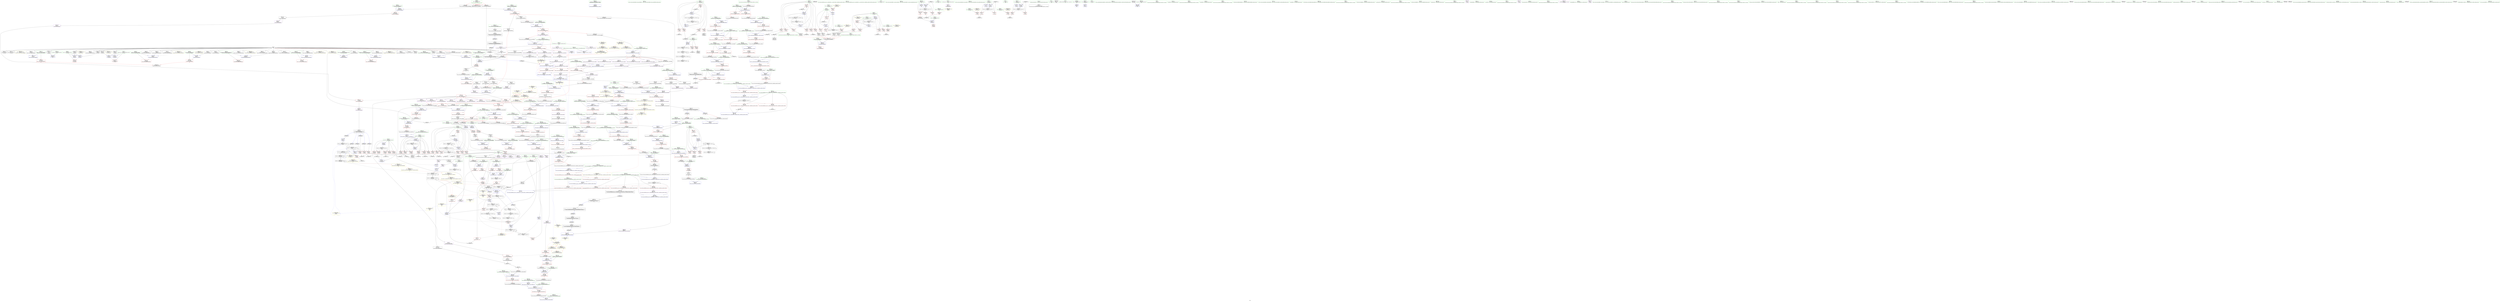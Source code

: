 digraph "SVFG" {
	label="SVFG";

	Node0x559eaed37ec0 [shape=record,color=grey,label="{NodeID: 0\nNullPtr|{|<s32>52}}"];
	Node0x559eaed37ec0 -> Node0x559eaed8e970[style=solid];
	Node0x559eaed37ec0 -> Node0x559eaed8ea70[style=solid];
	Node0x559eaed37ec0 -> Node0x559eaed8eb40[style=solid];
	Node0x559eaed37ec0 -> Node0x559eaed8ec10[style=solid];
	Node0x559eaed37ec0 -> Node0x559eaed8ece0[style=solid];
	Node0x559eaed37ec0 -> Node0x559eaed8edb0[style=solid];
	Node0x559eaed37ec0 -> Node0x559eaed8ee80[style=solid];
	Node0x559eaed37ec0 -> Node0x559eaed8ef50[style=solid];
	Node0x559eaed37ec0 -> Node0x559eaed8f020[style=solid];
	Node0x559eaed37ec0 -> Node0x559eaed8f0f0[style=solid];
	Node0x559eaed37ec0 -> Node0x559eaed8f1c0[style=solid];
	Node0x559eaed37ec0 -> Node0x559eaed8f290[style=solid];
	Node0x559eaed37ec0 -> Node0x559eaed8f360[style=solid];
	Node0x559eaed37ec0 -> Node0x559eaed8f430[style=solid];
	Node0x559eaed37ec0 -> Node0x559eaed8f500[style=solid];
	Node0x559eaed37ec0 -> Node0x559eaed8f5d0[style=solid];
	Node0x559eaed37ec0 -> Node0x559eaed8f6a0[style=solid];
	Node0x559eaed37ec0 -> Node0x559eaed8f770[style=solid];
	Node0x559eaed37ec0 -> Node0x559eaed8f840[style=solid];
	Node0x559eaed37ec0 -> Node0x559eaed8f910[style=solid];
	Node0x559eaed37ec0 -> Node0x559eaed8f9e0[style=solid];
	Node0x559eaed37ec0 -> Node0x559eaed8fab0[style=solid];
	Node0x559eaed37ec0 -> Node0x559eaed8fb80[style=solid];
	Node0x559eaed37ec0 -> Node0x559eaed8fc50[style=solid];
	Node0x559eaed37ec0 -> Node0x559eaed8fd20[style=solid];
	Node0x559eaed37ec0 -> Node0x559eaed8fdf0[style=solid];
	Node0x559eaed37ec0 -> Node0x559eaedaa520[style=solid];
	Node0x559eaed37ec0 -> Node0x559eaedae4b0[style=solid];
	Node0x559eaed37ec0 -> Node0x559eaedae580[style=solid];
	Node0x559eaed37ec0 -> Node0x559eaedae650[style=solid];
	Node0x559eaed37ec0 -> Node0x559eaedc2d40[style=solid];
	Node0x559eaed37ec0 -> Node0x559eaedc6a00[style=solid];
	Node0x559eaed37ec0:s32 -> Node0x559eaee66ce0[style=solid,color=red];
	Node0x559eaedafc40 [shape=record,color=blue,label="{NodeID: 609\n959\<--965\n__assignable\<--\n_ZSt20uninitialized_fill_nIPimiET_S1_T0_RKT1_\n}"];
	Node0x559eaed97700 [shape=record,color=red,label="{NodeID: 443\n720\<--719\n\<--_M_start4\n_ZNSt12_Vector_baseIiSaIiEED2Ev\n}"];
	Node0x559eaed97700 -> Node0x559eaed99c50[style=solid];
	Node0x559eaed9ad60 [shape=record,color=black,label="{NodeID: 277\n1115\<--1114\n\<--\n_ZNSt16allocator_traitsISaIiEE10deallocateERS0_Pim\n|{<s0>64}}"];
	Node0x559eaed9ad60:s0 -> Node0x559eaee6c2c0[style=solid,color=red];
	Node0x559eaed8b6d0 [shape=record,color=green,label="{NodeID: 111\n651\<--652\n_ZNSt12_Vector_baseIiSaIiEE12_Vector_implC2ERKS0_\<--_ZNSt12_Vector_baseIiSaIiEE12_Vector_implC2ERKS0__field_insensitive\n}"];
	Node0x559eaedc32e0 [shape=record,color=black,label="{NodeID: 886\n320 = PHI(316, 318, )\n}"];
	Node0x559eaedc32e0 -> Node0x559eaedabce0[style=solid];
	Node0x559eaedacf90 [shape=record,color=blue,label="{NodeID: 554\n517\<--531\nretval\<--\n_ZSt3minIiERKT_S2_S2_\n}"];
	Node0x559eaedacf90 -> Node0x559eaee02c60[style=dashed];
	Node0x559eaee6c180 [shape=record,color=black,label="{NodeID: 1495\n836 = PHI(775, )\n1st arg _ZNSt12_Vector_baseIiSaIiEE11_M_allocateEm }"];
	Node0x559eaee6c180 -> Node0x559eaedaf010[style=solid];
	Node0x559eaed94a50 [shape=record,color=red,label="{NodeID: 388\n312\<--104\n\<--touse\n_Z7do_casei\n}"];
	Node0x559eaed94a50 -> Node0x559eaedc7780[style=solid];
	Node0x559eaed8fd20 [shape=record,color=black,label="{NodeID: 222\n733\<--3\n\<--dummyVal\n_ZNSt12_Vector_baseIiSaIiEED2Ev\n}"];
	Node0x559eaed8fd20 -> Node0x559eaedae170[style=solid];
	Node0x559eaee12ea0 [shape=record,color=yellow,style=double,label="{NodeID: 1163\n79V_1 = ENCHI(MR_79V_0)\npts\{630001 \}\nFun[_ZNSt6vectorIiSaIiEEC2EmRKiRKS0_]|{<s0>27}}"];
	Node0x559eaee12ea0:s0 -> Node0x559eaee0f440[style=dashed,color=red];
	Node0x559eaed8c080 [shape=record,color=green,label="{NodeID: 56\n96\<--97\nat\<--at_field_insensitive\n_Z7do_casei\n}"];
	Node0x559eaed8c080 -> Node0x559eaed9f710[style=solid];
	Node0x559eaed8c080 -> Node0x559eaed9f7e0[style=solid];
	Node0x559eaed8c080 -> Node0x559eaed9f8b0[style=solid];
	Node0x559eaed8c080 -> Node0x559eaed9f980[style=solid];
	Node0x559eaed8c080 -> Node0x559eaed9fa50[style=solid];
	Node0x559eaed8c080 -> Node0x559eaed9fb20[style=solid];
	Node0x559eaed8c080 -> Node0x559eaed9fbf0[style=solid];
	Node0x559eaed8c080 -> Node0x559eaedab8d0[style=solid];
	Node0x559eaed8c080 -> Node0x559eaedac290[style=solid];
	Node0x559eaedaa280 [shape=record,color=red,label="{NodeID: 499\n1173\<--1168\n\<--__last.addr\n_ZSt8_DestroyIPiEvT_S1_\n|{<s0>67}}"];
	Node0x559eaedaa280:s0 -> Node0x559eaee6b970[style=solid,color=red];
	Node0x559eaee66160 [shape=record,color=black,label="{NodeID: 1440\n1091 = PHI()\n}"];
	Node0x559eaed9db70 [shape=record,color=purple,label="{NodeID: 333\n502\<--500\nadd.ptr\<--\n_ZNSt6vectorIiSaIiEEixEm\n}"];
	Node0x559eaed9db70 -> Node0x559eaed99360[style=solid];
	Node0x559eaed931a0 [shape=record,color=green,label="{NodeID: 167\n1013\<--1014\n_ZSt10__fill_n_aIPimiEN9__gnu_cxx11__enable_ifIXsr11__is_scalarIT1_EE7__valueET_E6__typeES4_T0_RKS3_\<--_ZSt10__fill_n_aIPimiEN9__gnu_cxx11__enable_ifIXsr11__is_scalarIT1_EE7__valueET_E6__typeES4_T0_RKS3__field_insensitive\n}"];
	Node0x559eaed67b60 [shape=record,color=green,label="{NodeID: 1\n7\<--1\n__dso_handle\<--dummyObj\nGlob }"];
	Node0x559eaedafd10 [shape=record,color=blue,label="{NodeID: 610\n977\<--974\n__first.addr\<--__first\n_ZNSt22__uninitialized_fill_nILb1EE15__uninit_fill_nIPimiEET_S3_T0_RKT1_\n}"];
	Node0x559eaedafd10 -> Node0x559eaeda8bc0[style=dashed];
	Node0x559eaed977d0 [shape=record,color=red,label="{NodeID: 444\n752\<--746\nthis1\<--this.addr\n_ZNSt12_Vector_baseIiSaIiEE12_Vector_implC2ERKS0_\n}"];
	Node0x559eaed977d0 -> Node0x559eaed99d20[style=solid];
	Node0x559eaed977d0 -> Node0x559eaed9cda0[style=solid];
	Node0x559eaed977d0 -> Node0x559eaed9ce70[style=solid];
	Node0x559eaed977d0 -> Node0x559eaed9cf40[style=solid];
	Node0x559eaed9ae30 [shape=record,color=black,label="{NodeID: 278\n1137\<--1136\n\<--\n_ZN9__gnu_cxx13new_allocatorIiE10deallocateEPim\n}"];
	Node0x559eaed8b7d0 [shape=record,color=green,label="{NodeID: 112\n655\<--656\n_ZNSt12_Vector_baseIiSaIiEE17_M_create_storageEm\<--_ZNSt12_Vector_baseIiSaIiEE17_M_create_storageEm_field_insensitive\n}"];
	Node0x559eaedc3880 [shape=record,color=grey,label="{NodeID: 887\n612 = Binary(611, 154, )\n}"];
	Node0x559eaedc3880 -> Node0x559eaedad6e0[style=solid];
	Node0x559eaedad060 [shape=record,color=blue,label="{NodeID: 555\n517\<--534\nretval\<--\n_ZSt3minIiERKT_S2_S2_\n}"];
	Node0x559eaedad060 -> Node0x559eaee02c60[style=dashed];
	Node0x559eaee6c2c0 [shape=record,color=black,label="{NodeID: 1496\n1123 = PHI(1115, )\n0th arg _ZN9__gnu_cxx13new_allocatorIiE10deallocateEPim }"];
	Node0x559eaee6c2c0 -> Node0x559eaedb0e20[style=solid];
	Node0x559eaed94b20 [shape=record,color=red,label="{NodeID: 389\n325\<--104\n\<--touse\n_Z7do_casei\n}"];
	Node0x559eaed94b20 -> Node0x559eaedc6400[style=solid];
	Node0x559eaed8fdf0 [shape=record,color=black,label="{NodeID: 223\n735\<--3\n\<--dummyVal\n_ZNSt12_Vector_baseIiSaIiEED2Ev\n}"];
	Node0x559eaed8fdf0 -> Node0x559eaedae240[style=solid];
	Node0x559eaee12f80 [shape=record,color=yellow,style=double,label="{NodeID: 1164\n73V_1 = ENCHI(MR_73V_0)\npts\{437 \}\nFun[_ZNSt6vectorIiSaIiEEC2EmRKiRKS0_]}"];
	Node0x559eaee12f80 -> Node0x559eaedac9e0[style=dashed];
	Node0x559eaed8c150 [shape=record,color=green,label="{NodeID: 57\n98\<--99\nleft\<--left_field_insensitive\n_Z7do_casei\n}"];
	Node0x559eaed8c150 -> Node0x559eaed9fcc0[style=solid];
	Node0x559eaed8c150 -> Node0x559eaed9fd90[style=solid];
	Node0x559eaed8c150 -> Node0x559eaed9fe60[style=solid];
	Node0x559eaed8c150 -> Node0x559eaed9ff30[style=solid];
	Node0x559eaed8c150 -> Node0x559eaeda0000[style=solid];
	Node0x559eaed8c150 -> Node0x559eaedab9a0[style=solid];
	Node0x559eaed8c150 -> Node0x559eaedac1c0[style=solid];
	Node0x559eaedaa350 [shape=record,color=blue,label="{NodeID: 500\n1192\<--24\nllvm.global_ctors_0\<--\nGlob }"];
	Node0x559eaee66230 [shape=record,color=black,label="{NodeID: 1441\n477 = PHI(66, 66, 803, )\n0th arg _ZNSaIiED2Ev }"];
	Node0x559eaee66230 -> Node0x559eaedacb80[style=solid];
	Node0x559eaed9dc40 [shape=record,color=purple,label="{NodeID: 334\n792\<--790\nadd.ptr\<--\n_ZNSt12_Vector_baseIiSaIiEE17_M_create_storageEm\n}"];
	Node0x559eaed9dc40 -> Node0x559eaedaea60[style=solid];
	Node0x559eaed932a0 [shape=record,color=green,label="{NodeID: 168\n1020\<--1021\n__first.addr\<--__first.addr_field_insensitive\n_ZSt10__fill_n_aIPimiEN9__gnu_cxx11__enable_ifIXsr11__is_scalarIT1_EE7__valueET_E6__typeES4_T0_RKS3_\n}"];
	Node0x559eaed932a0 -> Node0x559eaeda90a0[style=solid];
	Node0x559eaed932a0 -> Node0x559eaeda9170[style=solid];
	Node0x559eaed932a0 -> Node0x559eaeda9240[style=solid];
	Node0x559eaed932a0 -> Node0x559eaedb01f0[style=solid];
	Node0x559eaed932a0 -> Node0x559eaedb07a0[style=solid];
	Node0x559eaee0fbd0 [shape=record,color=yellow,style=double,label="{NodeID: 1109\n10V_1 = ENCHI(MR_10V_0)\npts\{65 \}\nFun[_ZSt24__uninitialized_fill_n_aIPimiiET_S1_T0_RKT1_RSaIT2_E]|{<s0>56}}"];
	Node0x559eaee0fbd0:s0 -> Node0x559eaee10fb0[style=dashed,color=red];
	Node0x559eaed87b00 [shape=record,color=green,label="{NodeID: 2\n14\<--1\n_ZSt3cin\<--dummyObj\nGlob }"];
	Node0x559eaedafde0 [shape=record,color=blue,label="{NodeID: 611\n979\<--975\n__n.addr\<--__n\n_ZNSt22__uninitialized_fill_nILb1EE15__uninit_fill_nIPimiEET_S3_T0_RKT1_\n}"];
	Node0x559eaedafde0 -> Node0x559eaeda8c90[style=dashed];
	Node0x559eaed978a0 [shape=record,color=red,label="{NodeID: 445\n754\<--748\n\<--__a.addr\n_ZNSt12_Vector_baseIiSaIiEE12_Vector_implC2ERKS0_\n|{<s0>47}}"];
	Node0x559eaed978a0:s0 -> Node0x559eaee69e00[style=solid,color=red];
	Node0x559eaed9af00 [shape=record,color=purple,label="{NodeID: 279\n34\<--4\n\<--_ZStL8__ioinit\n__cxx_global_var_init\n}"];
	Node0x559eaed8b8d0 [shape=record,color=green,label="{NodeID: 113\n664\<--665\n_ZNSt12_Vector_baseIiSaIiEE12_Vector_implD2Ev\<--_ZNSt12_Vector_baseIiSaIiEE12_Vector_implD2Ev_field_insensitive\n}"];
	Node0x559eaedc3a00 [shape=record,color=grey,label="{NodeID: 888\n175 = Binary(174, 154, )\n}"];
	Node0x559eaedc3a00 -> Node0x559eaedaaf10[style=solid];
	Node0x559eaedad130 [shape=record,color=blue,label="{NodeID: 556\n544\<--543\nthis.addr\<--this\n_ZNSt6vectorIiSaIiEED2Ev\n}"];
	Node0x559eaedad130 -> Node0x559eaed96450[style=dashed];
	Node0x559eaee6c400 [shape=record,color=black,label="{NodeID: 1497\n1124 = PHI(1116, )\n1st arg _ZN9__gnu_cxx13new_allocatorIiE10deallocateEPim }"];
	Node0x559eaee6c400 -> Node0x559eaedb0ef0[style=solid];
	Node0x559eaed94bf0 [shape=record,color=red,label="{NodeID: 390\n336\<--104\n\<--touse\n_Z7do_casei\n}"];
	Node0x559eaed94bf0 -> Node0x559eaed98b40[style=solid];
	Node0x559eaed8fec0 [shape=record,color=black,label="{NodeID: 224\n12\<--8\n\<--memo\nCan only get source location for instruction, argument, global var or function.}"];
	Node0x559eaee13060 [shape=record,color=yellow,style=double,label="{NodeID: 1165\n75V_1 = ENCHI(MR_75V_0)\npts\{439 \}\nFun[_ZNSt6vectorIiSaIiEEC2EmRKiRKS0_]}"];
	Node0x559eaee13060 -> Node0x559eaedacab0[style=dashed];
	Node0x559eaed8c220 [shape=record,color=green,label="{NodeID: 58\n100\<--101\nlast\<--last_field_insensitive\n_Z7do_casei\n}"];
	Node0x559eaed8c220 -> Node0x559eaeda00d0[style=solid];
	Node0x559eaed8c220 -> Node0x559eaeda01a0[style=solid];
	Node0x559eaed8c220 -> Node0x559eaeda0270[style=solid];
	Node0x559eaed8c220 -> Node0x559eaeda0340[style=solid];
	Node0x559eaed8c220 -> Node0x559eaedaba70[style=solid];
	Node0x559eaed8c220 -> Node0x559eaedac0f0[style=solid];
	Node0x559eaedaa420 [shape=record,color=blue,label="{NodeID: 501\n1193\<--25\nllvm.global_ctors_1\<--_GLOBAL__sub_I_narri_1_0.zip.cpp\nGlob }"];
	Node0x559eaee66540 [shape=record,color=black,label="{NodeID: 1442\n1064 = PHI(711, )\n0th arg _ZNSt12_Vector_baseIiSaIiEE13_M_deallocateEPim }"];
	Node0x559eaee66540 -> Node0x559eaedb0940[style=solid];
	Node0x559eaed9dd10 [shape=record,color=red,label="{NodeID: 335\n396\<--54\n\<--cn.addr\n_Z7do_casei\n}"];
	Node0x559eaed93370 [shape=record,color=green,label="{NodeID: 169\n1022\<--1023\n__n.addr\<--__n.addr_field_insensitive\n_ZSt10__fill_n_aIPimiEN9__gnu_cxx11__enable_ifIXsr11__is_scalarIT1_EE7__valueET_E6__typeES4_T0_RKS3_\n}"];
	Node0x559eaed93370 -> Node0x559eaeda9310[style=solid];
	Node0x559eaed93370 -> Node0x559eaedb02c0[style=solid];
	Node0x559eaee0fce0 [shape=record,color=yellow,style=double,label="{NodeID: 1110\n54V_1 = ENCHI(MR_54V_0)\npts\{900 \}\nFun[_ZSt24__uninitialized_fill_n_aIPimiiET_S1_T0_RKT1_RSaIT2_E]|{<s0>56}}"];
	Node0x559eaee0fce0:s0 -> Node0x559eaee110c0[style=dashed,color=red];
	Node0x559eaed87b90 [shape=record,color=green,label="{NodeID: 3\n15\<--1\n.str\<--dummyObj\nGlob }"];
	Node0x559eaedafeb0 [shape=record,color=blue,label="{NodeID: 612\n981\<--976\n__x.addr\<--__x\n_ZNSt22__uninitialized_fill_nILb1EE15__uninit_fill_nIPimiEET_S3_T0_RKT1_\n}"];
	Node0x559eaedafeb0 -> Node0x559eaeda8d60[style=dashed];
	Node0x559eaed97970 [shape=record,color=red,label="{NodeID: 446\n774\<--768\nthis1\<--this.addr\n_ZNSt12_Vector_baseIiSaIiEE17_M_create_storageEm\n|{|<s10>48}}"];
	Node0x559eaed97970 -> Node0x559eaed9d010[style=solid];
	Node0x559eaed97970 -> Node0x559eaed9d0e0[style=solid];
	Node0x559eaed97970 -> Node0x559eaed9d1b0[style=solid];
	Node0x559eaed97970 -> Node0x559eaed9d280[style=solid];
	Node0x559eaed97970 -> Node0x559eaed9d350[style=solid];
	Node0x559eaed97970 -> Node0x559eaed9d420[style=solid];
	Node0x559eaed97970 -> Node0x559eaed9d4f0[style=solid];
	Node0x559eaed97970 -> Node0x559eaed9d5c0[style=solid];
	Node0x559eaed97970 -> Node0x559eaed9d690[style=solid];
	Node0x559eaed97970 -> Node0x559eaed9d760[style=solid];
	Node0x559eaed97970:s10 -> Node0x559eaee6c040[style=solid,color=red];
	Node0x559eaed9afd0 [shape=record,color=purple,label="{NodeID: 280\n261\<--8\n\<--memo\n_Z7do_casei\n}"];
	Node0x559eaed9afd0 -> Node0x559eaedab730[style=solid];
	Node0x559eaed90420 [shape=record,color=green,label="{NodeID: 114\n676\<--677\nthis.addr\<--this.addr_field_insensitive\n_ZNSt6vectorIiSaIiEE18_M_fill_initializeEmRKi\n}"];
	Node0x559eaed90420 -> Node0x559eaed97080[style=solid];
	Node0x559eaed90420 -> Node0x559eaedadd60[style=solid];
	Node0x559eaedc3b80 [shape=record,color=grey,label="{NodeID: 889\n220 = Binary(219, 154, )\n}"];
	Node0x559eaedc3b80 -> Node0x559eaedab320[style=solid];
	Node0x559eaedad200 [shape=record,color=blue,label="{NodeID: 557\n546\<--571\nexn.slot\<--\n_ZNSt6vectorIiSaIiEED2Ev\n}"];
	Node0x559eaedad200 -> Node0x559eaed96520[style=dashed];
	Node0x559eaee6c540 [shape=record,color=black,label="{NodeID: 1498\n1125 = PHI(1117, )\n2nd arg _ZN9__gnu_cxx13new_allocatorIiE10deallocateEPim }"];
	Node0x559eaee6c540 -> Node0x559eaedb0fc0[style=solid];
	Node0x559eaed94cc0 [shape=record,color=red,label="{NodeID: 391\n349\<--104\n\<--touse\n_Z7do_casei\n}"];
	Node0x559eaed94cc0 -> Node0x559eaedc5080[style=solid];
	Node0x559eaed8ffc0 [shape=record,color=black,label="{NodeID: 225\n36\<--37\n\<--_ZNSt8ios_base4InitD1Ev\nCan only get source location for instruction, argument, global var or function.}"];
	Node0x559eaee13140 [shape=record,color=yellow,style=double,label="{NodeID: 1166\n10V_1 = ENCHI(MR_10V_0)\npts\{65 \}\nFun[_ZNSt6vectorIiSaIiEEC2EmRKiRKS0_]|{<s0>28}}"];
	Node0x559eaee13140:s0 -> Node0x559eaedf89f0[style=dashed,color=red];
	Node0x559eaed8c2f0 [shape=record,color=green,label="{NodeID: 59\n102\<--103\nout\<--out_field_insensitive\n_Z7do_casei\n|{|<s3>22}}"];
	Node0x559eaed8c2f0 -> Node0x559eaeda0410[style=solid];
	Node0x559eaed8c2f0 -> Node0x559eaedabb40[style=solid];
	Node0x559eaed8c2f0 -> Node0x559eaedabe80[style=solid];
	Node0x559eaed8c2f0:s3 -> Node0x559eaee692e0[style=solid,color=red];
	Node0x559eaedaa520 [shape=record,color=blue, style = dotted,label="{NodeID: 502\n1194\<--3\nllvm.global_ctors_2\<--dummyVal\nGlob }"];
	Node0x559eaee66650 [shape=record,color=black,label="{NodeID: 1443\n1065 = PHI(714, )\n1st arg _ZNSt12_Vector_baseIiSaIiEE13_M_deallocateEPim }"];
	Node0x559eaee66650 -> Node0x559eaedb0a10[style=solid];
	Node0x559eaed9dde0 [shape=record,color=red,label="{NodeID: 336\n133\<--56\n\<--NA\n_Z7do_casei\n}"];
	Node0x559eaed9dde0 -> Node0x559eaedc7300[style=solid];
	Node0x559eaed93440 [shape=record,color=green,label="{NodeID: 170\n1024\<--1025\n__value.addr\<--__value.addr_field_insensitive\n_ZSt10__fill_n_aIPimiEN9__gnu_cxx11__enable_ifIXsr11__is_scalarIT1_EE7__valueET_E6__typeES4_T0_RKS3_\n}"];
	Node0x559eaed93440 -> Node0x559eaeda93e0[style=solid];
	Node0x559eaed93440 -> Node0x559eaedb0390[style=solid];
	Node0x559eaed88250 [shape=record,color=green,label="{NodeID: 4\n17\<--1\n.str.1\<--dummyObj\nGlob }"];
	Node0x559eaedaff80 [shape=record,color=blue,label="{NodeID: 613\n997\<--994\n__first.addr\<--__first\n_ZSt6fill_nIPimiET_S1_T0_RKT1_\n}"];
	Node0x559eaedaff80 -> Node0x559eaeda8e30[style=dashed];
	Node0x559eaed97a40 [shape=record,color=red,label="{NodeID: 447\n775\<--770\n\<--__n.addr\n_ZNSt12_Vector_baseIiSaIiEE17_M_create_storageEm\n|{<s0>48}}"];
	Node0x559eaed97a40:s0 -> Node0x559eaee6c180[style=solid,color=red];
	Node0x559eaed9b0a0 [shape=record,color=purple,label="{NodeID: 281\n263\<--8\n\<--memo\n_Z7do_casei\n}"];
	Node0x559eaed9b0a0 -> Node0x559eaedab800[style=solid];
	Node0x559eaed904f0 [shape=record,color=green,label="{NodeID: 115\n678\<--679\n__n.addr\<--__n.addr_field_insensitive\n_ZNSt6vectorIiSaIiEE18_M_fill_initializeEmRKi\n}"];
	Node0x559eaed904f0 -> Node0x559eaed97150[style=solid];
	Node0x559eaed904f0 -> Node0x559eaedade30[style=solid];
	Node0x559eaedc3d00 [shape=record,color=grey,label="{NodeID: 890\n898 = Binary(897, 725, )\n}"];
	Node0x559eaedad2d0 [shape=record,color=blue,label="{NodeID: 558\n548\<--573\nehselector.slot\<--\n_ZNSt6vectorIiSaIiEED2Ev\n}"];
	Node0x559eaee6c680 [shape=record,color=black,label="{NodeID: 1499\n703 = PHI(462, 567, 575, )\n0th arg _ZNSt12_Vector_baseIiSaIiEED2Ev }"];
	Node0x559eaee6c680 -> Node0x559eaedae0a0[style=solid];
	Node0x559eaed94d90 [shape=record,color=red,label="{NodeID: 392\n322\<--106\n\<--nleft\n_Z7do_casei\n}"];
	Node0x559eaed94d90 -> Node0x559eaedc6580[style=solid];
	Node0x559eaed900c0 [shape=record,color=black,label="{NodeID: 226\n585\<--130\nmain_ret\<--\nmain\n}"];
	Node0x559eaed8c3c0 [shape=record,color=green,label="{NodeID: 60\n104\<--105\ntouse\<--touse_field_insensitive\n_Z7do_casei\n}"];
	Node0x559eaed8c3c0 -> Node0x559eaed94710[style=solid];
	Node0x559eaed8c3c0 -> Node0x559eaed947e0[style=solid];
	Node0x559eaed8c3c0 -> Node0x559eaed948b0[style=solid];
	Node0x559eaed8c3c0 -> Node0x559eaed94980[style=solid];
	Node0x559eaed8c3c0 -> Node0x559eaed94a50[style=solid];
	Node0x559eaed8c3c0 -> Node0x559eaed94b20[style=solid];
	Node0x559eaed8c3c0 -> Node0x559eaed94bf0[style=solid];
	Node0x559eaed8c3c0 -> Node0x559eaed94cc0[style=solid];
	Node0x559eaed8c3c0 -> Node0x559eaedabc10[style=solid];
	Node0x559eaed8c3c0 -> Node0x559eaedabf50[style=solid];
	Node0x559eaedaa620 [shape=record,color=blue,label="{NodeID: 503\n54\<--53\ncn.addr\<--cn\n_Z7do_casei\n}"];
	Node0x559eaedaa620 -> Node0x559eaed9dd10[style=dashed];
	Node0x559eaee66760 [shape=record,color=black,label="{NodeID: 1444\n1066 = PHI(724, )\n2nd arg _ZNSt12_Vector_baseIiSaIiEE13_M_deallocateEPim }"];
	Node0x559eaee66760 -> Node0x559eaedb0ae0[style=solid];
	Node0x559eaed9deb0 [shape=record,color=red,label="{NodeID: 337\n181\<--58\n\<--NB\n_Z7do_casei\n}"];
	Node0x559eaed9deb0 -> Node0x559eaedc7000[style=solid];
	Node0x559eaed93510 [shape=record,color=green,label="{NodeID: 171\n1026\<--1027\n__tmp\<--__tmp_field_insensitive\n_ZSt10__fill_n_aIPimiEN9__gnu_cxx11__enable_ifIXsr11__is_scalarIT1_EE7__valueET_E6__typeES4_T0_RKS3_\n}"];
	Node0x559eaed93510 -> Node0x559eaeda94b0[style=solid];
	Node0x559eaed93510 -> Node0x559eaedb0460[style=solid];
	Node0x559eaed882e0 [shape=record,color=green,label="{NodeID: 5\n19\<--1\n__PRETTY_FUNCTION__._Z7do_casei\<--dummyObj\nGlob }"];
	Node0x559eaedb0050 [shape=record,color=blue,label="{NodeID: 614\n999\<--995\n__n.addr\<--__n\n_ZSt6fill_nIPimiET_S1_T0_RKT1_\n}"];
	Node0x559eaedb0050 -> Node0x559eaeda8f00[style=dashed];
	Node0x559eaed97b10 [shape=record,color=red,label="{NodeID: 448\n791\<--770\n\<--__n.addr\n_ZNSt12_Vector_baseIiSaIiEE17_M_create_storageEm\n}"];
	Node0x559eaed9b170 [shape=record,color=purple,label="{NodeID: 282\n332\<--8\narrayidx\<--memo\n_Z7do_casei\n}"];
	Node0x559eaed905c0 [shape=record,color=green,label="{NodeID: 116\n680\<--681\n__value.addr\<--__value.addr_field_insensitive\n_ZNSt6vectorIiSaIiEE18_M_fill_initializeEmRKi\n}"];
	Node0x559eaed905c0 -> Node0x559eaed97220[style=solid];
	Node0x559eaed905c0 -> Node0x559eaedadf00[style=solid];
	Node0x559eaedc3e80 [shape=record,color=grey,label="{NodeID: 891\n215 = Binary(214, 154, )\n}"];
	Node0x559eaedc3e80 -> Node0x559eaedab250[style=solid];
	Node0x559eaedad3a0 [shape=record,color=blue,label="{NodeID: 559\n588\<--130\nretval\<--\nmain\n}"];
	Node0x559eaee6c960 [shape=record,color=black,label="{NodeID: 1500\n424 = PHI(62, )\n0th arg _ZNSt6vectorIiSaIiEEC2EmRKiRKS0_ }"];
	Node0x559eaee6c960 -> Node0x559eaedac6a0[style=solid];
	Node0x559eaed94e60 [shape=record,color=red,label="{NodeID: 393\n333\<--106\n\<--nleft\n_Z7do_casei\n}"];
	Node0x559eaed94e60 -> Node0x559eaed98a70[style=solid];
	Node0x559eaed90190 [shape=record,color=black,label="{NodeID: 227\n146\<--145\nconv\<--\n_Z7do_casei\n|{<s0>10}}"];
	Node0x559eaed90190:s0 -> Node0x559eaee68d30[style=solid,color=red];
	Node0x559eaed8c490 [shape=record,color=green,label="{NodeID: 61\n106\<--107\nnleft\<--nleft_field_insensitive\n_Z7do_casei\n}"];
	Node0x559eaed8c490 -> Node0x559eaed94d90[style=solid];
	Node0x559eaed8c490 -> Node0x559eaed94e60[style=solid];
	Node0x559eaed8c490 -> Node0x559eaedabce0[style=solid];
	Node0x559eaedaa6f0 [shape=record,color=blue,label="{NodeID: 504\n60\<--116\nNN\<--\n_Z7do_casei\n}"];
	Node0x559eaee66870 [shape=record,color=black,label="{NodeID: 1445\n1164 = PHI(1157, )\n0th arg _ZSt8_DestroyIPiEvT_S1_ }"];
	Node0x559eaee66870 -> Node0x559eaedb1300[style=solid];
	Node0x559eaed9df80 [shape=record,color=red,label="{NodeID: 338\n404\<--68\nexn\<--exn.slot\n_Z7do_casei\n}"];
	Node0x559eaed935e0 [shape=record,color=green,label="{NodeID: 172\n1028\<--1029\n__niter\<--__niter_field_insensitive\n_ZSt10__fill_n_aIPimiEN9__gnu_cxx11__enable_ifIXsr11__is_scalarIT1_EE7__valueET_E6__typeES4_T0_RKS3_\n}"];
	Node0x559eaed935e0 -> Node0x559eaeda9580[style=solid];
	Node0x559eaed935e0 -> Node0x559eaeda9650[style=solid];
	Node0x559eaed935e0 -> Node0x559eaedb0530[style=solid];
	Node0x559eaed935e0 -> Node0x559eaedb06d0[style=solid];
	Node0x559eaed88370 [shape=record,color=green,label="{NodeID: 6\n21\<--1\n.str.2\<--dummyObj\nGlob }"];
	Node0x559eaedebe10 [shape=record,color=black,label="{NodeID: 947\nMR_56V_10 = PHI(MR_56V_11, MR_56V_9, )\npts\{130000 \}\n|{|<s5>22}}"];
	Node0x559eaedebe10 -> Node0x559eaed95270[style=dashed];
	Node0x559eaedebe10 -> Node0x559eaed95340[style=dashed];
	Node0x559eaedebe10 -> Node0x559eaedac020[style=dashed];
	Node0x559eaedebe10 -> Node0x559eaedebe10[style=dashed];
	Node0x559eaedebe10 -> Node0x559eaedf4a40[style=dashed];
	Node0x559eaedebe10:s5 -> Node0x559eaee10d90[style=dashed,color=red];
	Node0x559eaedb0120 [shape=record,color=blue,label="{NodeID: 615\n1001\<--996\n__value.addr\<--__value\n_ZSt6fill_nIPimiET_S1_T0_RKT1_\n}"];
	Node0x559eaedb0120 -> Node0x559eaeda8fd0[style=dashed];
	Node0x559eaed97be0 [shape=record,color=red,label="{NodeID: 449\n784\<--783\n\<--_M_start3\n_ZNSt12_Vector_baseIiSaIiEE17_M_create_storageEm\n}"];
	Node0x559eaed97be0 -> Node0x559eaedae990[style=solid];
	Node0x559eaed9b240 [shape=record,color=purple,label="{NodeID: 283\n335\<--8\narrayidx90\<--memo\n_Z7do_casei\n}"];
	Node0x559eaed90690 [shape=record,color=green,label="{NodeID: 117\n695\<--696\n_ZSt24__uninitialized_fill_n_aIPimiiET_S1_T0_RKT1_RSaIT2_E\<--_ZSt24__uninitialized_fill_n_aIPimiiET_S1_T0_RKT1_RSaIT2_E_field_insensitive\n}"];
	Node0x559eaedc4000 [shape=record,color=grey,label="{NodeID: 892\n723 = Binary(721, 722, )\n}"];
	Node0x559eaedc4000 -> Node0x559eaedc4180[style=solid];
	Node0x559eaedad470 [shape=record,color=blue,label="{NodeID: 560\n590\<--586\nargc.addr\<--argc\nmain\n}"];
	Node0x559eaee6ca70 [shape=record,color=black,label="{NodeID: 1501\n425 = PHI(123, )\n1st arg _ZNSt6vectorIiSaIiEEC2EmRKiRKS0_ }"];
	Node0x559eaee6ca70 -> Node0x559eaedac770[style=solid];
	Node0x559eaed94f30 [shape=record,color=red,label="{NodeID: 394\n196\<--195\n\<--call30\n_Z7do_casei\n}"];
	Node0x559eaed94f30 -> Node0x559eaedc5e00[style=solid];
	Node0x559eaed90260 [shape=record,color=black,label="{NodeID: 228\n194\<--193\nconv29\<--\n_Z7do_casei\n|{<s0>15}}"];
	Node0x559eaed90260:s0 -> Node0x559eaee68d30[style=solid,color=red];
	Node0x559eaed8c560 [shape=record,color=green,label="{NodeID: 62\n108\<--109\nref.tmp86\<--ref.tmp86_field_insensitive\n_Z7do_casei\n|{|<s1>22}}"];
	Node0x559eaed8c560 -> Node0x559eaedabdb0[style=solid];
	Node0x559eaed8c560:s1 -> Node0x559eaee69430[style=solid,color=red];
	Node0x559eaedaa7c0 [shape=record,color=blue,label="{NodeID: 505\n64\<--118\nref.tmp\<--\n_Z7do_casei\n|{<s0>6}}"];
	Node0x559eaedaa7c0:s0 -> Node0x559eaee13140[style=dashed,color=red];
	Node0x559eaee66980 [shape=record,color=black,label="{NodeID: 1446\n1165 = PHI(1158, )\n1st arg _ZSt8_DestroyIPiEvT_S1_ }"];
	Node0x559eaee66980 -> Node0x559eaedb13d0[style=solid];
	Node0x559eaed9e050 [shape=record,color=red,label="{NodeID: 339\n405\<--70\nsel\<--ehselector.slot\n_Z7do_casei\n}"];
	Node0x559eaed936b0 [shape=record,color=green,label="{NodeID: 173\n1058\<--1059\n__it.addr\<--__it.addr_field_insensitive\n_ZSt12__niter_baseIPiET_S1_\n}"];
	Node0x559eaed936b0 -> Node0x559eaeda97f0[style=solid];
	Node0x559eaed936b0 -> Node0x559eaedb0870[style=solid];
	Node0x559eaed88400 [shape=record,color=green,label="{NodeID: 7\n24\<--1\n\<--dummyObj\nCan only get source location for instruction, argument, global var or function.}"];
	Node0x559eaedec310 [shape=record,color=black,label="{NodeID: 948\nMR_24V_4 = PHI(MR_24V_5, MR_24V_3, )\npts\{81 \}\n}"];
	Node0x559eaedec310 -> Node0x559eaed9e6d0[style=dashed];
	Node0x559eaedec310 -> Node0x559eaed9e7a0[style=dashed];
	Node0x559eaedec310 -> Node0x559eaedab320[style=dashed];
	Node0x559eaedb01f0 [shape=record,color=blue,label="{NodeID: 616\n1020\<--1017\n__first.addr\<--__first\n_ZSt10__fill_n_aIPimiEN9__gnu_cxx11__enable_ifIXsr11__is_scalarIT1_EE7__valueET_E6__typeES4_T0_RKS3_\n}"];
	Node0x559eaedb01f0 -> Node0x559eaedf1d40[style=dashed];
	Node0x559eaed97cb0 [shape=record,color=red,label="{NodeID: 450\n790\<--789\n\<--_M_start6\n_ZNSt12_Vector_baseIiSaIiEE17_M_create_storageEm\n}"];
	Node0x559eaed97cb0 -> Node0x559eaed9dc40[style=solid];
	Node0x559eaed9b310 [shape=record,color=purple,label="{NodeID: 284\n338\<--8\narrayidx92\<--memo\n_Z7do_casei\n}"];
	Node0x559eaed9b310 -> Node0x559eaed95270[style=solid];
	Node0x559eaed90760 [shape=record,color=green,label="{NodeID: 118\n704\<--705\nthis.addr\<--this.addr_field_insensitive\n_ZNSt12_Vector_baseIiSaIiEED2Ev\n}"];
	Node0x559eaed90760 -> Node0x559eaed973c0[style=solid];
	Node0x559eaed90760 -> Node0x559eaedae0a0[style=solid];
	Node0x559eaee0cef0 [shape=record,color=yellow,style=double,label="{NodeID: 1059\n10V_1 = ENCHI(MR_10V_0)\npts\{65 \}\nFun[_ZSt10__fill_n_aIPimiEN9__gnu_cxx11__enable_ifIXsr11__is_scalarIT1_EE7__valueET_E6__typeES4_T0_RKS3_]}"];
	Node0x559eaee0cef0 -> Node0x559eaeda9720[style=dashed];
	Node0x559eaedc4180 [shape=record,color=grey,label="{NodeID: 893\n724 = Binary(723, 725, )\n|{<s0>43}}"];
	Node0x559eaedc4180:s0 -> Node0x559eaee66760[style=solid,color=red];
	Node0x559eaedad540 [shape=record,color=blue,label="{NodeID: 561\n592\<--587\nargv.addr\<--argv\nmain\n}"];
	Node0x559eaee6cb80 [shape=record,color=black,label="{NodeID: 1502\n426 = PHI(64, )\n2nd arg _ZNSt6vectorIiSaIiEEC2EmRKiRKS0_ }"];
	Node0x559eaee6cb80 -> Node0x559eaedac840[style=solid];
	Node0x559eaed95000 [shape=record,color=red,label="{NodeID: 395\n244\<--242\n\<--call48\n_Z7do_casei\n}"];
	Node0x559eaed95000 -> Node0x559eaedc5980[style=solid];
	Node0x559eaed90330 [shape=record,color=black,label="{NodeID: 229\n210\<--209\nconv32\<--\n_Z7do_casei\n|{<s0>17}}"];
	Node0x559eaed90330:s0 -> Node0x559eaee68d30[style=solid,color=red];
	Node0x559eaed8c630 [shape=record,color=green,label="{NodeID: 63\n112\<--113\n_ZNSirsERi\<--_ZNSirsERi_field_insensitive\n}"];
	Node0x559eaedaa890 [shape=record,color=blue,label="{NodeID: 506\n72\<--130\ni\<--\n_Z7do_casei\n}"];
	Node0x559eaedaa890 -> Node0x559eaededc40[style=dashed];
	Node0x559eaee66a90 [shape=record,color=black,label="{NodeID: 1447\n874 = PHI(867, )\n0th arg _ZN9__gnu_cxx13new_allocatorIiE8allocateEmPKv }"];
	Node0x559eaee66a90 -> Node0x559eaedaf280[style=solid];
	Node0x559eaed9e120 [shape=record,color=red,label="{NodeID: 340\n132\<--72\n\<--i\n_Z7do_casei\n}"];
	Node0x559eaed9e120 -> Node0x559eaedc7300[style=solid];
	Node0x559eaed93780 [shape=record,color=green,label="{NodeID: 174\n1067\<--1068\nthis.addr\<--this.addr_field_insensitive\n_ZNSt12_Vector_baseIiSaIiEE13_M_deallocateEPim\n}"];
	Node0x559eaed93780 -> Node0x559eaeda98c0[style=solid];
	Node0x559eaed93780 -> Node0x559eaedb0940[style=solid];
	Node0x559eaed88490 [shape=record,color=green,label="{NodeID: 8\n116\<--1\n\<--dummyObj\nCan only get source location for instruction, argument, global var or function.}"];
	Node0x559eaedec810 [shape=record,color=black,label="{NodeID: 949\nMR_30V_3 = PHI(MR_30V_5, MR_30V_1, )\npts\{87 \}\n}"];
	Node0x559eaedec810 -> Node0x559eaedab0b0[style=dashed];
	Node0x559eaedb02c0 [shape=record,color=blue,label="{NodeID: 617\n1022\<--1018\n__n.addr\<--__n\n_ZSt10__fill_n_aIPimiEN9__gnu_cxx11__enable_ifIXsr11__is_scalarIT1_EE7__valueET_E6__typeES4_T0_RKS3_\n}"];
	Node0x559eaedb02c0 -> Node0x559eaeda9310[style=dashed];
	Node0x559eaed97d80 [shape=record,color=red,label="{NodeID: 451\n802\<--799\nthis1\<--this.addr\n_ZNSt12_Vector_baseIiSaIiEE12_Vector_implD2Ev\n}"];
	Node0x559eaed97d80 -> Node0x559eaed99df0[style=solid];
	Node0x559eaed9b3e0 [shape=record,color=purple,label="{NodeID: 285\n356\<--8\narrayidx101\<--memo\n_Z7do_casei\n}"];
	Node0x559eaed90830 [shape=record,color=green,label="{NodeID: 119\n706\<--707\nexn.slot\<--exn.slot_field_insensitive\n_ZNSt12_Vector_baseIiSaIiEED2Ev\n}"];
	Node0x559eaed90830 -> Node0x559eaed97490[style=solid];
	Node0x559eaed90830 -> Node0x559eaedae170[style=solid];
	Node0x559eaedc4300 [shape=record,color=grey,label="{NodeID: 894\n330 = Binary(329, 154, )\n}"];
	Node0x559eaedc4300 -> Node0x559eaed989a0[style=solid];
	Node0x559eaedad610 [shape=record,color=blue,label="{NodeID: 562\n596\<--154\ncn\<--\nmain\n}"];
	Node0x559eaedad610 -> Node0x559eaeded740[style=dashed];
	Node0x559eaee6cc90 [shape=record,color=black,label="{NodeID: 1503\n427 = PHI(66, )\n3rd arg _ZNSt6vectorIiSaIiEEC2EmRKiRKS0_ }"];
	Node0x559eaee6cc90 -> Node0x559eaedac910[style=solid];
	Node0x559eaed950d0 [shape=record,color=red,label="{NodeID: 396\n251\<--249\n\<--call50\n_Z7do_casei\n}"];
	Node0x559eaed950d0 -> Node0x559eaedc5800[style=solid];
	Node0x559eaed98730 [shape=record,color=black,label="{NodeID: 230\n239\<--238\nconv47\<--cmp46\n_Z7do_casei\n}"];
	Node0x559eaed98730 -> Node0x559eaedab660[style=solid];
	Node0x559eaed8c730 [shape=record,color=green,label="{NodeID: 64\n120\<--121\n_ZNSaIiEC2Ev\<--_ZNSaIiEC2Ev_field_insensitive\n}"];
	Node0x559eaedaa960 [shape=record,color=blue,label="{NodeID: 507\n78\<--138\nj\<--\n_Z7do_casei\n}"];
	Node0x559eaedaa960 -> Node0x559eaed9e460[style=dashed];
	Node0x559eaedaa960 -> Node0x559eaed9e530[style=dashed];
	Node0x559eaedaa960 -> Node0x559eaed9e600[style=dashed];
	Node0x559eaedaa960 -> Node0x559eaedaab00[style=dashed];
	Node0x559eaedaa960 -> Node0x559eaedee140[style=dashed];
	Node0x559eaee66ba0 [shape=record,color=black,label="{NodeID: 1448\n875 = PHI(868, )\n1st arg _ZN9__gnu_cxx13new_allocatorIiE8allocateEmPKv }"];
	Node0x559eaee66ba0 -> Node0x559eaedaf350[style=solid];
	Node0x559eaed9e1f0 [shape=record,color=red,label="{NodeID: 341\n174\<--72\n\<--i\n_Z7do_casei\n}"];
	Node0x559eaed9e1f0 -> Node0x559eaedc3a00[style=solid];
	Node0x559eaed93850 [shape=record,color=green,label="{NodeID: 175\n1069\<--1070\n__p.addr\<--__p.addr_field_insensitive\n_ZNSt12_Vector_baseIiSaIiEE13_M_deallocateEPim\n}"];
	Node0x559eaed93850 -> Node0x559eaeda9990[style=solid];
	Node0x559eaed93850 -> Node0x559eaeda9a60[style=solid];
	Node0x559eaed93850 -> Node0x559eaedb0a10[style=solid];
	Node0x559eaed88550 [shape=record,color=green,label="{NodeID: 9\n118\<--1\n\<--dummyObj\nCan only get source location for instruction, argument, global var or function.}"];
	Node0x559eaedecd10 [shape=record,color=black,label="{NodeID: 950\nMR_54V_7 = PHI(MR_54V_8, MR_54V_3, )\npts\{900 \}\n|{|<s6>37}}"];
	Node0x559eaedecd10 -> Node0x559eaed94f30[style=dashed];
	Node0x559eaedecd10 -> Node0x559eaed95000[style=dashed];
	Node0x559eaedecd10 -> Node0x559eaed950d0[style=dashed];
	Node0x559eaedecd10 -> Node0x559eaed951a0[style=dashed];
	Node0x559eaedecd10 -> Node0x559eaedab180[style=dashed];
	Node0x559eaedecd10 -> Node0x559eaedecd10[style=dashed];
	Node0x559eaedecd10:s6 -> Node0x559eaeded210[style=dashed,color=blue];
	Node0x559eaedb0390 [shape=record,color=blue,label="{NodeID: 618\n1024\<--1019\n__value.addr\<--__value\n_ZSt10__fill_n_aIPimiEN9__gnu_cxx11__enable_ifIXsr11__is_scalarIT1_EE7__valueET_E6__typeES4_T0_RKS3_\n}"];
	Node0x559eaedb0390 -> Node0x559eaeda93e0[style=dashed];
	Node0x559eaed97e50 [shape=record,color=red,label="{NodeID: 452\n815\<--809\nthis1\<--this.addr\n_ZNSaIiEC2ERKS_\n}"];
	Node0x559eaed97e50 -> Node0x559eaed99ec0[style=solid];
	Node0x559eaed9b4b0 [shape=record,color=purple,label="{NodeID: 286\n359\<--8\narrayidx103\<--memo\n_Z7do_casei\n}"];
	Node0x559eaed90900 [shape=record,color=green,label="{NodeID: 120\n708\<--709\nehselector.slot\<--ehselector.slot_field_insensitive\n_ZNSt12_Vector_baseIiSaIiEED2Ev\n}"];
	Node0x559eaed90900 -> Node0x559eaedae240[style=solid];
	Node0x559eaedc4480 [shape=record,color=grey,label="{NodeID: 895\n376 = Binary(375, 118, )\n}"];
	Node0x559eaedc4480 -> Node0x559eaedac290[style=solid];
	Node0x559eaedad6e0 [shape=record,color=blue,label="{NodeID: 563\n596\<--612\ncn\<--inc\nmain\n}"];
	Node0x559eaedad6e0 -> Node0x559eaeded740[style=dashed];
	Node0x559eaee6cda0 [shape=record,color=black,label="{NodeID: 1504\n1090 = PHI(578, 740, )\n0th arg __clang_call_terminate }"];
	Node0x559eaed951a0 [shape=record,color=red,label="{NodeID: 397\n292\<--291\n\<--call67\n_Z7do_casei\n}"];
	Node0x559eaed951a0 -> Node0x559eaedc6b80[style=solid];
	Node0x559eaed98800 [shape=record,color=black,label="{NodeID: 231\n290\<--289\nconv66\<--\n_Z7do_casei\n|{<s0>21}}"];
	Node0x559eaed98800:s0 -> Node0x559eaee68d30[style=solid,color=red];
	Node0x559eaed8c830 [shape=record,color=green,label="{NodeID: 65\n124\<--125\n_ZNSt6vectorIiSaIiEEC2EmRKiRKS0_\<--_ZNSt6vectorIiSaIiEEC2EmRKiRKS0__field_insensitive\n}"];
	Node0x559eaedaaa30 [shape=record,color=blue,label="{NodeID: 508\n147\<--130\ncall11\<--\n_Z7do_casei\n}"];
	Node0x559eaedaaa30 -> Node0x559eaee01d60[style=dashed];
	Node0x559eaee66ce0 [shape=record,color=black,label="{NodeID: 1449\n876 = PHI(3, )\n2nd arg _ZN9__gnu_cxx13new_allocatorIiE8allocateEmPKv }"];
	Node0x559eaee66ce0 -> Node0x559eaedaf420[style=solid];
	Node0x559eaed9e2c0 [shape=record,color=red,label="{NodeID: 342\n138\<--74\n\<--start\n_Z7do_casei\n}"];
	Node0x559eaed9e2c0 -> Node0x559eaedaa960[style=solid];
	Node0x559eaed93920 [shape=record,color=green,label="{NodeID: 176\n1071\<--1072\n__n.addr\<--__n.addr_field_insensitive\n_ZNSt12_Vector_baseIiSaIiEE13_M_deallocateEPim\n}"];
	Node0x559eaed93920 -> Node0x559eaeda9b30[style=solid];
	Node0x559eaed93920 -> Node0x559eaedb0ae0[style=solid];
	Node0x559eaed88650 [shape=record,color=green,label="{NodeID: 10\n123\<--1\n\<--dummyObj\nCan only get source location for instruction, argument, global var or function.|{<s0>6}}"];
	Node0x559eaed88650:s0 -> Node0x559eaee6ca70[style=solid,color=red];
	Node0x559eaeded210 [shape=record,color=black,label="{NodeID: 951\nMR_119V_2 = PHI(MR_119V_3, MR_119V_1, )\npts\{900 130000 \}\n|{<s0>37|<s1>37}}"];
	Node0x559eaeded210:s0 -> Node0x559eaee0b360[style=dashed,color=red];
	Node0x559eaeded210:s1 -> Node0x559eaee0ec30[style=dashed,color=red];
	Node0x559eaedb0460 [shape=record,color=blue,label="{NodeID: 619\n1026\<--1034\n__tmp\<--\n_ZSt10__fill_n_aIPimiEN9__gnu_cxx11__enable_ifIXsr11__is_scalarIT1_EE7__valueET_E6__typeES4_T0_RKS3_\n}"];
	Node0x559eaedb0460 -> Node0x559eaeda94b0[style=dashed];
	Node0x559eaed97f20 [shape=record,color=red,label="{NodeID: 453\n817\<--811\n\<--__a.addr\n_ZNSaIiEC2ERKS_\n}"];
	Node0x559eaed97f20 -> Node0x559eaed99f90[style=solid];
	Node0x559eaed9b580 [shape=record,color=purple,label="{NodeID: 287\n362\<--8\narrayidx105\<--memo\n_Z7do_casei\n}"];
	Node0x559eaed9b580 -> Node0x559eaedac020[style=solid];
	Node0x559eaed909d0 [shape=record,color=green,label="{NodeID: 121\n727\<--728\n_ZNSt12_Vector_baseIiSaIiEE13_M_deallocateEPim\<--_ZNSt12_Vector_baseIiSaIiEE13_M_deallocateEPim_field_insensitive\n}"];
	Node0x559eaedc4600 [shape=record,color=grey,label="{NodeID: 896\n388 = Binary(387, 154, )\n}"];
	Node0x559eaedc4600 -> Node0x559eaedac430[style=solid];
	Node0x559eaedad7b0 [shape=record,color=blue,label="{NodeID: 564\n618\<--617\nthis.addr\<--this\n_ZN9__gnu_cxx13new_allocatorIiEC2Ev\n}"];
	Node0x559eaedad7b0 -> Node0x559eaed96ad0[style=dashed];
	Node0x559eaee6cf50 [shape=record,color=black,label="{NodeID: 1505\n906 = PHI(886, )\n0th arg _ZNK9__gnu_cxx13new_allocatorIiE8max_sizeEv }"];
	Node0x559eaee6cf50 -> Node0x559eaedaf4f0[style=solid];
	Node0x559eaed95270 [shape=record,color=red,label="{NodeID: 398\n339\<--338\n\<--arrayidx92\n_Z7do_casei\n}"];
	Node0x559eaed95270 -> Node0x559eaedc4d80[style=solid];
	Node0x559eaed988d0 [shape=record,color=black,label="{NodeID: 232\n328\<--327\nconv88\<--cmp87\n_Z7do_casei\n}"];
	Node0x559eaed988d0 -> Node0x559eaedc4d80[style=solid];
	Node0x559eaee137c0 [shape=record,color=yellow,style=double,label="{NodeID: 1173\n102V_1 = ENCHI(MR_102V_0)\npts\{547 \}\nFun[_ZNSt6vectorIiSaIiEED2Ev]}"];
	Node0x559eaee137c0 -> Node0x559eaedad200[style=dashed];
	Node0x559eaed8c930 [shape=record,color=green,label="{NodeID: 66\n127\<--128\n_ZNSaIiED2Ev\<--_ZNSaIiED2Ev_field_insensitive\n}"];
	Node0x559eaedaab00 [shape=record,color=blue,label="{NodeID: 509\n78\<--153\nj\<--inc\n_Z7do_casei\n}"];
	Node0x559eaedaab00 -> Node0x559eaed9e460[style=dashed];
	Node0x559eaedaab00 -> Node0x559eaed9e530[style=dashed];
	Node0x559eaedaab00 -> Node0x559eaed9e600[style=dashed];
	Node0x559eaedaab00 -> Node0x559eaedaab00[style=dashed];
	Node0x559eaedaab00 -> Node0x559eaedee140[style=dashed];
	Node0x559eaee66e20 [shape=record,color=black,label="{NodeID: 1450\n744 = PHI(648, )\n0th arg _ZNSt12_Vector_baseIiSaIiEE12_Vector_implC2ERKS0_ }"];
	Node0x559eaee66e20 -> Node0x559eaedae310[style=solid];
	Node0x559eaed9e390 [shape=record,color=red,label="{NodeID: 343\n142\<--76\n\<--finish\n_Z7do_casei\n}"];
	Node0x559eaed9e390 -> Node0x559eaedc7180[style=solid];
	Node0x559eaed939f0 [shape=record,color=green,label="{NodeID: 177\n1085\<--1086\n_ZNSt16allocator_traitsISaIiEE10deallocateERS0_Pim\<--_ZNSt16allocator_traitsISaIiEE10deallocateERS0_Pim_field_insensitive\n}"];
	Node0x559eaee10410 [shape=record,color=yellow,style=double,label="{NodeID: 1118\n58V_1 = ENCHI(MR_58V_0)\npts\{630000 \}\nFun[_ZNSt6vectorIiSaIiEEixEm]}"];
	Node0x559eaee10410 -> Node0x559eaed95dd0[style=dashed];
	Node0x559eaed88750 [shape=record,color=green,label="{NodeID: 11\n130\<--1\n\<--dummyObj\nCan only get source location for instruction, argument, global var or function.}"];
	Node0x559eaeded740 [shape=record,color=black,label="{NodeID: 952\nMR_117V_3 = PHI(MR_117V_4, MR_117V_2, )\npts\{597 \}\n}"];
	Node0x559eaeded740 -> Node0x559eaed96860[style=dashed];
	Node0x559eaeded740 -> Node0x559eaed96930[style=dashed];
	Node0x559eaeded740 -> Node0x559eaed96a00[style=dashed];
	Node0x559eaeded740 -> Node0x559eaedad6e0[style=dashed];
	Node0x559eaedb0530 [shape=record,color=blue,label="{NodeID: 620\n1028\<--1036\n__niter\<--\n_ZSt10__fill_n_aIPimiEN9__gnu_cxx11__enable_ifIXsr11__is_scalarIT1_EE7__valueET_E6__typeES4_T0_RKS3_\n}"];
	Node0x559eaedb0530 -> Node0x559eaedf2240[style=dashed];
	Node0x559eaed97ff0 [shape=record,color=red,label="{NodeID: 454\n832\<--826\nthis1\<--this.addr\n_ZN9__gnu_cxx13new_allocatorIiEC2ERKS1_\n}"];
	Node0x559eaed9b650 [shape=record,color=purple,label="{NodeID: 288\n381\<--8\n\<--memo\n_Z7do_casei\n}"];
	Node0x559eaed90ad0 [shape=record,color=green,label="{NodeID: 122\n746\<--747\nthis.addr\<--this.addr_field_insensitive\n_ZNSt12_Vector_baseIiSaIiEE12_Vector_implC2ERKS0_\n}"];
	Node0x559eaed90ad0 -> Node0x559eaed977d0[style=solid];
	Node0x559eaed90ad0 -> Node0x559eaedae310[style=solid];
	Node0x559eaedc4780 [shape=record,color=grey,label="{NodeID: 897\n393 = Binary(392, 154, )\n}"];
	Node0x559eaedc4780 -> Node0x559eaedac500[style=solid];
	Node0x559eaedad880 [shape=record,color=blue,label="{NodeID: 565\n625\<--624\nthis.addr\<--this\n_ZN9__gnu_cxx13new_allocatorIiED2Ev\n}"];
	Node0x559eaedad880 -> Node0x559eaed96ba0[style=dashed];
	Node0x559eaee6d060 [shape=record,color=black,label="{NodeID: 1506\n543 = PHI(62, 62, )\n0th arg _ZNSt6vectorIiSaIiEED2Ev }"];
	Node0x559eaee6d060 -> Node0x559eaedad130[style=solid];
	Node0x559eaed95340 [shape=record,color=red,label="{NodeID: 399\n345\<--342\n\<--call95\n_Z7do_casei\n}"];
	Node0x559eaed95340 -> Node0x559eaedabe80[style=solid];
	Node0x559eaed989a0 [shape=record,color=black,label="{NodeID: 233\n331\<--330\nidxprom\<--add\n_Z7do_casei\n}"];
	Node0x559eaee138a0 [shape=record,color=yellow,style=double,label="{NodeID: 1174\n104V_1 = ENCHI(MR_104V_0)\npts\{549 \}\nFun[_ZNSt6vectorIiSaIiEED2Ev]}"];
	Node0x559eaee138a0 -> Node0x559eaedad2d0[style=dashed];
	Node0x559eaed8ca30 [shape=record,color=green,label="{NodeID: 67\n148\<--149\n_ZNSt6vectorIiSaIiEEixEm\<--_ZNSt6vectorIiSaIiEEixEm_field_insensitive\n}"];
	Node0x559eaedaabd0 [shape=record,color=blue,label="{NodeID: 510\n68\<--158\nexn.slot\<--\n_Z7do_casei\n}"];
	Node0x559eaedaabd0 -> Node0x559eaed9df80[style=dashed];
	Node0x559eaee66f60 [shape=record,color=black,label="{NodeID: 1451\n745 = PHI(649, )\n1st arg _ZNSt12_Vector_baseIiSaIiEE12_Vector_implC2ERKS0_ }"];
	Node0x559eaee66f60 -> Node0x559eaedae3e0[style=solid];
	Node0x559eaed9e460 [shape=record,color=red,label="{NodeID: 344\n141\<--78\n\<--j\n_Z7do_casei\n}"];
	Node0x559eaed9e460 -> Node0x559eaedc7180[style=solid];
	Node0x559eaed93af0 [shape=record,color=green,label="{NodeID: 178\n1092\<--1093\n__cxa_begin_catch\<--__cxa_begin_catch_field_insensitive\n}"];
	Node0x559eaed88850 [shape=record,color=green,label="{NodeID: 12\n154\<--1\n\<--dummyObj\nCan only get source location for instruction, argument, global var or function.}"];
	Node0x559eaededc40 [shape=record,color=black,label="{NodeID: 953\nMR_16V_3 = PHI(MR_16V_4, MR_16V_2, )\npts\{73 \}\n}"];
	Node0x559eaededc40 -> Node0x559eaed9e120[style=dashed];
	Node0x559eaededc40 -> Node0x559eaed9e1f0[style=dashed];
	Node0x559eaededc40 -> Node0x559eaedaaf10[style=dashed];
	Node0x559eaedb0600 [shape=record,color=blue,label="{NodeID: 621\n1043\<--1042\n\<--\n_ZSt10__fill_n_aIPimiEN9__gnu_cxx11__enable_ifIXsr11__is_scalarIT1_EE7__valueET_E6__typeES4_T0_RKS3_\n}"];
	Node0x559eaedb0600 -> Node0x559eaedf1840[style=dashed];
	Node0x559eaed980c0 [shape=record,color=red,label="{NodeID: 455\n843\<--837\nthis1\<--this.addr\n_ZNSt12_Vector_baseIiSaIiEE11_M_allocateEm\n}"];
	Node0x559eaed980c0 -> Node0x559eaed9d830[style=solid];
	Node0x559eaed9b720 [shape=record,color=purple,label="{NodeID: 289\n382\<--8\narrayidx115\<--memo\n_Z7do_casei\n|{<s0>23}}"];
	Node0x559eaed9b720:s0 -> Node0x559eaee69430[style=solid,color=red];
	Node0x559eaed90ba0 [shape=record,color=green,label="{NodeID: 123\n748\<--749\n__a.addr\<--__a.addr_field_insensitive\n_ZNSt12_Vector_baseIiSaIiEE12_Vector_implC2ERKS0_\n}"];
	Node0x559eaed90ba0 -> Node0x559eaed978a0[style=solid];
	Node0x559eaed90ba0 -> Node0x559eaedae3e0[style=solid];
	Node0x559eaedc4900 [shape=record,color=grey,label="{NodeID: 898\n1047 = Binary(1046, 1048, )\n}"];
	Node0x559eaedc4900 -> Node0x559eaedb06d0[style=solid];
	Node0x559eaedad950 [shape=record,color=blue,label="{NodeID: 566\n634\<--631\nthis.addr\<--this\n_ZNSt12_Vector_baseIiSaIiEEC2EmRKS0_\n}"];
	Node0x559eaedad950 -> Node0x559eaed96c70[style=dashed];
	Node0x559eaee6d210 [shape=record,color=black,label="{NodeID: 1507\n994 = PHI(986, )\n0th arg _ZSt6fill_nIPimiET_S1_T0_RKT1_ }"];
	Node0x559eaee6d210 -> Node0x559eaedaff80[style=solid];
	Node0x559eaed95410 [shape=record,color=red,label="{NodeID: 400\n384\<--383\n\<--call117\n_Z7do_casei\n}"];
	Node0x559eaed95410 -> Node0x559eaedac360[style=solid];
	Node0x559eaed98a70 [shape=record,color=black,label="{NodeID: 234\n334\<--333\nidxprom89\<--\n_Z7do_casei\n}"];
	Node0x559eaee13980 [shape=record,color=yellow,style=double,label="{NodeID: 1175\n58V_1 = ENCHI(MR_58V_0)\npts\{630000 \}\nFun[_ZNSt6vectorIiSaIiEED2Ev]|{|<s1>33|<s2>34}}"];
	Node0x559eaee13980 -> Node0x559eaed965f0[style=dashed];
	Node0x559eaee13980:s1 -> Node0x559eaee12a10[style=dashed,color=red];
	Node0x559eaee13980:s2 -> Node0x559eaee12a10[style=dashed,color=red];
	Node0x559eaed8cb30 [shape=record,color=green,label="{NodeID: 68\n170\<--171\n_ZNSt6vectorIiSaIiEED2Ev\<--_ZNSt6vectorIiSaIiEED2Ev_field_insensitive\n}"];
	Node0x559eaedaaca0 [shape=record,color=blue,label="{NodeID: 511\n70\<--160\nehselector.slot\<--\n_Z7do_casei\n}"];
	Node0x559eaedaaca0 -> Node0x559eaed9e050[style=dashed];
	Node0x559eaee670a0 [shape=record,color=black,label="{NodeID: 1452\n1017 = PHI(1007, )\n0th arg _ZSt10__fill_n_aIPimiEN9__gnu_cxx11__enable_ifIXsr11__is_scalarIT1_EE7__valueET_E6__typeES4_T0_RKS3_ }"];
	Node0x559eaee670a0 -> Node0x559eaedb01f0[style=solid];
	Node0x559eaed9e530 [shape=record,color=red,label="{NodeID: 345\n145\<--78\n\<--j\n_Z7do_casei\n}"];
	Node0x559eaed9e530 -> Node0x559eaed90190[style=solid];
	Node0x559eaed93bf0 [shape=record,color=green,label="{NodeID: 179\n1095\<--1096\n_ZSt9terminatev\<--_ZSt9terminatev_field_insensitive\n}"];
	Node0x559eaed88950 [shape=record,color=green,label="{NodeID: 13\n204\<--1\n\<--dummyObj\nCan only get source location for instruction, argument, global var or function.}"];
	Node0x559eaedee140 [shape=record,color=black,label="{NodeID: 954\nMR_22V_2 = PHI(MR_22V_4, MR_22V_1, )\npts\{79 \}\n}"];
	Node0x559eaedee140 -> Node0x559eaedaa960[style=dashed];
	Node0x559eaedb06d0 [shape=record,color=blue,label="{NodeID: 622\n1028\<--1047\n__niter\<--dec\n_ZSt10__fill_n_aIPimiEN9__gnu_cxx11__enable_ifIXsr11__is_scalarIT1_EE7__valueET_E6__typeES4_T0_RKS3_\n}"];
	Node0x559eaedb06d0 -> Node0x559eaedf2240[style=dashed];
	Node0x559eaed98190 [shape=record,color=red,label="{NodeID: 456\n844\<--839\n\<--__n.addr\n_ZNSt12_Vector_baseIiSaIiEE11_M_allocateEm\n}"];
	Node0x559eaed98190 -> Node0x559eaedc5380[style=solid];
	Node0x559eaee23a90 [shape=record,color=yellow,style=double,label="{NodeID: 1397\n58V_2 = CSCHI(MR_58V_1)\npts\{630000 \}\nCS[]|{<s0>10|<s1>12|<s2>15|<s3>17|<s4>18|<s5>19|<s6>21|<s7>25}}"];
	Node0x559eaee23a90:s0 -> Node0x559eaee10410[style=dashed,color=red];
	Node0x559eaee23a90:s1 -> Node0x559eaee13980[style=dashed,color=red];
	Node0x559eaee23a90:s2 -> Node0x559eaee10410[style=dashed,color=red];
	Node0x559eaee23a90:s3 -> Node0x559eaee10410[style=dashed,color=red];
	Node0x559eaee23a90:s4 -> Node0x559eaee10410[style=dashed,color=red];
	Node0x559eaee23a90:s5 -> Node0x559eaee10410[style=dashed,color=red];
	Node0x559eaee23a90:s6 -> Node0x559eaee10410[style=dashed,color=red];
	Node0x559eaee23a90:s7 -> Node0x559eaee13980[style=dashed,color=red];
	Node0x559eaed9b7f0 [shape=record,color=purple,label="{NodeID: 290\n200\<--15\n\<--.str\n_Z7do_casei\n}"];
	Node0x559eaed90c70 [shape=record,color=green,label="{NodeID: 124\n756\<--757\n_ZNSaIiEC2ERKS_\<--_ZNSaIiEC2ERKS__field_insensitive\n}"];
	Node0x559eaedc4a80 [shape=record,color=grey,label="{NodeID: 899\n366 = Binary(365, 154, )\n}"];
	Node0x559eaedc4a80 -> Node0x559eaedac0f0[style=solid];
	Node0x559eaedada20 [shape=record,color=blue,label="{NodeID: 567\n636\<--632\n__n.addr\<--__n\n_ZNSt12_Vector_baseIiSaIiEEC2EmRKS0_\n}"];
	Node0x559eaedada20 -> Node0x559eaed96d40[style=dashed];
	Node0x559eaee6d320 [shape=record,color=black,label="{NodeID: 1508\n995 = PHI(987, )\n1st arg _ZSt6fill_nIPimiET_S1_T0_RKT1_ }"];
	Node0x559eaee6d320 -> Node0x559eaedb0050[style=solid];
	Node0x559eaed954e0 [shape=record,color=red,label="{NodeID: 401\n417\<--414\nthis1\<--this.addr\n_ZNSaIiEC2Ev\n}"];
	Node0x559eaed954e0 -> Node0x559eaed98f50[style=solid];
	Node0x559eaed98b40 [shape=record,color=black,label="{NodeID: 235\n337\<--336\nidxprom91\<--\n_Z7do_casei\n}"];
	Node0x559eaee13a60 [shape=record,color=yellow,style=double,label="{NodeID: 1176\n79V_1 = ENCHI(MR_79V_0)\npts\{630001 \}\nFun[_ZNSt6vectorIiSaIiEED2Ev]}"];
	Node0x559eaee13a60 -> Node0x559eaed966c0[style=dashed];
	Node0x559eaed8cc30 [shape=record,color=green,label="{NodeID: 69\n205\<--206\n__assert_fail\<--__assert_fail_field_insensitive\n}"];
	Node0x559eaedaad70 [shape=record,color=blue,label="{NodeID: 512\n68\<--165\nexn.slot\<--\n_Z7do_casei\n}"];
	Node0x559eaedaad70 -> Node0x559eaed9df80[style=dashed];
	Node0x559eaee671e0 [shape=record,color=black,label="{NodeID: 1453\n1018 = PHI(1010, )\n1st arg _ZSt10__fill_n_aIPimiEN9__gnu_cxx11__enable_ifIXsr11__is_scalarIT1_EE7__valueET_E6__typeES4_T0_RKS3_ }"];
	Node0x559eaee671e0 -> Node0x559eaedb02c0[style=solid];
	Node0x559eaed9e600 [shape=record,color=red,label="{NodeID: 346\n152\<--78\n\<--j\n_Z7do_casei\n}"];
	Node0x559eaed9e600 -> Node0x559eaedc4f00[style=solid];
	Node0x559eaed93cf0 [shape=record,color=green,label="{NodeID: 180\n1105\<--1106\n__a.addr\<--__a.addr_field_insensitive\n_ZNSt16allocator_traitsISaIiEE10deallocateERS0_Pim\n}"];
	Node0x559eaed93cf0 -> Node0x559eaeda9c00[style=solid];
	Node0x559eaed93cf0 -> Node0x559eaedb0bb0[style=solid];
	Node0x559eaed88a50 [shape=record,color=green,label="{NodeID: 14\n224\<--1\n\<--dummyObj\nCan only get source location for instruction, argument, global var or function.}"];
	Node0x559eaedb07a0 [shape=record,color=blue,label="{NodeID: 623\n1020\<--1051\n__first.addr\<--incdec.ptr\n_ZSt10__fill_n_aIPimiEN9__gnu_cxx11__enable_ifIXsr11__is_scalarIT1_EE7__valueET_E6__typeES4_T0_RKS3_\n}"];
	Node0x559eaedb07a0 -> Node0x559eaedf1d40[style=dashed];
	Node0x559eaed98260 [shape=record,color=red,label="{NodeID: 457\n849\<--839\n\<--__n.addr\n_ZNSt12_Vector_baseIiSaIiEE11_M_allocateEm\n|{<s0>51}}"];
	Node0x559eaed98260:s0 -> Node0x559eaee690c0[style=solid,color=red];
	Node0x559eaee23b70 [shape=record,color=yellow,style=double,label="{NodeID: 1398\n60V_2 = CSCHI(MR_60V_1)\npts\{630001 630002 \}\nCS[]|{<s0>12|<s1>12|<s2>25|<s3>25}}"];
	Node0x559eaee23b70:s0 -> Node0x559eaee13a60[style=dashed,color=red];
	Node0x559eaee23b70:s1 -> Node0x559eaee13b40[style=dashed,color=red];
	Node0x559eaee23b70:s2 -> Node0x559eaee13a60[style=dashed,color=red];
	Node0x559eaee23b70:s3 -> Node0x559eaee13b40[style=dashed,color=red];
	Node0x559eaed9b8c0 [shape=record,color=purple,label="{NodeID: 291\n201\<--17\n\<--.str.1\n_Z7do_casei\n}"];
	Node0x559eaed90d70 [shape=record,color=green,label="{NodeID: 125\n768\<--769\nthis.addr\<--this.addr_field_insensitive\n_ZNSt12_Vector_baseIiSaIiEE17_M_create_storageEm\n}"];
	Node0x559eaed90d70 -> Node0x559eaed97970[style=solid];
	Node0x559eaed90d70 -> Node0x559eaedae720[style=solid];
	Node0x559eaedc4c00 [shape=record,color=grey,label="{NodeID: 900\n371 = Binary(370, 118, )\n}"];
	Node0x559eaedc4c00 -> Node0x559eaedac1c0[style=solid];
	Node0x559eaedadaf0 [shape=record,color=blue,label="{NodeID: 568\n638\<--633\n__a.addr\<--__a\n_ZNSt12_Vector_baseIiSaIiEEC2EmRKS0_\n}"];
	Node0x559eaedadaf0 -> Node0x559eaed96e10[style=dashed];
	Node0x559eaee6d430 [shape=record,color=black,label="{NodeID: 1509\n996 = PHI(988, )\n2nd arg _ZSt6fill_nIPimiET_S1_T0_RKT1_ }"];
	Node0x559eaee6d430 -> Node0x559eaedb0120[style=solid];
	Node0x559eaed955b0 [shape=record,color=red,label="{NodeID: 402\n444\<--428\nthis1\<--this.addr\n_ZNSt6vectorIiSaIiEEC2EmRKiRKS0_\n|{|<s2>28}}"];
	Node0x559eaed955b0 -> Node0x559eaed99020[style=solid];
	Node0x559eaed955b0 -> Node0x559eaed990f0[style=solid];
	Node0x559eaed955b0:s2 -> Node0x559eaee6d540[style=solid,color=red];
	Node0x559eaed98c10 [shape=record,color=black,label="{NodeID: 236\n355\<--354\nidxprom100\<--\n_Z7do_casei\n}"];
	Node0x559eaee13b40 [shape=record,color=yellow,style=double,label="{NodeID: 1177\n81V_1 = ENCHI(MR_81V_0)\npts\{630002 \}\nFun[_ZNSt6vectorIiSaIiEED2Ev]|{<s0>33|<s1>34}}"];
	Node0x559eaee13b40:s0 -> Node0x559eaee12af0[style=dashed,color=red];
	Node0x559eaee13b40:s1 -> Node0x559eaee12af0[style=dashed,color=red];
	Node0x559eaed8cd30 [shape=record,color=green,label="{NodeID: 70\n259\<--260\nllvm.memset.p0i8.i64\<--llvm.memset.p0i8.i64_field_insensitive\n}"];
	Node0x559eaedaae40 [shape=record,color=blue,label="{NodeID: 513\n70\<--167\nehselector.slot\<--\n_Z7do_casei\n}"];
	Node0x559eaedaae40 -> Node0x559eaed9e050[style=dashed];
	Node0x559eaee67320 [shape=record,color=black,label="{NodeID: 1454\n1019 = PHI(1011, )\n2nd arg _ZSt10__fill_n_aIPimiEN9__gnu_cxx11__enable_ifIXsr11__is_scalarIT1_EE7__valueET_E6__typeES4_T0_RKS3_ }"];
	Node0x559eaee67320 -> Node0x559eaedb0390[style=solid];
	Node0x559eaed9e6d0 [shape=record,color=red,label="{NodeID: 347\n180\<--80\n\<--i15\n_Z7do_casei\n}"];
	Node0x559eaed9e6d0 -> Node0x559eaedc7000[style=solid];
	Node0x559eaed93dc0 [shape=record,color=green,label="{NodeID: 181\n1107\<--1108\n__p.addr\<--__p.addr_field_insensitive\n_ZNSt16allocator_traitsISaIiEE10deallocateERS0_Pim\n}"];
	Node0x559eaed93dc0 -> Node0x559eaeda9cd0[style=solid];
	Node0x559eaed93dc0 -> Node0x559eaedb0c80[style=solid];
	Node0x559eaed88b50 [shape=record,color=green,label="{NodeID: 15\n229\<--1\n\<--dummyObj\nCan only get source location for instruction, argument, global var or function.}"];
	Node0x559eaedb0870 [shape=record,color=blue,label="{NodeID: 624\n1058\<--1057\n__it.addr\<--__it\n_ZSt12__niter_baseIPiET_S1_\n}"];
	Node0x559eaedb0870 -> Node0x559eaeda97f0[style=dashed];
	Node0x559eaed98330 [shape=record,color=red,label="{NodeID: 458\n866\<--860\n\<--__a.addr\n_ZNSt16allocator_traitsISaIiEE8allocateERS0_m\n}"];
	Node0x559eaed98330 -> Node0x559eaed9a200[style=solid];
	Node0x559eaee23c50 [shape=record,color=yellow,style=double,label="{NodeID: 1399\n54V_2 = CSCHI(MR_54V_1)\npts\{900 \}\nCS[]|{<s0>6|<s1>6}}"];
	Node0x559eaee23c50:s0 -> Node0x559eaedecd10[style=dashed,color=blue];
	Node0x559eaee23c50:s1 -> Node0x559eaee01d60[style=dashed,color=blue];
	Node0x559eaed9b990 [shape=record,color=purple,label="{NodeID: 292\n202\<--19\n\<--__PRETTY_FUNCTION__._Z7do_casei\n_Z7do_casei\n}"];
	Node0x559eaed90e40 [shape=record,color=green,label="{NodeID: 126\n770\<--771\n__n.addr\<--__n.addr_field_insensitive\n_ZNSt12_Vector_baseIiSaIiEE17_M_create_storageEm\n}"];
	Node0x559eaed90e40 -> Node0x559eaed97a40[style=solid];
	Node0x559eaed90e40 -> Node0x559eaed97b10[style=solid];
	Node0x559eaed90e40 -> Node0x559eaedae7f0[style=solid];
	Node0x559eaee0d650 [shape=record,color=yellow,style=double,label="{NodeID: 1067\n4V_1 = ENCHI(MR_4V_0)\npts\{57 \}\nFun[_Z7do_casei]}"];
	Node0x559eaee0d650 -> Node0x559eaed9dde0[style=dashed];
	Node0x559eaedc4d80 [shape=record,color=grey,label="{NodeID: 901\n340 = Binary(328, 339, )\n}"];
	Node0x559eaedc4d80 -> Node0x559eaedabdb0[style=solid];
	Node0x559eaedadbc0 [shape=record,color=blue,label="{NodeID: 569\n640\<--659\nexn.slot\<--\n_ZNSt12_Vector_baseIiSaIiEEC2EmRKS0_\n}"];
	Node0x559eaedadbc0 -> Node0x559eaed96ee0[style=dashed];
	Node0x559eaee6d540 [shape=record,color=black,label="{NodeID: 1510\n673 = PHI(444, )\n0th arg _ZNSt6vectorIiSaIiEE18_M_fill_initializeEmRKi }"];
	Node0x559eaee6d540 -> Node0x559eaedadd60[style=solid];
	Node0x559eaed95680 [shape=record,color=red,label="{NodeID: 403\n446\<--430\n\<--__n.addr\n_ZNSt6vectorIiSaIiEEC2EmRKiRKS0_\n|{<s0>27}}"];
	Node0x559eaed95680:s0 -> Node0x559eaee676e0[style=solid,color=red];
	Node0x559eaed98ce0 [shape=record,color=black,label="{NodeID: 237\n358\<--357\nidxprom102\<--\n_Z7do_casei\n}"];
	Node0x559eaee13c20 [shape=record,color=yellow,style=double,label="{NodeID: 1178\n10V_1 = ENCHI(MR_10V_0)\npts\{65 \}\nFun[_ZSt6fill_nIPimiET_S1_T0_RKT1_]|{<s0>60}}"];
	Node0x559eaee13c20:s0 -> Node0x559eaee0cef0[style=dashed,color=red];
	Node0x559eaed8ce30 [shape=record,color=green,label="{NodeID: 71\n343\<--344\n_ZSt3minIiERKT_S2_S2_\<--_ZSt3minIiERKT_S2_S2__field_insensitive\n}"];
	Node0x559eaedaaf10 [shape=record,color=blue,label="{NodeID: 514\n72\<--175\ni\<--inc13\n_Z7do_casei\n}"];
	Node0x559eaedaaf10 -> Node0x559eaededc40[style=dashed];
	Node0x559eaee67460 [shape=record,color=black,label="{NodeID: 1455\n53 = PHI(608, )\n0th arg _Z7do_casei }"];
	Node0x559eaee67460 -> Node0x559eaedaa620[style=solid];
	Node0x559eaed9e7a0 [shape=record,color=red,label="{NodeID: 348\n219\<--80\n\<--i15\n_Z7do_casei\n}"];
	Node0x559eaed9e7a0 -> Node0x559eaedc3b80[style=solid];
	Node0x559eaed93e90 [shape=record,color=green,label="{NodeID: 182\n1109\<--1110\n__n.addr\<--__n.addr_field_insensitive\n_ZNSt16allocator_traitsISaIiEE10deallocateERS0_Pim\n}"];
	Node0x559eaed93e90 -> Node0x559eaeda9da0[style=solid];
	Node0x559eaed93e90 -> Node0x559eaedb0d50[style=solid];
	Node0x559eaed88c50 [shape=record,color=green,label="{NodeID: 16\n243\<--1\n\<--dummyObj\nCan only get source location for instruction, argument, global var or function.|{<s0>18}}"];
	Node0x559eaed88c50:s0 -> Node0x559eaee68d30[style=solid,color=red];
	Node0x559eaedb0940 [shape=record,color=blue,label="{NodeID: 625\n1067\<--1064\nthis.addr\<--this\n_ZNSt12_Vector_baseIiSaIiEE13_M_deallocateEPim\n}"];
	Node0x559eaedb0940 -> Node0x559eaeda98c0[style=dashed];
	Node0x559eaed98400 [shape=record,color=red,label="{NodeID: 459\n868\<--862\n\<--__n.addr\n_ZNSt16allocator_traitsISaIiEE8allocateERS0_m\n|{<s0>52}}"];
	Node0x559eaed98400:s0 -> Node0x559eaee66ba0[style=solid,color=red];
	Node0x559eaee23db0 [shape=record,color=yellow,style=double,label="{NodeID: 1400\n79V_3 = CSCHI(MR_79V_2)\npts\{630001 \}\nCS[]|{<s0>6}}"];
	Node0x559eaee23db0:s0 -> Node0x559eaee23b70[style=dashed,color=blue];
	Node0x559eaed9ba60 [shape=record,color=purple,label="{NodeID: 293\n398\<--21\n\<--.str.2\n_Z7do_casei\n}"];
	Node0x559eaed90f10 [shape=record,color=green,label="{NodeID: 127\n777\<--778\n_ZNSt12_Vector_baseIiSaIiEE11_M_allocateEm\<--_ZNSt12_Vector_baseIiSaIiEE11_M_allocateEm_field_insensitive\n}"];
	Node0x559eaee0d730 [shape=record,color=yellow,style=double,label="{NodeID: 1068\n6V_1 = ENCHI(MR_6V_0)\npts\{59 \}\nFun[_Z7do_casei]}"];
	Node0x559eaee0d730 -> Node0x559eaed9deb0[style=dashed];
	Node0x559eaedc4f00 [shape=record,color=grey,label="{NodeID: 902\n153 = Binary(152, 154, )\n}"];
	Node0x559eaedc4f00 -> Node0x559eaedaab00[style=solid];
	Node0x559eaedadc90 [shape=record,color=blue,label="{NodeID: 570\n642\<--661\nehselector.slot\<--\n_ZNSt12_Vector_baseIiSaIiEEC2EmRKS0_\n}"];
	Node0x559eaedadc90 -> Node0x559eaed96fb0[style=dashed];
	Node0x559eaee6d680 [shape=record,color=black,label="{NodeID: 1511\n674 = PHI(451, )\n1st arg _ZNSt6vectorIiSaIiEE18_M_fill_initializeEmRKi }"];
	Node0x559eaee6d680 -> Node0x559eaedade30[style=solid];
	Node0x559eaed95750 [shape=record,color=red,label="{NodeID: 404\n451\<--430\n\<--__n.addr\n_ZNSt6vectorIiSaIiEEC2EmRKiRKS0_\n|{<s0>28}}"];
	Node0x559eaed95750:s0 -> Node0x559eaee6d680[style=solid,color=red];
	Node0x559eaed98db0 [shape=record,color=black,label="{NodeID: 238\n361\<--360\nidxprom104\<--\n_Z7do_casei\n}"];
	Node0x559eaedf8670 [shape=record,color=yellow,style=double,label="{NodeID: 1179\n54V_1 = ENCHI(MR_54V_0)\npts\{900 \}\nFun[_ZSt6fill_nIPimiET_S1_T0_RKT1_]|{<s0>60}}"];
	Node0x559eaedf8670:s0 -> Node0x559eaedf1840[style=dashed,color=red];
	Node0x559eaed8cf30 [shape=record,color=green,label="{NodeID: 72\n400\<--401\nprintf\<--printf_field_insensitive\n}"];
	Node0x559eaedaafe0 [shape=record,color=blue,label="{NodeID: 515\n80\<--130\ni15\<--\n_Z7do_casei\n}"];
	Node0x559eaedaafe0 -> Node0x559eaedec310[style=dashed];
	Node0x559eaee675a0 [shape=record,color=black,label="{NodeID: 1456\n631 = PHI(445, )\n0th arg _ZNSt12_Vector_baseIiSaIiEEC2EmRKS0_ }"];
	Node0x559eaee675a0 -> Node0x559eaedad950[style=solid];
	Node0x559eaed9e870 [shape=record,color=red,label="{NodeID: 349\n186\<--82\n\<--start19\n_Z7do_casei\n}"];
	Node0x559eaed9e870 -> Node0x559eaedab0b0[style=solid];
	Node0x559eaed93f60 [shape=record,color=green,label="{NodeID: 183\n1119\<--1120\n_ZN9__gnu_cxx13new_allocatorIiE10deallocateEPim\<--_ZN9__gnu_cxx13new_allocatorIiE10deallocateEPim_field_insensitive\n}"];
	Node0x559eaed88d50 [shape=record,color=green,label="{NodeID: 17\n250\<--1\n\<--dummyObj\nCan only get source location for instruction, argument, global var or function.|{<s0>19}}"];
	Node0x559eaed88d50:s0 -> Node0x559eaee68d30[style=solid,color=red];
	Node0x559eaedef540 [shape=record,color=black,label="{NodeID: 958\nMR_46V_7 = PHI(MR_46V_8, MR_46V_6, )\npts\{103 \}\n}"];
	Node0x559eaedef540 -> Node0x559eaed95410[style=dashed];
	Node0x559eaedef540 -> Node0x559eaedabb40[style=dashed];
	Node0x559eaedef540 -> Node0x559eaede8c40[style=dashed];
	Node0x559eaedef540 -> Node0x559eaedef540[style=dashed];
	Node0x559eaedb0a10 [shape=record,color=blue,label="{NodeID: 626\n1069\<--1065\n__p.addr\<--__p\n_ZNSt12_Vector_baseIiSaIiEE13_M_deallocateEPim\n}"];
	Node0x559eaedb0a10 -> Node0x559eaeda9990[style=dashed];
	Node0x559eaedb0a10 -> Node0x559eaeda9a60[style=dashed];
	Node0x559eaed984d0 [shape=record,color=red,label="{NodeID: 460\n886\<--877\nthis1\<--this.addr\n_ZN9__gnu_cxx13new_allocatorIiE8allocateEmPKv\n|{<s0>53}}"];
	Node0x559eaed984d0:s0 -> Node0x559eaee6cf50[style=solid,color=red];
	Node0x559eaee23e90 [shape=record,color=yellow,style=double,label="{NodeID: 1401\n58V_2 = CSCHI(MR_58V_1)\npts\{630000 \}\nCS[]|{<s0>6|<s1>28|<s2>29}}"];
	Node0x559eaee23e90:s0 -> Node0x559eaee23a90[style=dashed,color=blue];
	Node0x559eaee23e90:s1 -> Node0x559eaedf8e80[style=dashed,color=red];
	Node0x559eaee23e90:s2 -> Node0x559eaee12a10[style=dashed,color=red];
	Node0x559eaed9bb30 [shape=record,color=purple,label="{NodeID: 294\n1192\<--23\nllvm.global_ctors_0\<--llvm.global_ctors\nGlob }"];
	Node0x559eaed9bb30 -> Node0x559eaedaa350[style=solid];
	Node0x559eaed91010 [shape=record,color=green,label="{NodeID: 128\n799\<--800\nthis.addr\<--this.addr_field_insensitive\n_ZNSt12_Vector_baseIiSaIiEE12_Vector_implD2Ev\n}"];
	Node0x559eaed91010 -> Node0x559eaed97d80[style=solid];
	Node0x559eaed91010 -> Node0x559eaedaeb30[style=solid];
	Node0x559eaedc5080 [shape=record,color=grey,label="{NodeID: 903\n350 = Binary(349, 154, )\n}"];
	Node0x559eaedc5080 -> Node0x559eaedabf50[style=solid];
	Node0x559eaedadd60 [shape=record,color=blue,label="{NodeID: 571\n676\<--673\nthis.addr\<--this\n_ZNSt6vectorIiSaIiEE18_M_fill_initializeEmRKi\n}"];
	Node0x559eaedadd60 -> Node0x559eaed97080[style=dashed];
	Node0x559eaee6d7c0 [shape=record,color=black,label="{NodeID: 1512\n675 = PHI(452, )\n2nd arg _ZNSt6vectorIiSaIiEE18_M_fill_initializeEmRKi }"];
	Node0x559eaee6d7c0 -> Node0x559eaedadf00[style=solid];
	Node0x559eaed95820 [shape=record,color=red,label="{NodeID: 405\n452\<--432\n\<--__value.addr\n_ZNSt6vectorIiSaIiEEC2EmRKiRKS0_\n|{<s0>28}}"];
	Node0x559eaed95820:s0 -> Node0x559eaee6d7c0[style=solid,color=red];
	Node0x559eaed98e80 [shape=record,color=black,label="{NodeID: 239\n380\<--379\nidxprom114\<--\n_Z7do_casei\n}"];
	Node0x559eaed8d030 [shape=record,color=green,label="{NodeID: 73\n414\<--415\nthis.addr\<--this.addr_field_insensitive\n_ZNSaIiEC2Ev\n}"];
	Node0x559eaed8d030 -> Node0x559eaed954e0[style=solid];
	Node0x559eaed8d030 -> Node0x559eaedac5d0[style=solid];
	Node0x559eaee01d60 [shape=record,color=black,label="{NodeID: 1014\nMR_54V_4 = PHI(MR_54V_5, MR_54V_3, )\npts\{900 \}\n}"];
	Node0x559eaee01d60 -> Node0x559eaedaaa30[style=dashed];
	Node0x559eaee01d60 -> Node0x559eaedecd10[style=dashed];
	Node0x559eaee01d60 -> Node0x559eaee01d60[style=dashed];
	Node0x559eaedab0b0 [shape=record,color=blue,label="{NodeID: 516\n86\<--186\nj25\<--\n_Z7do_casei\n}"];
	Node0x559eaedab0b0 -> Node0x559eaed9ea10[style=dashed];
	Node0x559eaedab0b0 -> Node0x559eaed9eae0[style=dashed];
	Node0x559eaedab0b0 -> Node0x559eaed9ebb0[style=dashed];
	Node0x559eaedab0b0 -> Node0x559eaed9ec80[style=dashed];
	Node0x559eaedab0b0 -> Node0x559eaedab250[style=dashed];
	Node0x559eaedab0b0 -> Node0x559eaedec810[style=dashed];
	Node0x559eaee676e0 [shape=record,color=black,label="{NodeID: 1457\n632 = PHI(446, )\n1st arg _ZNSt12_Vector_baseIiSaIiEEC2EmRKS0_ }"];
	Node0x559eaee676e0 -> Node0x559eaedada20[style=solid];
	Node0x559eaed9e940 [shape=record,color=red,label="{NodeID: 350\n190\<--84\n\<--finish20\n_Z7do_casei\n}"];
	Node0x559eaed9e940 -> Node0x559eaedc6e80[style=solid];
	Node0x559eaed94060 [shape=record,color=green,label="{NodeID: 184\n1126\<--1127\nthis.addr\<--this.addr_field_insensitive\n_ZN9__gnu_cxx13new_allocatorIiE10deallocateEPim\n}"];
	Node0x559eaed94060 -> Node0x559eaeda9e70[style=solid];
	Node0x559eaed94060 -> Node0x559eaedb0e20[style=solid];
	Node0x559eaed88e50 [shape=record,color=green,label="{NodeID: 18\n256\<--1\n\<--dummyObj\nCan only get source location for instruction, argument, global var or function.}"];
	Node0x559eaedefa40 [shape=record,color=black,label="{NodeID: 959\nMR_48V_7 = PHI(MR_48V_8, MR_48V_6, )\npts\{105 \}\n}"];
	Node0x559eaedefa40 -> Node0x559eaedabc10[style=dashed];
	Node0x559eaedefa40 -> Node0x559eaede9110[style=dashed];
	Node0x559eaedefa40 -> Node0x559eaedefa40[style=dashed];
	Node0x559eaedb0ae0 [shape=record,color=blue,label="{NodeID: 627\n1071\<--1066\n__n.addr\<--__n\n_ZNSt12_Vector_baseIiSaIiEE13_M_deallocateEPim\n}"];
	Node0x559eaedb0ae0 -> Node0x559eaeda9b30[style=dashed];
	Node0x559eaed985a0 [shape=record,color=red,label="{NodeID: 461\n887\<--879\n\<--__n.addr\n_ZN9__gnu_cxx13new_allocatorIiE8allocateEmPKv\n}"];
	Node0x559eaed985a0 -> Node0x559eaedc5b00[style=solid];
	Node0x559eaee23ff0 [shape=record,color=yellow,style=double,label="{NodeID: 1402\n79V_2 = CSCHI(MR_79V_1)\npts\{630001 \}\nCS[]|{<s0>28}}"];
	Node0x559eaee23ff0:s0 -> Node0x559eaedadfd0[style=dashed,color=red];
	Node0x559eaed9bc30 [shape=record,color=purple,label="{NodeID: 295\n1193\<--23\nllvm.global_ctors_1\<--llvm.global_ctors\nGlob }"];
	Node0x559eaed9bc30 -> Node0x559eaedaa420[style=solid];
	Node0x559eaed910e0 [shape=record,color=green,label="{NodeID: 129\n809\<--810\nthis.addr\<--this.addr_field_insensitive\n_ZNSaIiEC2ERKS_\n}"];
	Node0x559eaed910e0 -> Node0x559eaed97e50[style=solid];
	Node0x559eaed910e0 -> Node0x559eaedaec00[style=solid];
	Node0x559eaedc5200 [shape=record,color=grey,label="{NodeID: 904\n316 = Binary(315, 154, )\n}"];
	Node0x559eaedc5200 -> Node0x559eaedc32e0[style=solid];
	Node0x559eaedade30 [shape=record,color=blue,label="{NodeID: 572\n678\<--674\n__n.addr\<--__n\n_ZNSt6vectorIiSaIiEE18_M_fill_initializeEmRKi\n}"];
	Node0x559eaedade30 -> Node0x559eaed97150[style=dashed];
	Node0x559eaee6d900 [shape=record,color=black,label="{NodeID: 1513\n824 = PHI(816, )\n0th arg _ZN9__gnu_cxx13new_allocatorIiEC2ERKS1_ }"];
	Node0x559eaee6d900 -> Node0x559eaedaeda0[style=solid];
	Node0x559eaed958f0 [shape=record,color=red,label="{NodeID: 406\n447\<--434\n\<--__a.addr\n_ZNSt6vectorIiSaIiEEC2EmRKiRKS0_\n|{<s0>27}}"];
	Node0x559eaed958f0:s0 -> Node0x559eaee67820[style=solid,color=red];
	Node0x559eaed98f50 [shape=record,color=black,label="{NodeID: 240\n418\<--417\n\<--this1\n_ZNSaIiEC2Ev\n|{<s0>26}}"];
	Node0x559eaed98f50:s0 -> Node0x559eaee6bb40[style=solid,color=red];
	Node0x559eaed8d100 [shape=record,color=green,label="{NodeID: 74\n420\<--421\n_ZN9__gnu_cxx13new_allocatorIiEC2Ev\<--_ZN9__gnu_cxx13new_allocatorIiEC2Ev_field_insensitive\n}"];
	Node0x559eaedab180 [shape=record,color=blue,label="{NodeID: 517\n211\<--154\ncall33\<--\n_Z7do_casei\n}"];
	Node0x559eaedab180 -> Node0x559eaed94f30[style=dashed];
	Node0x559eaedab180 -> Node0x559eaedab180[style=dashed];
	Node0x559eaedab180 -> Node0x559eaedecd10[style=dashed];
	Node0x559eaee67820 [shape=record,color=black,label="{NodeID: 1458\n633 = PHI(447, )\n2nd arg _ZNSt12_Vector_baseIiSaIiEEC2EmRKS0_ }"];
	Node0x559eaee67820 -> Node0x559eaedadaf0[style=solid];
	Node0x559eaed9ea10 [shape=record,color=red,label="{NodeID: 351\n189\<--86\n\<--j25\n_Z7do_casei\n}"];
	Node0x559eaed9ea10 -> Node0x559eaedc6e80[style=solid];
	Node0x559eaed94130 [shape=record,color=green,label="{NodeID: 185\n1128\<--1129\n__p.addr\<--__p.addr_field_insensitive\n_ZN9__gnu_cxx13new_allocatorIiE10deallocateEPim\n}"];
	Node0x559eaed94130 -> Node0x559eaeda9f40[style=solid];
	Node0x559eaed94130 -> Node0x559eaedb0ef0[style=solid];
	Node0x559eaed88f50 [shape=record,color=green,label="{NodeID: 19\n257\<--1\n\<--dummyObj\nCan only get source location for instruction, argument, global var or function.}"];
	Node0x559eaedeff40 [shape=record,color=black,label="{NodeID: 960\nMR_50V_7 = PHI(MR_50V_8, MR_50V_6, )\npts\{107 \}\n}"];
	Node0x559eaedeff40 -> Node0x559eaede9610[style=dashed];
	Node0x559eaedeff40 -> Node0x559eaedeff40[style=dashed];
	Node0x559eaedeff40 -> Node0x559eaee07260[style=dashed];
	Node0x559eaedb0bb0 [shape=record,color=blue,label="{NodeID: 628\n1105\<--1102\n__a.addr\<--__a\n_ZNSt16allocator_traitsISaIiEE10deallocateERS0_Pim\n}"];
	Node0x559eaedb0bb0 -> Node0x559eaeda9c00[style=dashed];
	Node0x559eaed98670 [shape=record,color=red,label="{NodeID: 462\n897\<--879\n\<--__n.addr\n_ZN9__gnu_cxx13new_allocatorIiE8allocateEmPKv\n}"];
	Node0x559eaed98670 -> Node0x559eaedc3d00[style=solid];
	Node0x559eaee240d0 [shape=record,color=yellow,style=double,label="{NodeID: 1403\n81V_2 = CSCHI(MR_81V_1)\npts\{630002 \}\nCS[]|{<s0>6|<s1>29}}"];
	Node0x559eaee240d0:s0 -> Node0x559eaee23b70[style=dashed,color=blue];
	Node0x559eaee240d0:s1 -> Node0x559eaee12af0[style=dashed,color=red];
	Node0x559eaed9bd30 [shape=record,color=purple,label="{NodeID: 296\n1194\<--23\nllvm.global_ctors_2\<--llvm.global_ctors\nGlob }"];
	Node0x559eaed9bd30 -> Node0x559eaedaa520[style=solid];
	Node0x559eaed911b0 [shape=record,color=green,label="{NodeID: 130\n811\<--812\n__a.addr\<--__a.addr_field_insensitive\n_ZNSaIiEC2ERKS_\n}"];
	Node0x559eaed911b0 -> Node0x559eaed97f20[style=solid];
	Node0x559eaed911b0 -> Node0x559eaedaecd0[style=solid];
	Node0x559eaee0d9d0 [shape=record,color=yellow,style=double,label="{NodeID: 1071\n12V_1 = ENCHI(MR_12V_0)\npts\{69 \}\nFun[_Z7do_casei]}"];
	Node0x559eaee0d9d0 -> Node0x559eaedaabd0[style=dashed];
	Node0x559eaee0d9d0 -> Node0x559eaedaad70[style=dashed];
	Node0x559eaedc5380 [shape=record,color=grey,label="{NodeID: 905\n845 = cmp(844, 243, )\n}"];
	Node0x559eaedadf00 [shape=record,color=blue,label="{NodeID: 573\n680\<--675\n__value.addr\<--__value\n_ZNSt6vectorIiSaIiEE18_M_fill_initializeEmRKi\n}"];
	Node0x559eaedadf00 -> Node0x559eaed97220[style=dashed];
	Node0x559eaee6da40 [shape=record,color=black,label="{NodeID: 1514\n825 = PHI(818, )\n1st arg _ZN9__gnu_cxx13new_allocatorIiEC2ERKS1_ }"];
	Node0x559eaee6da40 -> Node0x559eaedaee70[style=solid];
	Node0x559eaed959c0 [shape=record,color=red,label="{NodeID: 407\n467\<--436\nexn\<--exn.slot\n_ZNSt6vectorIiSaIiEEC2EmRKiRKS0_\n}"];
	Node0x559eaed99020 [shape=record,color=black,label="{NodeID: 241\n445\<--444\n\<--this1\n_ZNSt6vectorIiSaIiEEC2EmRKiRKS0_\n|{<s0>27}}"];
	Node0x559eaed99020:s0 -> Node0x559eaee675a0[style=solid,color=red];
	Node0x559eaed8d200 [shape=record,color=green,label="{NodeID: 75\n428\<--429\nthis.addr\<--this.addr_field_insensitive\n_ZNSt6vectorIiSaIiEEC2EmRKiRKS0_\n}"];
	Node0x559eaed8d200 -> Node0x559eaed955b0[style=solid];
	Node0x559eaed8d200 -> Node0x559eaedac6a0[style=solid];
	Node0x559eaedab250 [shape=record,color=blue,label="{NodeID: 518\n86\<--215\nj25\<--inc35\n_Z7do_casei\n}"];
	Node0x559eaedab250 -> Node0x559eaed9ea10[style=dashed];
	Node0x559eaedab250 -> Node0x559eaed9eae0[style=dashed];
	Node0x559eaedab250 -> Node0x559eaed9ebb0[style=dashed];
	Node0x559eaedab250 -> Node0x559eaed9ec80[style=dashed];
	Node0x559eaedab250 -> Node0x559eaedab250[style=dashed];
	Node0x559eaedab250 -> Node0x559eaedec810[style=dashed];
	Node0x559eaee67960 [shape=record,color=black,label="{NodeID: 1459\n766 = PHI(647, )\n0th arg _ZNSt12_Vector_baseIiSaIiEE17_M_create_storageEm }"];
	Node0x559eaee67960 -> Node0x559eaedae720[style=solid];
	Node0x559eaed9eae0 [shape=record,color=red,label="{NodeID: 352\n193\<--86\n\<--j25\n_Z7do_casei\n}"];
	Node0x559eaed9eae0 -> Node0x559eaed90260[style=solid];
	Node0x559eaed94200 [shape=record,color=green,label="{NodeID: 186\n1130\<--1131\n.addr\<--.addr_field_insensitive\n_ZN9__gnu_cxx13new_allocatorIiE10deallocateEPim\n}"];
	Node0x559eaed94200 -> Node0x559eaedb0fc0[style=solid];
	Node0x559eaee10cb0 [shape=record,color=yellow,style=double,label="{NodeID: 1127\n96V_1 = ENCHI(MR_96V_0)\npts\{89 103 \}\nFun[_ZSt3minIiERKT_S2_S2_]}"];
	Node0x559eaee10cb0 -> Node0x559eaed96380[style=dashed];
	Node0x559eaed89050 [shape=record,color=green,label="{NodeID: 20\n258\<--1\n\<--dummyObj\nCan only get source location for instruction, argument, global var or function.}"];
	Node0x559eaedf0440 [shape=record,color=black,label="{NodeID: 961\nMR_52V_7 = PHI(MR_52V_8, MR_52V_6, )\npts\{109 \}\n}"];
	Node0x559eaedf0440 -> Node0x559eaed95410[style=dashed];
	Node0x559eaedf0440 -> Node0x559eaede9b10[style=dashed];
	Node0x559eaedf0440 -> Node0x559eaedf0440[style=dashed];
	Node0x559eaedf0440 -> Node0x559eaee07760[style=dashed];
	Node0x559eaedb0c80 [shape=record,color=blue,label="{NodeID: 629\n1107\<--1103\n__p.addr\<--__p\n_ZNSt16allocator_traitsISaIiEE10deallocateERS0_Pim\n}"];
	Node0x559eaedb0c80 -> Node0x559eaeda9cd0[style=dashed];
	Node0x559eaeda8540 [shape=record,color=red,label="{NodeID: 463\n910\<--907\nthis1\<--this.addr\n_ZNK9__gnu_cxx13new_allocatorIiE8max_sizeEv\n}"];
	Node0x559eaed9be30 [shape=record,color=purple,label="{NodeID: 297\n498\<--497\n_M_impl\<--\n_ZNSt6vectorIiSaIiEEixEm\n}"];
	Node0x559eaed91280 [shape=record,color=green,label="{NodeID: 131\n820\<--821\n_ZN9__gnu_cxx13new_allocatorIiEC2ERKS1_\<--_ZN9__gnu_cxx13new_allocatorIiEC2ERKS1__field_insensitive\n}"];
	Node0x559eaee0dab0 [shape=record,color=yellow,style=double,label="{NodeID: 1072\n14V_1 = ENCHI(MR_14V_0)\npts\{71 \}\nFun[_Z7do_casei]}"];
	Node0x559eaee0dab0 -> Node0x559eaedaaca0[style=dashed];
	Node0x559eaee0dab0 -> Node0x559eaedaae40[style=dashed];
	Node0x559eaedc5500 [shape=record,color=grey,label="{NodeID: 906\n269 = cmp(268, 130, )\n}"];
	Node0x559eaedadfd0 [shape=record,color=blue,label="{NodeID: 574\n699\<--694\n_M_finish\<--call2\n_ZNSt6vectorIiSaIiEE18_M_fill_initializeEmRKi\n|{<s0>28}}"];
	Node0x559eaedadfd0:s0 -> Node0x559eaee23db0[style=dashed,color=blue];
	Node0x559eaee6db80 [shape=record,color=black,label="{NodeID: 1515\n586 = PHI()\n0th arg main }"];
	Node0x559eaee6db80 -> Node0x559eaedad470[style=solid];
	Node0x559eaed95a90 [shape=record,color=red,label="{NodeID: 408\n468\<--438\nsel\<--ehselector.slot\n_ZNSt6vectorIiSaIiEEC2EmRKiRKS0_\n}"];
	Node0x559eaed990f0 [shape=record,color=black,label="{NodeID: 242\n462\<--444\n\<--this1\n_ZNSt6vectorIiSaIiEEC2EmRKiRKS0_\n|{<s0>29}}"];
	Node0x559eaed990f0:s0 -> Node0x559eaee6c680[style=solid,color=red];
	Node0x559eaedf89f0 [shape=record,color=yellow,style=double,label="{NodeID: 1183\n10V_1 = ENCHI(MR_10V_0)\npts\{65 \}\nFun[_ZNSt6vectorIiSaIiEE18_M_fill_initializeEmRKi]|{<s0>42}}"];
	Node0x559eaedf89f0:s0 -> Node0x559eaee0fbd0[style=dashed,color=red];
	Node0x559eaed8d2d0 [shape=record,color=green,label="{NodeID: 76\n430\<--431\n__n.addr\<--__n.addr_field_insensitive\n_ZNSt6vectorIiSaIiEEC2EmRKiRKS0_\n}"];
	Node0x559eaed8d2d0 -> Node0x559eaed95680[style=solid];
	Node0x559eaed8d2d0 -> Node0x559eaed95750[style=solid];
	Node0x559eaed8d2d0 -> Node0x559eaedac770[style=solid];
	Node0x559eaee02c60 [shape=record,color=black,label="{NodeID: 1017\nMR_90V_3 = PHI(MR_90V_4, MR_90V_2, )\npts\{518 \}\n}"];
	Node0x559eaee02c60 -> Node0x559eaed95ea0[style=dashed];
	Node0x559eaedab320 [shape=record,color=blue,label="{NodeID: 519\n80\<--220\ni15\<--inc38\n_Z7do_casei\n}"];
	Node0x559eaedab320 -> Node0x559eaedec310[style=dashed];
	Node0x559eaee67aa0 [shape=record,color=black,label="{NodeID: 1460\n767 = PHI(653, )\n1st arg _ZNSt12_Vector_baseIiSaIiEE17_M_create_storageEm }"];
	Node0x559eaee67aa0 -> Node0x559eaedae7f0[style=solid];
	Node0x559eaed9ebb0 [shape=record,color=red,label="{NodeID: 353\n209\<--86\n\<--j25\n_Z7do_casei\n}"];
	Node0x559eaed9ebb0 -> Node0x559eaed90330[style=solid];
	Node0x559eaed942d0 [shape=record,color=green,label="{NodeID: 187\n1139\<--1140\n_ZdlPv\<--_ZdlPv_field_insensitive\n}"];
	Node0x559eaee10d90 [shape=record,color=yellow,style=double,label="{NodeID: 1128\n98V_1 = ENCHI(MR_98V_0)\npts\{109 130000 \}\nFun[_ZSt3minIiERKT_S2_S2_]}"];
	Node0x559eaee10d90 -> Node0x559eaed962b0[style=dashed];
	Node0x559eaed89150 [shape=record,color=green,label="{NodeID: 21\n266\<--1\n\<--dummyObj\nCan only get source location for instruction, argument, global var or function.}"];
	Node0x559eaedb0d50 [shape=record,color=blue,label="{NodeID: 630\n1109\<--1104\n__n.addr\<--__n\n_ZNSt16allocator_traitsISaIiEE10deallocateERS0_Pim\n}"];
	Node0x559eaedb0d50 -> Node0x559eaeda9da0[style=dashed];
	Node0x559eaeda8610 [shape=record,color=red,label="{NodeID: 464\n933\<--921\n\<--__first.addr\n_ZSt24__uninitialized_fill_n_aIPimiiET_S1_T0_RKT1_RSaIT2_E\n|{<s0>56}}"];
	Node0x559eaeda8610:s0 -> Node0x559eaee69690[style=solid,color=red];
	Node0x559eaee24340 [shape=record,color=yellow,style=double,label="{NodeID: 1405\n139V_2 = CSCHI(MR_139V_1)\npts\{630000 630001 630002 \}\nCS[]|{<s0>39|<s1>39|<s2>39}}"];
	Node0x559eaee24340:s0 -> Node0x559eaedae8c0[style=dashed,color=red];
	Node0x559eaee24340:s1 -> Node0x559eaedae990[style=dashed,color=red];
	Node0x559eaee24340:s2 -> Node0x559eaedaea60[style=dashed,color=red];
	Node0x559eaed9bf00 [shape=record,color=purple,label="{NodeID: 298\n499\<--497\n_M_start\<--\n_ZNSt6vectorIiSaIiEEixEm\n}"];
	Node0x559eaed9bf00 -> Node0x559eaed95dd0[style=solid];
	Node0x559eaed91380 [shape=record,color=green,label="{NodeID: 132\n826\<--827\nthis.addr\<--this.addr_field_insensitive\n_ZN9__gnu_cxx13new_allocatorIiEC2ERKS1_\n}"];
	Node0x559eaed91380 -> Node0x559eaed97ff0[style=solid];
	Node0x559eaed91380 -> Node0x559eaedaeda0[style=solid];
	Node0x559eaedc5680 [shape=record,color=grey,label="{NodeID: 907\n606 = cmp(604, 605, )\n}"];
	Node0x559eaedae0a0 [shape=record,color=blue,label="{NodeID: 575\n704\<--703\nthis.addr\<--this\n_ZNSt12_Vector_baseIiSaIiEED2Ev\n}"];
	Node0x559eaedae0a0 -> Node0x559eaed973c0[style=dashed];
	Node0x559eaed95b60 [shape=record,color=red,label="{NodeID: 409\n481\<--478\nthis1\<--this.addr\n_ZNSaIiED2Ev\n}"];
	Node0x559eaed95b60 -> Node0x559eaed991c0[style=solid];
	Node0x559eaed991c0 [shape=record,color=black,label="{NodeID: 243\n482\<--481\n\<--this1\n_ZNSaIiED2Ev\n|{<s0>30}}"];
	Node0x559eaed991c0:s0 -> Node0x559eaee69580[style=solid,color=red];
	Node0x559eaed8d3a0 [shape=record,color=green,label="{NodeID: 77\n432\<--433\n__value.addr\<--__value.addr_field_insensitive\n_ZNSt6vectorIiSaIiEEC2EmRKiRKS0_\n}"];
	Node0x559eaed8d3a0 -> Node0x559eaed95820[style=solid];
	Node0x559eaed8d3a0 -> Node0x559eaedac840[style=solid];
	Node0x559eaee03160 [shape=record,color=black,label="{NodeID: 1018\nMR_32V_5 = PHI(MR_32V_6, MR_32V_4, )\npts\{89 \}\n|{|<s5>23}}"];
	Node0x559eaee03160 -> Node0x559eaed95340[style=dashed];
	Node0x559eaee03160 -> Node0x559eaed95410[style=dashed];
	Node0x559eaee03160 -> Node0x559eaedac360[style=dashed];
	Node0x559eaee03160 -> Node0x559eaee03160[style=dashed];
	Node0x559eaee03160 -> Node0x559eaee07c60[style=dashed];
	Node0x559eaee03160:s5 -> Node0x559eaee10cb0[style=dashed,color=red];
	Node0x559eaedab3f0 [shape=record,color=blue,label="{NodeID: 520\n88\<--224\nallout\<--\n_Z7do_casei\n}"];
	Node0x559eaedab3f0 -> Node0x559eaee07c60[style=dashed];
	Node0x559eaee67be0 [shape=record,color=black,label="{NodeID: 1461\n941 = PHI(560, 692, )\n0th arg _ZNSt12_Vector_baseIiSaIiEE19_M_get_Tp_allocatorEv }"];
	Node0x559eaee67be0 -> Node0x559eaedaf900[style=solid];
	Node0x559eaed9ec80 [shape=record,color=red,label="{NodeID: 354\n214\<--86\n\<--j25\n_Z7do_casei\n}"];
	Node0x559eaed9ec80 -> Node0x559eaedc3e80[style=solid];
	Node0x559eaed943d0 [shape=record,color=green,label="{NodeID: 188\n1148\<--1149\n__first.addr\<--__first.addr_field_insensitive\n_ZSt8_DestroyIPiiEvT_S1_RSaIT0_E\n}"];
	Node0x559eaed943d0 -> Node0x559eaedaa010[style=solid];
	Node0x559eaed943d0 -> Node0x559eaedb1090[style=solid];
	Node0x559eaed89250 [shape=record,color=green,label="{NodeID: 22\n282\<--1\n\<--dummyObj\nCan only get source location for instruction, argument, global var or function.}"];
	Node0x559eaedb0e20 [shape=record,color=blue,label="{NodeID: 631\n1126\<--1123\nthis.addr\<--this\n_ZN9__gnu_cxx13new_allocatorIiE10deallocateEPim\n}"];
	Node0x559eaedb0e20 -> Node0x559eaeda9e70[style=dashed];
	Node0x559eaeda86e0 [shape=record,color=red,label="{NodeID: 465\n934\<--923\n\<--__n.addr\n_ZSt24__uninitialized_fill_n_aIPimiiET_S1_T0_RKT1_RSaIT2_E\n|{<s0>56}}"];
	Node0x559eaeda86e0:s0 -> Node0x559eaee697a0[style=solid,color=red];
	Node0x559eaee244a0 [shape=record,color=yellow,style=double,label="{NodeID: 1406\n139V_3 = CSCHI(MR_139V_2)\npts\{630000 630001 630002 \}\nCS[]|{<s0>27|<s1>27|<s2>27}}"];
	Node0x559eaee244a0:s0 -> Node0x559eaee23e90[style=dashed,color=blue];
	Node0x559eaee244a0:s1 -> Node0x559eaee23ff0[style=dashed,color=blue];
	Node0x559eaee244a0:s2 -> Node0x559eaee240d0[style=dashed,color=blue];
	Node0x559eaed9bfd0 [shape=record,color=purple,label="{NodeID: 299\n553\<--552\n_M_impl\<--\n_ZNSt6vectorIiSaIiEED2Ev\n}"];
	Node0x559eaed91450 [shape=record,color=green,label="{NodeID: 133\n828\<--829\n.addr\<--.addr_field_insensitive\n_ZN9__gnu_cxx13new_allocatorIiEC2ERKS1_\n}"];
	Node0x559eaed91450 -> Node0x559eaedaee70[style=solid];
	Node0x559eaee0dc70 [shape=record,color=yellow,style=double,label="{NodeID: 1074\n18V_1 = ENCHI(MR_18V_0)\npts\{75 \}\nFun[_Z7do_casei]}"];
	Node0x559eaee0dc70 -> Node0x559eaed9e2c0[style=dashed];
	Node0x559eaedc5800 [shape=record,color=grey,label="{NodeID: 908\n252 = cmp(248, 251, )\n}"];
	Node0x559eaedae170 [shape=record,color=blue,label="{NodeID: 576\n706\<--733\nexn.slot\<--\n_ZNSt12_Vector_baseIiSaIiEED2Ev\n}"];
	Node0x559eaedae170 -> Node0x559eaed97490[style=dashed];
	Node0x559eaed95c30 [shape=record,color=red,label="{NodeID: 410\n496\<--490\nthis1\<--this.addr\n_ZNSt6vectorIiSaIiEEixEm\n}"];
	Node0x559eaed95c30 -> Node0x559eaed99290[style=solid];
	Node0x559eaed99290 [shape=record,color=black,label="{NodeID: 244\n497\<--496\n\<--this1\n_ZNSt6vectorIiSaIiEEixEm\n}"];
	Node0x559eaed99290 -> Node0x559eaed9be30[style=solid];
	Node0x559eaed99290 -> Node0x559eaed9bf00[style=solid];
	Node0x559eaed8d470 [shape=record,color=green,label="{NodeID: 78\n434\<--435\n__a.addr\<--__a.addr_field_insensitive\n_ZNSt6vectorIiSaIiEEC2EmRKiRKS0_\n}"];
	Node0x559eaed8d470 -> Node0x559eaed958f0[style=solid];
	Node0x559eaed8d470 -> Node0x559eaedac910[style=solid];
	Node0x559eaedab4c0 [shape=record,color=blue,label="{NodeID: 521\n90\<--130\nstart_data\<--\n_Z7do_casei\n}"];
	Node0x559eaedab4c0 -> Node0x559eaee08160[style=dashed];
	Node0x559eaee67df0 [shape=record,color=black,label="{NodeID: 1462\n798 = PHI(648, 729, 737, )\n0th arg _ZNSt12_Vector_baseIiSaIiEE12_Vector_implD2Ev }"];
	Node0x559eaee67df0 -> Node0x559eaedaeb30[style=solid];
	Node0x559eaed9ed50 [shape=record,color=red,label="{NodeID: 355\n397\<--88\n\<--allout\n_Z7do_casei\n}"];
	Node0x559eaed944a0 [shape=record,color=green,label="{NodeID: 189\n1150\<--1151\n__last.addr\<--__last.addr_field_insensitive\n_ZSt8_DestroyIPiiEvT_S1_RSaIT0_E\n}"];
	Node0x559eaed944a0 -> Node0x559eaedaa0e0[style=solid];
	Node0x559eaed944a0 -> Node0x559eaedb1160[style=solid];
	Node0x559eaee10fb0 [shape=record,color=yellow,style=double,label="{NodeID: 1130\n10V_1 = ENCHI(MR_10V_0)\npts\{65 \}\nFun[_ZSt20uninitialized_fill_nIPimiET_S1_T0_RKT1_]|{<s0>57}}"];
	Node0x559eaee10fb0:s0 -> Node0x559eaee11df0[style=dashed,color=red];
	Node0x559eaed89350 [shape=record,color=green,label="{NodeID: 23\n725\<--1\n\<--dummyObj\nCan only get source location for instruction, argument, global var or function.}"];
	Node0x559eaedb0ef0 [shape=record,color=blue,label="{NodeID: 632\n1128\<--1124\n__p.addr\<--__p\n_ZN9__gnu_cxx13new_allocatorIiE10deallocateEPim\n}"];
	Node0x559eaedb0ef0 -> Node0x559eaeda9f40[style=dashed];
	Node0x559eaeda87b0 [shape=record,color=red,label="{NodeID: 466\n935\<--925\n\<--__x.addr\n_ZSt24__uninitialized_fill_n_aIPimiiET_S1_T0_RKT1_RSaIT2_E\n|{<s0>56}}"];
	Node0x559eaeda87b0:s0 -> Node0x559eaee698b0[style=solid,color=red];
	Node0x559eaee24600 [shape=record,color=yellow,style=double,label="{NodeID: 1407\n54V_2 = CSCHI(MR_54V_1)\npts\{900 \}\nCS[]|{<s0>28}}"];
	Node0x559eaee24600:s0 -> Node0x559eaee23c50[style=dashed,color=blue];
	Node0x559eaed9c0a0 [shape=record,color=purple,label="{NodeID: 300\n554\<--552\n_M_start\<--\n_ZNSt6vectorIiSaIiEED2Ev\n}"];
	Node0x559eaed9c0a0 -> Node0x559eaed965f0[style=solid];
	Node0x559eaed91520 [shape=record,color=green,label="{NodeID: 134\n837\<--838\nthis.addr\<--this.addr_field_insensitive\n_ZNSt12_Vector_baseIiSaIiEE11_M_allocateEm\n}"];
	Node0x559eaed91520 -> Node0x559eaed980c0[style=solid];
	Node0x559eaed91520 -> Node0x559eaedaef40[style=solid];
	Node0x559eaee0dd50 [shape=record,color=yellow,style=double,label="{NodeID: 1075\n20V_1 = ENCHI(MR_20V_0)\npts\{77 \}\nFun[_Z7do_casei]}"];
	Node0x559eaee0dd50 -> Node0x559eaed9e390[style=dashed];
	Node0x559eaedc5980 [shape=record,color=grey,label="{NodeID: 909\n245 = cmp(241, 244, )\n}"];
	Node0x559eaedae240 [shape=record,color=blue,label="{NodeID: 577\n708\<--735\nehselector.slot\<--\n_ZNSt12_Vector_baseIiSaIiEED2Ev\n}"];
	Node0x559eaed95d00 [shape=record,color=red,label="{NodeID: 411\n501\<--492\n\<--__n.addr\n_ZNSt6vectorIiSaIiEEixEm\n}"];
	Node0x559eaed99360 [shape=record,color=black,label="{NodeID: 245\n487\<--502\n_ZNSt6vectorIiSaIiEEixEm_ret\<--add.ptr\n_ZNSt6vectorIiSaIiEEixEm\n|{<s0>10|<s1>15|<s2>17|<s3>18|<s4>19|<s5>21}}"];
	Node0x559eaed99360:s0 -> Node0x559eaee643f0[style=solid,color=blue];
	Node0x559eaed99360:s1 -> Node0x559eaee64ac0[style=solid,color=blue];
	Node0x559eaed99360:s2 -> Node0x559eaee64c60[style=solid,color=blue];
	Node0x559eaed99360:s3 -> Node0x559eaee64da0[style=solid,color=blue];
	Node0x559eaed99360:s4 -> Node0x559eaee64ee0[style=solid,color=blue];
	Node0x559eaed99360:s5 -> Node0x559eaee646b0[style=solid,color=blue];
	Node0x559eaed8d540 [shape=record,color=green,label="{NodeID: 79\n436\<--437\nexn.slot\<--exn.slot_field_insensitive\n_ZNSt6vectorIiSaIiEEC2EmRKiRKS0_\n}"];
	Node0x559eaed8d540 -> Node0x559eaed959c0[style=solid];
	Node0x559eaed8d540 -> Node0x559eaedac9e0[style=solid];
	Node0x559eaedab590 [shape=record,color=blue,label="{NodeID: 522\n92\<--130\nend_data\<--\n_Z7do_casei\n}"];
	Node0x559eaedab590 -> Node0x559eaed9f230[style=dashed];
	Node0x559eaedab590 -> Node0x559eaed9f300[style=dashed];
	Node0x559eaedab590 -> Node0x559eaed9f3d0[style=dashed];
	Node0x559eaedab590 -> Node0x559eaed9f4a0[style=dashed];
	Node0x559eaedab590 -> Node0x559eaed9f570[style=dashed];
	Node0x559eaedab590 -> Node0x559eaed9f640[style=dashed];
	Node0x559eaedab590 -> Node0x559eaedac430[style=dashed];
	Node0x559eaedab590 -> Node0x559eaee08660[style=dashed];
	Node0x559eaee68040 [shape=record,color=black,label="{NodeID: 1463\n917 = PHI(689, )\n0th arg _ZSt24__uninitialized_fill_n_aIPimiiET_S1_T0_RKT1_RSaIT2_E }"];
	Node0x559eaee68040 -> Node0x559eaedaf5c0[style=solid];
	Node0x559eaed9ee20 [shape=record,color=red,label="{NodeID: 356\n227\<--90\n\<--start_data\n_Z7do_casei\n}"];
	Node0x559eaed9ee20 -> Node0x559eaedc6100[style=solid];
	Node0x559eaed94570 [shape=record,color=green,label="{NodeID: 190\n1152\<--1153\n.addr\<--.addr_field_insensitive\n_ZSt8_DestroyIPiiEvT_S1_RSaIT0_E\n}"];
	Node0x559eaed94570 -> Node0x559eaedb1230[style=solid];
	Node0x559eaee110c0 [shape=record,color=yellow,style=double,label="{NodeID: 1131\n54V_1 = ENCHI(MR_54V_0)\npts\{900 \}\nFun[_ZSt20uninitialized_fill_nIPimiET_S1_T0_RKT1_]|{<s0>57}}"];
	Node0x559eaee110c0:s0 -> Node0x559eaee11f00[style=dashed,color=red];
	Node0x559eaed89450 [shape=record,color=green,label="{NodeID: 24\n912\<--1\n\<--dummyObj\nCan only get source location for instruction, argument, global var or function.}"];
	Node0x559eaedf1840 [shape=record,color=black,label="{NodeID: 965\nMR_54V_2 = PHI(MR_54V_3, MR_54V_1, )\npts\{900 \}\n|{|<s1>60}}"];
	Node0x559eaedf1840 -> Node0x559eaedb0600[style=dashed];
	Node0x559eaedf1840:s1 -> Node0x559eaee24b80[style=dashed,color=blue];
	Node0x559eaedb0fc0 [shape=record,color=blue,label="{NodeID: 633\n1130\<--1125\n.addr\<--\n_ZN9__gnu_cxx13new_allocatorIiE10deallocateEPim\n}"];
	Node0x559eaeda8880 [shape=record,color=red,label="{NodeID: 467\n945\<--942\nthis1\<--this.addr\n_ZNSt12_Vector_baseIiSaIiEE19_M_get_Tp_allocatorEv\n}"];
	Node0x559eaeda8880 -> Node0x559eaed9d900[style=solid];
	Node0x559eaee24760 [shape=record,color=yellow,style=double,label="{NodeID: 1408\n54V_2 = CSCHI(MR_54V_1)\npts\{900 \}\nCS[]|{<s0>42}}"];
	Node0x559eaee24760:s0 -> Node0x559eaee24600[style=dashed,color=blue];
	Node0x559eaed9c170 [shape=record,color=purple,label="{NodeID: 301\n557\<--556\n_M_impl2\<--\n_ZNSt6vectorIiSaIiEED2Ev\n}"];
	Node0x559eaed915f0 [shape=record,color=green,label="{NodeID: 135\n839\<--840\n__n.addr\<--__n.addr_field_insensitive\n_ZNSt12_Vector_baseIiSaIiEE11_M_allocateEm\n}"];
	Node0x559eaed915f0 -> Node0x559eaed98190[style=solid];
	Node0x559eaed915f0 -> Node0x559eaed98260[style=solid];
	Node0x559eaed915f0 -> Node0x559eaedaf010[style=solid];
	Node0x559eaedc5b00 [shape=record,color=grey,label="{NodeID: 910\n891 = cmp(887, 888, )\n}"];
	Node0x559eaedae310 [shape=record,color=blue,label="{NodeID: 578\n746\<--744\nthis.addr\<--this\n_ZNSt12_Vector_baseIiSaIiEE12_Vector_implC2ERKS0_\n}"];
	Node0x559eaedae310 -> Node0x559eaed977d0[style=dashed];
	Node0x559eaed95dd0 [shape=record,color=red,label="{NodeID: 412\n500\<--499\n\<--_M_start\n_ZNSt6vectorIiSaIiEEixEm\n}"];
	Node0x559eaed95dd0 -> Node0x559eaed9db70[style=solid];
	Node0x559eaed99430 [shape=record,color=black,label="{NodeID: 246\n514\<--537\n_ZSt3minIiERKT_S2_S2__ret\<--\n_ZSt3minIiERKT_S2_S2_\n|{<s0>22|<s1>23}}"];
	Node0x559eaed99430:s0 -> Node0x559eaee65020[style=solid,color=blue];
	Node0x559eaed99430:s1 -> Node0x559eaee647e0[style=solid,color=blue];
	Node0x559eaedf8da0 [shape=record,color=yellow,style=double,label="{NodeID: 1187\n54V_1 = ENCHI(MR_54V_0)\npts\{900 \}\nFun[_ZNSt6vectorIiSaIiEE18_M_fill_initializeEmRKi]|{<s0>42}}"];
	Node0x559eaedf8da0:s0 -> Node0x559eaee0fce0[style=dashed,color=red];
	Node0x559eaed8d610 [shape=record,color=green,label="{NodeID: 80\n438\<--439\nehselector.slot\<--ehselector.slot_field_insensitive\n_ZNSt6vectorIiSaIiEEC2EmRKiRKS0_\n}"];
	Node0x559eaed8d610 -> Node0x559eaed95a90[style=solid];
	Node0x559eaed8d610 -> Node0x559eaedacab0[style=solid];
	Node0x559eaedab660 [shape=record,color=blue,label="{NodeID: 523\n94\<--239\nsure\<--conv47\n_Z7do_casei\n}"];
	Node0x559eaedab660 -> Node0x559eaedab660[style=dashed];
	Node0x559eaedab660 -> Node0x559eaee08b60[style=dashed];
	Node0x559eaee68150 [shape=record,color=black,label="{NodeID: 1464\n918 = PHI(690, )\n1st arg _ZSt24__uninitialized_fill_n_aIPimiiET_S1_T0_RKT1_RSaIT2_E }"];
	Node0x559eaee68150 -> Node0x559eaedaf690[style=solid];
	Node0x559eaed9eef0 [shape=record,color=red,label="{NodeID: 357\n236\<--90\n\<--start_data\n_Z7do_casei\n}"];
	Node0x559eaed9eef0 -> Node0x559eaedc5c80[style=solid];
	Node0x559eaed94640 [shape=record,color=green,label="{NodeID: 191\n1160\<--1161\n_ZSt8_DestroyIPiEvT_S1_\<--_ZSt8_DestroyIPiEvT_S1__field_insensitive\n}"];
	Node0x559eaed89550 [shape=record,color=green,label="{NodeID: 25\n965\<--1\n\<--dummyObj\nCan only get source location for instruction, argument, global var or function.}"];
	Node0x559eaedf1d40 [shape=record,color=black,label="{NodeID: 966\nMR_235V_3 = PHI(MR_235V_4, MR_235V_2, )\npts\{1021 \}\n}"];
	Node0x559eaedf1d40 -> Node0x559eaeda90a0[style=dashed];
	Node0x559eaedf1d40 -> Node0x559eaeda9170[style=dashed];
	Node0x559eaedf1d40 -> Node0x559eaeda9240[style=dashed];
	Node0x559eaedf1d40 -> Node0x559eaedb07a0[style=dashed];
	Node0x559eaedb1090 [shape=record,color=blue,label="{NodeID: 634\n1148\<--1145\n__first.addr\<--__first\n_ZSt8_DestroyIPiiEvT_S1_RSaIT0_E\n}"];
	Node0x559eaedb1090 -> Node0x559eaedaa010[style=dashed];
	Node0x559eaeda8950 [shape=record,color=red,label="{NodeID: 468\n966\<--953\n\<--__first.addr\n_ZSt20uninitialized_fill_nIPimiET_S1_T0_RKT1_\n|{<s0>57}}"];
	Node0x559eaeda8950:s0 -> Node0x559eaee6bc80[style=solid,color=red];
	Node0x559eaee248c0 [shape=record,color=yellow,style=double,label="{NodeID: 1409\n54V_2 = CSCHI(MR_54V_1)\npts\{900 \}\nCS[]|{<s0>56}}"];
	Node0x559eaee248c0:s0 -> Node0x559eaee24760[style=dashed,color=blue];
	Node0x559eaed9c240 [shape=record,color=purple,label="{NodeID: 302\n558\<--556\n_M_finish\<--\n_ZNSt6vectorIiSaIiEED2Ev\n}"];
	Node0x559eaed9c240 -> Node0x559eaed966c0[style=solid];
	Node0x559eaed916c0 [shape=record,color=green,label="{NodeID: 136\n851\<--852\n_ZNSt16allocator_traitsISaIiEE8allocateERS0_m\<--_ZNSt16allocator_traitsISaIiEE8allocateERS0_m_field_insensitive\n}"];
	Node0x559eaedc5c80 [shape=record,color=grey,label="{NodeID: 911\n238 = cmp(236, 237, )\n}"];
	Node0x559eaedc5c80 -> Node0x559eaed98730[style=solid];
	Node0x559eaedae3e0 [shape=record,color=blue,label="{NodeID: 579\n748\<--745\n__a.addr\<--__a\n_ZNSt12_Vector_baseIiSaIiEE12_Vector_implC2ERKS0_\n}"];
	Node0x559eaedae3e0 -> Node0x559eaed978a0[style=dashed];
	Node0x559eaed95ea0 [shape=record,color=red,label="{NodeID: 413\n537\<--517\n\<--retval\n_ZSt3minIiERKT_S2_S2_\n}"];
	Node0x559eaed95ea0 -> Node0x559eaed99430[style=solid];
	Node0x559eaed99500 [shape=record,color=black,label="{NodeID: 247\n552\<--551\n\<--this1\n_ZNSt6vectorIiSaIiEED2Ev\n}"];
	Node0x559eaed99500 -> Node0x559eaed9bfd0[style=solid];
	Node0x559eaed99500 -> Node0x559eaed9c0a0[style=solid];
	Node0x559eaedf8e80 [shape=record,color=yellow,style=double,label="{NodeID: 1188\n58V_1 = ENCHI(MR_58V_0)\npts\{630000 \}\nFun[_ZNSt6vectorIiSaIiEE18_M_fill_initializeEmRKi]}"];
	Node0x559eaedf8e80 -> Node0x559eaed972f0[style=dashed];
	Node0x559eaed8d6e0 [shape=record,color=green,label="{NodeID: 81\n449\<--450\n_ZNSt12_Vector_baseIiSaIiEEC2EmRKS0_\<--_ZNSt12_Vector_baseIiSaIiEEC2EmRKS0__field_insensitive\n}"];
	Node0x559eaedab730 [shape=record,color=blue,label="{NodeID: 524\n261\<--130\n\<--\n_Z7do_casei\n}"];
	Node0x559eaedab730 -> Node0x559eaedab800[style=dashed];
	Node0x559eaee68260 [shape=record,color=black,label="{NodeID: 1465\n919 = PHI(691, )\n2nd arg _ZSt24__uninitialized_fill_n_aIPimiiET_S1_T0_RKT1_RSaIT2_E }"];
	Node0x559eaee68260 -> Node0x559eaedaf760[style=solid];
	Node0x559eaed9efc0 [shape=record,color=red,label="{NodeID: 358\n241\<--90\n\<--start_data\n_Z7do_casei\n}"];
	Node0x559eaed9efc0 -> Node0x559eaedc5980[style=solid];
	Node0x559eaed8e430 [shape=record,color=green,label="{NodeID: 192\n1166\<--1167\n__first.addr\<--__first.addr_field_insensitive\n_ZSt8_DestroyIPiEvT_S1_\n}"];
	Node0x559eaed8e430 -> Node0x559eaedaa1b0[style=solid];
	Node0x559eaed8e430 -> Node0x559eaedb1300[style=solid];
	Node0x559eaed89650 [shape=record,color=green,label="{NodeID: 26\n1048\<--1\n\<--dummyObj\nCan only get source location for instruction, argument, global var or function.}"];
	Node0x559eaedf2240 [shape=record,color=black,label="{NodeID: 967\nMR_243V_3 = PHI(MR_243V_4, MR_243V_2, )\npts\{1029 \}\n}"];
	Node0x559eaedf2240 -> Node0x559eaeda9580[style=dashed];
	Node0x559eaedf2240 -> Node0x559eaeda9650[style=dashed];
	Node0x559eaedf2240 -> Node0x559eaedb06d0[style=dashed];
	Node0x559eaedb1160 [shape=record,color=blue,label="{NodeID: 635\n1150\<--1146\n__last.addr\<--__last\n_ZSt8_DestroyIPiiEvT_S1_RSaIT0_E\n}"];
	Node0x559eaedb1160 -> Node0x559eaedaa0e0[style=dashed];
	Node0x559eaeda8a20 [shape=record,color=red,label="{NodeID: 469\n967\<--955\n\<--__n.addr\n_ZSt20uninitialized_fill_nIPimiET_S1_T0_RKT1_\n|{<s0>57}}"];
	Node0x559eaeda8a20:s0 -> Node0x559eaee6bdc0[style=solid,color=red];
	Node0x559eaee24a20 [shape=record,color=yellow,style=double,label="{NodeID: 1410\n54V_2 = CSCHI(MR_54V_1)\npts\{900 \}\nCS[]|{<s0>57}}"];
	Node0x559eaee24a20:s0 -> Node0x559eaee248c0[style=dashed,color=blue];
	Node0x559eaed9c310 [shape=record,color=purple,label="{NodeID: 303\n648\<--647\n_M_impl\<--this1\n_ZNSt12_Vector_baseIiSaIiEEC2EmRKS0_\n|{<s0>38|<s1>40}}"];
	Node0x559eaed9c310:s0 -> Node0x559eaee66e20[style=solid,color=red];
	Node0x559eaed9c310:s1 -> Node0x559eaee67df0[style=solid,color=red];
	Node0x559eaed917c0 [shape=record,color=green,label="{NodeID: 137\n860\<--861\n__a.addr\<--__a.addr_field_insensitive\n_ZNSt16allocator_traitsISaIiEE8allocateERS0_m\n}"];
	Node0x559eaed917c0 -> Node0x559eaed98330[style=solid];
	Node0x559eaed917c0 -> Node0x559eaedaf0e0[style=solid];
	Node0x559eaee0dff0 [shape=record,color=yellow,style=double,label="{NodeID: 1078\n26V_1 = ENCHI(MR_26V_0)\npts\{83 \}\nFun[_Z7do_casei]}"];
	Node0x559eaee0dff0 -> Node0x559eaed9e870[style=dashed];
	Node0x559eaedc5e00 [shape=record,color=grey,label="{NodeID: 912\n197 = cmp(196, 130, )\n}"];
	Node0x559eaedae4b0 [shape=record,color=blue, style = dotted,label="{NodeID: 580\n758\<--3\n_M_start\<--dummyVal\n_ZNSt12_Vector_baseIiSaIiEE12_Vector_implC2ERKS0_\n|{<s0>38}}"];
	Node0x559eaedae4b0:s0 -> Node0x559eaee24340[style=dashed,color=blue];
	Node0x559eaed95f70 [shape=record,color=red,label="{NodeID: 414\n527\<--519\n\<--__a.addr\n_ZSt3minIiERKT_S2_S2_\n}"];
	Node0x559eaed95f70 -> Node0x559eaed96380[style=solid];
	Node0x559eaed995d0 [shape=record,color=black,label="{NodeID: 248\n556\<--551\n\<--this1\n_ZNSt6vectorIiSaIiEED2Ev\n}"];
	Node0x559eaed995d0 -> Node0x559eaed9c170[style=solid];
	Node0x559eaed995d0 -> Node0x559eaed9c240[style=solid];
	Node0x559eaed8d7e0 [shape=record,color=green,label="{NodeID: 82\n454\<--455\n_ZNSt6vectorIiSaIiEE18_M_fill_initializeEmRKi\<--_ZNSt6vectorIiSaIiEE18_M_fill_initializeEmRKi_field_insensitive\n}"];
	Node0x559eaedab800 [shape=record,color=blue,label="{NodeID: 525\n263\<--130\n\<--\n_Z7do_casei\n}"];
	Node0x559eaedab800 -> Node0x559eaedf4a40[style=dashed];
	Node0x559eaee68370 [shape=record,color=black,label="{NodeID: 1466\n920 = PHI(693, )\n3rd arg _ZSt24__uninitialized_fill_n_aIPimiiET_S1_T0_RKT1_RSaIT2_E }"];
	Node0x559eaee68370 -> Node0x559eaedaf830[style=solid];
	Node0x559eaed9f090 [shape=record,color=red,label="{NodeID: 359\n300\<--90\n\<--start_data\n_Z7do_casei\n}"];
	Node0x559eaed9f090 -> Node0x559eaedc6700[style=solid];
	Node0x559eaed8e500 [shape=record,color=green,label="{NodeID: 193\n1168\<--1169\n__last.addr\<--__last.addr_field_insensitive\n_ZSt8_DestroyIPiEvT_S1_\n}"];
	Node0x559eaed8e500 -> Node0x559eaedaa280[style=solid];
	Node0x559eaed8e500 -> Node0x559eaedb13d0[style=solid];
	Node0x559eaed89750 [shape=record,color=green,label="{NodeID: 27\n4\<--6\n_ZStL8__ioinit\<--_ZStL8__ioinit_field_insensitive\nGlob }"];
	Node0x559eaed89750 -> Node0x559eaed9af00[style=solid];
	Node0x559eaedb1230 [shape=record,color=blue,label="{NodeID: 636\n1152\<--1147\n.addr\<--\n_ZSt8_DestroyIPiiEvT_S1_RSaIT0_E\n}"];
	Node0x559eaeda8af0 [shape=record,color=red,label="{NodeID: 470\n968\<--957\n\<--__x.addr\n_ZSt20uninitialized_fill_nIPimiET_S1_T0_RKT1_\n|{<s0>57}}"];
	Node0x559eaeda8af0:s0 -> Node0x559eaee6bf00[style=solid,color=red];
	Node0x559eaee24b80 [shape=record,color=yellow,style=double,label="{NodeID: 1411\n54V_2 = CSCHI(MR_54V_1)\npts\{900 \}\nCS[]|{<s0>58}}"];
	Node0x559eaee24b80:s0 -> Node0x559eaee24a20[style=dashed,color=blue];
	Node0x559eaed9c3e0 [shape=record,color=purple,label="{NodeID: 304\n687\<--686\n_M_impl\<--\n_ZNSt6vectorIiSaIiEE18_M_fill_initializeEmRKi\n}"];
	Node0x559eaed91890 [shape=record,color=green,label="{NodeID: 138\n862\<--863\n__n.addr\<--__n.addr_field_insensitive\n_ZNSt16allocator_traitsISaIiEE8allocateERS0_m\n}"];
	Node0x559eaed91890 -> Node0x559eaed98400[style=solid];
	Node0x559eaed91890 -> Node0x559eaedaf1b0[style=solid];
	Node0x559eaee0e0d0 [shape=record,color=yellow,style=double,label="{NodeID: 1079\n28V_1 = ENCHI(MR_28V_0)\npts\{85 \}\nFun[_Z7do_casei]}"];
	Node0x559eaee0e0d0 -> Node0x559eaed9e940[style=dashed];
	Node0x559eaedc5f80 [shape=record,color=grey,label="{NodeID: 913\n234 = cmp(233, 229, )\n}"];
	Node0x559eaedae580 [shape=record,color=blue, style = dotted,label="{NodeID: 581\n760\<--3\n_M_finish\<--dummyVal\n_ZNSt12_Vector_baseIiSaIiEE12_Vector_implC2ERKS0_\n|{<s0>38}}"];
	Node0x559eaedae580:s0 -> Node0x559eaee24340[style=dashed,color=blue];
	Node0x559eaed96040 [shape=record,color=red,label="{NodeID: 415\n534\<--519\n\<--__a.addr\n_ZSt3minIiERKT_S2_S2_\n}"];
	Node0x559eaed96040 -> Node0x559eaedad060[style=solid];
	Node0x559eaed996a0 [shape=record,color=black,label="{NodeID: 249\n560\<--551\n\<--this1\n_ZNSt6vectorIiSaIiEED2Ev\n|{<s0>31}}"];
	Node0x559eaed996a0:s0 -> Node0x559eaee67be0[style=solid,color=red];
	Node0x559eaed8d8e0 [shape=record,color=green,label="{NodeID: 83\n464\<--465\n_ZNSt12_Vector_baseIiSaIiEED2Ev\<--_ZNSt12_Vector_baseIiSaIiEED2Ev_field_insensitive\n}"];
	Node0x559eaedab8d0 [shape=record,color=blue,label="{NodeID: 526\n96\<--266\nat\<--\n_Z7do_casei\n}"];
	Node0x559eaedab8d0 -> Node0x559eaed9f710[style=dashed];
	Node0x559eaedab8d0 -> Node0x559eaed9f7e0[style=dashed];
	Node0x559eaedab8d0 -> Node0x559eaed9f8b0[style=dashed];
	Node0x559eaedab8d0 -> Node0x559eaed9f980[style=dashed];
	Node0x559eaedab8d0 -> Node0x559eaed9fa50[style=dashed];
	Node0x559eaedab8d0 -> Node0x559eaed9fb20[style=dashed];
	Node0x559eaedab8d0 -> Node0x559eaed9fbf0[style=dashed];
	Node0x559eaedab8d0 -> Node0x559eaedac290[style=dashed];
	Node0x559eaedab8d0 -> Node0x559eaede6cf0[style=dashed];
	Node0x559eaee68480 [shape=record,color=black,label="{NodeID: 1467\n1145 = PHI(555, )\n0th arg _ZSt8_DestroyIPiiEvT_S1_RSaIT0_E }"];
	Node0x559eaee68480 -> Node0x559eaedb1090[style=solid];
	Node0x559eaed9f160 [shape=record,color=red,label="{NodeID: 360\n392\<--90\n\<--start_data\n_Z7do_casei\n}"];
	Node0x559eaed9f160 -> Node0x559eaedc4780[style=solid];
	Node0x559eaed8e5d0 [shape=record,color=green,label="{NodeID: 194\n1175\<--1176\n_ZNSt12_Destroy_auxILb1EE9__destroyIPiEEvT_S3_\<--_ZNSt12_Destroy_auxILb1EE9__destroyIPiEEvT_S3__field_insensitive\n}"];
	Node0x559eaed89850 [shape=record,color=green,label="{NodeID: 28\n8\<--13\nmemo\<--memo_field_insensitive\nGlob }"];
	Node0x559eaed89850 -> Node0x559eaed8fec0[style=solid];
	Node0x559eaed89850 -> Node0x559eaed9afd0[style=solid];
	Node0x559eaed89850 -> Node0x559eaed9b0a0[style=solid];
	Node0x559eaed89850 -> Node0x559eaed9b170[style=solid];
	Node0x559eaed89850 -> Node0x559eaed9b240[style=solid];
	Node0x559eaed89850 -> Node0x559eaed9b310[style=solid];
	Node0x559eaed89850 -> Node0x559eaed9b3e0[style=solid];
	Node0x559eaed89850 -> Node0x559eaed9b4b0[style=solid];
	Node0x559eaed89850 -> Node0x559eaed9b580[style=solid];
	Node0x559eaed89850 -> Node0x559eaed9b650[style=solid];
	Node0x559eaed89850 -> Node0x559eaed9b720[style=solid];
	Node0x559eaedb1300 [shape=record,color=blue,label="{NodeID: 637\n1166\<--1164\n__first.addr\<--__first\n_ZSt8_DestroyIPiEvT_S1_\n}"];
	Node0x559eaedb1300 -> Node0x559eaedaa1b0[style=dashed];
	Node0x559eaeda8bc0 [shape=record,color=red,label="{NodeID: 471\n986\<--977\n\<--__first.addr\n_ZNSt22__uninitialized_fill_nILb1EE15__uninit_fill_nIPimiEET_S3_T0_RKT1_\n|{<s0>58}}"];
	Node0x559eaeda8bc0:s0 -> Node0x559eaee6d210[style=solid,color=red];
	Node0x559eaee5dc70 [shape=record,color=black,label="{NodeID: 1412\n399 = PHI()\n}"];
	Node0x559eaed9c4b0 [shape=record,color=purple,label="{NodeID: 305\n688\<--686\n_M_start\<--\n_ZNSt6vectorIiSaIiEE18_M_fill_initializeEmRKi\n}"];
	Node0x559eaed9c4b0 -> Node0x559eaed972f0[style=solid];
	Node0x559eaed91960 [shape=record,color=green,label="{NodeID: 139\n870\<--871\n_ZN9__gnu_cxx13new_allocatorIiE8allocateEmPKv\<--_ZN9__gnu_cxx13new_allocatorIiE8allocateEmPKv_field_insensitive\n}"];
	Node0x559eaedc6100 [shape=record,color=grey,label="{NodeID: 914\n228 = cmp(227, 229, )\n}"];
	Node0x559eaedae650 [shape=record,color=blue, style = dotted,label="{NodeID: 582\n762\<--3\n_M_end_of_storage\<--dummyVal\n_ZNSt12_Vector_baseIiSaIiEE12_Vector_implC2ERKS0_\n|{<s0>38}}"];
	Node0x559eaedae650:s0 -> Node0x559eaee24340[style=dashed,color=blue];
	Node0x559eaed96110 [shape=record,color=red,label="{NodeID: 416\n525\<--521\n\<--__b.addr\n_ZSt3minIiERKT_S2_S2_\n}"];
	Node0x559eaed96110 -> Node0x559eaed962b0[style=solid];
	Node0x559eaed99770 [shape=record,color=black,label="{NodeID: 250\n567\<--551\n\<--this1\n_ZNSt6vectorIiSaIiEED2Ev\n|{<s0>33}}"];
	Node0x559eaed99770:s0 -> Node0x559eaee6c680[style=solid,color=red];
	Node0x559eaed8d9e0 [shape=record,color=green,label="{NodeID: 84\n472\<--473\n__gxx_personality_v0\<--__gxx_personality_v0_field_insensitive\n}"];
	Node0x559eaedab9a0 [shape=record,color=blue,label="{NodeID: 527\n98\<--116\nleft\<--\n_Z7do_casei\n}"];
	Node0x559eaedab9a0 -> Node0x559eaed9fcc0[style=dashed];
	Node0x559eaedab9a0 -> Node0x559eaed9fd90[style=dashed];
	Node0x559eaedab9a0 -> Node0x559eaed9fe60[style=dashed];
	Node0x559eaedab9a0 -> Node0x559eaed9ff30[style=dashed];
	Node0x559eaedab9a0 -> Node0x559eaeda0000[style=dashed];
	Node0x559eaedab9a0 -> Node0x559eaedab9a0[style=dashed];
	Node0x559eaedab9a0 -> Node0x559eaedac1c0[style=dashed];
	Node0x559eaedab9a0 -> Node0x559eaede71f0[style=dashed];
	Node0x559eaee68590 [shape=record,color=black,label="{NodeID: 1468\n1146 = PHI(559, )\n1st arg _ZSt8_DestroyIPiiEvT_S1_RSaIT0_E }"];
	Node0x559eaee68590 -> Node0x559eaedb1160[style=solid];
	Node0x559eaed9f230 [shape=record,color=red,label="{NodeID: 361\n233\<--92\n\<--end_data\n_Z7do_casei\n}"];
	Node0x559eaed9f230 -> Node0x559eaedc5f80[style=solid];
	Node0x559eaed8e6d0 [shape=record,color=green,label="{NodeID: 195\n1181\<--1182\n.addr\<--.addr_field_insensitive\n_ZNSt12_Destroy_auxILb1EE9__destroyIPiEEvT_S3_\n}"];
	Node0x559eaed8e6d0 -> Node0x559eaedb14a0[style=solid];
	Node0x559eaed89950 [shape=record,color=green,label="{NodeID: 29\n23\<--27\nllvm.global_ctors\<--llvm.global_ctors_field_insensitive\nGlob }"];
	Node0x559eaed89950 -> Node0x559eaed9bb30[style=solid];
	Node0x559eaed89950 -> Node0x559eaed9bc30[style=solid];
	Node0x559eaed89950 -> Node0x559eaed9bd30[style=solid];
	Node0x559eaedf3140 [shape=record,color=black,label="{NodeID: 970\nMR_44V_6 = PHI(MR_44V_7, MR_44V_4, )\npts\{101 \}\n}"];
	Node0x559eaedf3140 -> Node0x559eaedaba70[style=dashed];
	Node0x559eaedf3140 -> Node0x559eaede72e0[style=dashed];
	Node0x559eaedf3140 -> Node0x559eaedf3140[style=dashed];
	Node0x559eaedb13d0 [shape=record,color=blue,label="{NodeID: 638\n1168\<--1165\n__last.addr\<--__last\n_ZSt8_DestroyIPiEvT_S1_\n}"];
	Node0x559eaedb13d0 -> Node0x559eaedaa280[style=dashed];
	Node0x559eaeda8c90 [shape=record,color=red,label="{NodeID: 472\n987\<--979\n\<--__n.addr\n_ZNSt22__uninitialized_fill_nILb1EE15__uninit_fill_nIPimiEET_S3_T0_RKT1_\n|{<s0>58}}"];
	Node0x559eaeda8c90:s0 -> Node0x559eaee6d320[style=solid,color=red];
	Node0x559eaee5d040 [shape=record,color=black,label="{NodeID: 1413\n136 = PHI()\n}"];
	Node0x559eaed9c580 [shape=record,color=purple,label="{NodeID: 306\n698\<--697\n_M_impl3\<--\n_ZNSt6vectorIiSaIiEE18_M_fill_initializeEmRKi\n}"];
	Node0x559eaed91a60 [shape=record,color=green,label="{NodeID: 140\n877\<--878\nthis.addr\<--this.addr_field_insensitive\n_ZN9__gnu_cxx13new_allocatorIiE8allocateEmPKv\n}"];
	Node0x559eaed91a60 -> Node0x559eaed984d0[style=solid];
	Node0x559eaed91a60 -> Node0x559eaedaf280[style=solid];
	Node0x559eaedc6280 [shape=record,color=grey,label="{NodeID: 915\n297 = cmp(296, 130, )\n}"];
	Node0x559eaedae720 [shape=record,color=blue,label="{NodeID: 583\n768\<--766\nthis.addr\<--this\n_ZNSt12_Vector_baseIiSaIiEE17_M_create_storageEm\n}"];
	Node0x559eaedae720 -> Node0x559eaed97970[style=dashed];
	Node0x559eaed961e0 [shape=record,color=red,label="{NodeID: 417\n531\<--521\n\<--__b.addr\n_ZSt3minIiERKT_S2_S2_\n}"];
	Node0x559eaed961e0 -> Node0x559eaedacf90[style=solid];
	Node0x559eaed99840 [shape=record,color=black,label="{NodeID: 251\n575\<--551\n\<--this1\n_ZNSt6vectorIiSaIiEED2Ev\n|{<s0>34}}"];
	Node0x559eaed99840:s0 -> Node0x559eaee6c680[style=solid,color=red];
	Node0x559eaed8dae0 [shape=record,color=green,label="{NodeID: 85\n478\<--479\nthis.addr\<--this.addr_field_insensitive\n_ZNSaIiED2Ev\n}"];
	Node0x559eaed8dae0 -> Node0x559eaed95b60[style=solid];
	Node0x559eaed8dae0 -> Node0x559eaedacb80[style=solid];
	Node0x559eaedaba70 [shape=record,color=blue,label="{NodeID: 528\n100\<--130\nlast\<--\n_Z7do_casei\n}"];
	Node0x559eaedaba70 -> Node0x559eaeda00d0[style=dashed];
	Node0x559eaedaba70 -> Node0x559eaeda01a0[style=dashed];
	Node0x559eaedaba70 -> Node0x559eaeda0270[style=dashed];
	Node0x559eaedaba70 -> Node0x559eaeda0340[style=dashed];
	Node0x559eaedaba70 -> Node0x559eaedaba70[style=dashed];
	Node0x559eaedaba70 -> Node0x559eaedac0f0[style=dashed];
	Node0x559eaedaba70 -> Node0x559eaedf3140[style=dashed];
	Node0x559eaee686a0 [shape=record,color=black,label="{NodeID: 1469\n1147 = PHI(561, )\n2nd arg _ZSt8_DestroyIPiiEvT_S1_RSaIT0_E }"];
	Node0x559eaee686a0 -> Node0x559eaedb1230[style=solid];
	Node0x559eaed9f300 [shape=record,color=red,label="{NodeID: 362\n237\<--92\n\<--end_data\n_Z7do_casei\n}"];
	Node0x559eaed9f300 -> Node0x559eaedc5c80[style=solid];
	Node0x559eaed8e7a0 [shape=record,color=green,label="{NodeID: 196\n1183\<--1184\n.addr1\<--.addr1_field_insensitive\n_ZNSt12_Destroy_auxILb1EE9__destroyIPiEEvT_S3_\n}"];
	Node0x559eaed8e7a0 -> Node0x559eaedb1570[style=solid];
	Node0x559eaed89a50 [shape=record,color=green,label="{NodeID: 30\n28\<--29\n__cxx_global_var_init\<--__cxx_global_var_init_field_insensitive\n}"];
	Node0x559eaedb14a0 [shape=record,color=blue,label="{NodeID: 639\n1181\<--1179\n.addr\<--\n_ZNSt12_Destroy_auxILb1EE9__destroyIPiEEvT_S3_\n}"];
	Node0x559eaeda8d60 [shape=record,color=red,label="{NodeID: 473\n988\<--981\n\<--__x.addr\n_ZNSt22__uninitialized_fill_nILb1EE15__uninit_fill_nIPimiEET_S3_T0_RKT1_\n|{<s0>58}}"];
	Node0x559eaeda8d60:s0 -> Node0x559eaee6d430[style=solid,color=red];
	Node0x559eaee64250 [shape=record,color=black,label="{NodeID: 1414\n114 = PHI()\n}"];
	Node0x559eaed9c650 [shape=record,color=purple,label="{NodeID: 307\n699\<--697\n_M_finish\<--\n_ZNSt6vectorIiSaIiEE18_M_fill_initializeEmRKi\n}"];
	Node0x559eaed9c650 -> Node0x559eaedadfd0[style=solid];
	Node0x559eaed91b30 [shape=record,color=green,label="{NodeID: 141\n879\<--880\n__n.addr\<--__n.addr_field_insensitive\n_ZN9__gnu_cxx13new_allocatorIiE8allocateEmPKv\n}"];
	Node0x559eaed91b30 -> Node0x559eaed985a0[style=solid];
	Node0x559eaed91b30 -> Node0x559eaed98670[style=solid];
	Node0x559eaed91b30 -> Node0x559eaedaf350[style=solid];
	Node0x559eaedc6400 [shape=record,color=grey,label="{NodeID: 916\n327 = cmp(325, 326, )\n}"];
	Node0x559eaedc6400 -> Node0x559eaed988d0[style=solid];
	Node0x559eaedae7f0 [shape=record,color=blue,label="{NodeID: 584\n770\<--767\n__n.addr\<--__n\n_ZNSt12_Vector_baseIiSaIiEE17_M_create_storageEm\n}"];
	Node0x559eaedae7f0 -> Node0x559eaed97a40[style=dashed];
	Node0x559eaedae7f0 -> Node0x559eaed97b10[style=dashed];
	Node0x559eaed962b0 [shape=record,color=red,label="{NodeID: 418\n526\<--525\n\<--\n_ZSt3minIiERKT_S2_S2_\n}"];
	Node0x559eaed962b0 -> Node0x559eaedc6d00[style=solid];
	Node0x559eaed99910 [shape=record,color=black,label="{NodeID: 252\n686\<--685\n\<--this1\n_ZNSt6vectorIiSaIiEE18_M_fill_initializeEmRKi\n}"];
	Node0x559eaed99910 -> Node0x559eaed9c3e0[style=solid];
	Node0x559eaed99910 -> Node0x559eaed9c4b0[style=solid];
	Node0x559eaed8dbb0 [shape=record,color=green,label="{NodeID: 86\n484\<--485\n_ZN9__gnu_cxx13new_allocatorIiED2Ev\<--_ZN9__gnu_cxx13new_allocatorIiED2Ev_field_insensitive\n}"];
	Node0x559eaedabb40 [shape=record,color=blue,label="{NodeID: 529\n102\<--282\nout\<--\n_Z7do_casei\n}"];
	Node0x559eaedabb40 -> Node0x559eaee06860[style=dashed];
	Node0x559eaee687e0 [shape=record,color=black,label="{NodeID: 1470\n488 = PHI(62, 62, 62, 62, 62, 62, )\n0th arg _ZNSt6vectorIiSaIiEEixEm }"];
	Node0x559eaee687e0 -> Node0x559eaedacc50[style=solid];
	Node0x559eaed9f3d0 [shape=record,color=red,label="{NodeID: 363\n248\<--92\n\<--end_data\n_Z7do_casei\n}"];
	Node0x559eaed9f3d0 -> Node0x559eaedc5800[style=solid];
	Node0x559eaed8e870 [shape=record,color=green,label="{NodeID: 197\n25\<--1188\n_GLOBAL__sub_I_narri_1_0.zip.cpp\<--_GLOBAL__sub_I_narri_1_0.zip.cpp_field_insensitive\n}"];
	Node0x559eaed8e870 -> Node0x559eaedaa420[style=solid];
	Node0x559eaed89b50 [shape=record,color=green,label="{NodeID: 31\n32\<--33\n_ZNSt8ios_base4InitC1Ev\<--_ZNSt8ios_base4InitC1Ev_field_insensitive\n}"];
	Node0x559eaedb1570 [shape=record,color=blue,label="{NodeID: 640\n1183\<--1180\n.addr1\<--\n_ZNSt12_Destroy_auxILb1EE9__destroyIPiEEvT_S3_\n}"];
	Node0x559eaeda8e30 [shape=record,color=red,label="{NodeID: 474\n1006\<--997\n\<--__first.addr\n_ZSt6fill_nIPimiET_S1_T0_RKT1_\n|{<s0>59}}"];
	Node0x559eaeda8e30:s0 -> Node0x559eaee691d0[style=solid,color=red];
	Node0x559eaee64320 [shape=record,color=black,label="{NodeID: 1415\n137 = PHI()\n}"];
	Node0x559eaed9c720 [shape=record,color=purple,label="{NodeID: 308\n712\<--711\n_M_impl\<--this1\n_ZNSt12_Vector_baseIiSaIiEED2Ev\n}"];
	Node0x559eaed91c00 [shape=record,color=green,label="{NodeID: 142\n881\<--882\n.addr\<--.addr_field_insensitive\n_ZN9__gnu_cxx13new_allocatorIiE8allocateEmPKv\n}"];
	Node0x559eaed91c00 -> Node0x559eaedaf420[style=solid];
	Node0x559eaedc6580 [shape=record,color=grey,label="{NodeID: 917\n323 = cmp(322, 130, )\n}"];
	Node0x559eaedae8c0 [shape=record,color=blue,label="{NodeID: 585\n780\<--776\n_M_start\<--call\n_ZNSt12_Vector_baseIiSaIiEE17_M_create_storageEm\n|{|<s2>39}}"];
	Node0x559eaedae8c0 -> Node0x559eaed97be0[style=dashed];
	Node0x559eaedae8c0 -> Node0x559eaed97cb0[style=dashed];
	Node0x559eaedae8c0:s2 -> Node0x559eaee244a0[style=dashed,color=blue];
	Node0x559eaed96380 [shape=record,color=red,label="{NodeID: 419\n528\<--527\n\<--\n_ZSt3minIiERKT_S2_S2_\n}"];
	Node0x559eaed96380 -> Node0x559eaedc6d00[style=solid];
	Node0x559eaed999e0 [shape=record,color=black,label="{NodeID: 253\n692\<--685\n\<--this1\n_ZNSt6vectorIiSaIiEE18_M_fill_initializeEmRKi\n|{<s0>41}}"];
	Node0x559eaed999e0:s0 -> Node0x559eaee67be0[style=solid,color=red];
	Node0x559eaedf9420 [shape=record,color=yellow,style=double,label="{NodeID: 1194\n115V_1 = ENCHI(MR_115V_0)\npts\{595 \}\nFun[main]}"];
	Node0x559eaedf9420 -> Node0x559eaed96790[style=dashed];
	Node0x559eaed8dcb0 [shape=record,color=green,label="{NodeID: 87\n490\<--491\nthis.addr\<--this.addr_field_insensitive\n_ZNSt6vectorIiSaIiEEixEm\n}"];
	Node0x559eaed8dcb0 -> Node0x559eaed95c30[style=solid];
	Node0x559eaed8dcb0 -> Node0x559eaedacc50[style=solid];
	Node0x559eaee06360 [shape=record,color=black,label="{NodeID: 1028\nMR_56V_4 = PHI(MR_56V_5, MR_56V_3, )\npts\{130000 \}\n}"];
	Node0x559eaee06360 -> Node0x559eaedab730[style=dashed];
	Node0x559eaee06360 -> Node0x559eaee06360[style=dashed];
	Node0x559eaee06360 -> Node0x559eaee0b360[style=dashed];
	Node0x559eaedabc10 [shape=record,color=blue,label="{NodeID: 530\n104\<--130\ntouse\<--\n_Z7do_casei\n}"];
	Node0x559eaedabc10 -> Node0x559eaed94710[style=dashed];
	Node0x559eaedabc10 -> Node0x559eaed947e0[style=dashed];
	Node0x559eaedabc10 -> Node0x559eaed948b0[style=dashed];
	Node0x559eaedabc10 -> Node0x559eaed94980[style=dashed];
	Node0x559eaedabc10 -> Node0x559eaed94a50[style=dashed];
	Node0x559eaedabc10 -> Node0x559eaed94b20[style=dashed];
	Node0x559eaedabc10 -> Node0x559eaed94bf0[style=dashed];
	Node0x559eaedabc10 -> Node0x559eaed94cc0[style=dashed];
	Node0x559eaedabc10 -> Node0x559eaedabc10[style=dashed];
	Node0x559eaedabc10 -> Node0x559eaedabf50[style=dashed];
	Node0x559eaedabc10 -> Node0x559eaedefa40[style=dashed];
	Node0x559eaee68d30 [shape=record,color=black,label="{NodeID: 1471\n489 = PHI(146, 194, 210, 243, 250, 290, )\n1st arg _ZNSt6vectorIiSaIiEEixEm }"];
	Node0x559eaee68d30 -> Node0x559eaedacd20[style=solid];
	Node0x559eaed9f4a0 [shape=record,color=red,label="{NodeID: 364\n308\<--92\n\<--end_data\n_Z7do_casei\n}"];
	Node0x559eaed9f4a0 -> Node0x559eaedc7900[style=solid];
	Node0x559eaed8e970 [shape=record,color=black,label="{NodeID: 198\n2\<--3\ndummyVal\<--dummyVal\n}"];
	Node0x559eaed89c50 [shape=record,color=green,label="{NodeID: 32\n38\<--39\n__cxa_atexit\<--__cxa_atexit_field_insensitive\n}"];
	Node0x559eaeda8f00 [shape=record,color=red,label="{NodeID: 475\n1010\<--999\n\<--__n.addr\n_ZSt6fill_nIPimiET_S1_T0_RKT1_\n|{<s0>60}}"];
	Node0x559eaeda8f00:s0 -> Node0x559eaee671e0[style=solid,color=red];
	Node0x559eaee643f0 [shape=record,color=black,label="{NodeID: 1416\n147 = PHI(487, )\n}"];
	Node0x559eaee643f0 -> Node0x559eaedaaa30[style=solid];
	Node0x559eaed9c7f0 [shape=record,color=purple,label="{NodeID: 309\n713\<--711\n_M_start\<--this1\n_ZNSt12_Vector_baseIiSaIiEED2Ev\n}"];
	Node0x559eaed9c7f0 -> Node0x559eaed97560[style=solid];
	Node0x559eaed91cd0 [shape=record,color=green,label="{NodeID: 143\n889\<--890\n_ZNK9__gnu_cxx13new_allocatorIiE8max_sizeEv\<--_ZNK9__gnu_cxx13new_allocatorIiE8max_sizeEv_field_insensitive\n}"];
	Node0x559eaedc6700 [shape=record,color=grey,label="{NodeID: 918\n301 = cmp(299, 300, )\n}"];
	Node0x559eaedae990 [shape=record,color=blue,label="{NodeID: 586\n786\<--784\n_M_finish\<--\n_ZNSt12_Vector_baseIiSaIiEE17_M_create_storageEm\n|{<s0>39}}"];
	Node0x559eaedae990:s0 -> Node0x559eaee244a0[style=dashed,color=blue];
	Node0x559eaed96450 [shape=record,color=red,label="{NodeID: 420\n551\<--544\nthis1\<--this.addr\n_ZNSt6vectorIiSaIiEED2Ev\n}"];
	Node0x559eaed96450 -> Node0x559eaed99500[style=solid];
	Node0x559eaed96450 -> Node0x559eaed995d0[style=solid];
	Node0x559eaed96450 -> Node0x559eaed996a0[style=solid];
	Node0x559eaed96450 -> Node0x559eaed99770[style=solid];
	Node0x559eaed96450 -> Node0x559eaed99840[style=solid];
	Node0x559eaed99ab0 [shape=record,color=black,label="{NodeID: 254\n697\<--685\n\<--this1\n_ZNSt6vectorIiSaIiEE18_M_fill_initializeEmRKi\n}"];
	Node0x559eaed99ab0 -> Node0x559eaed9c580[style=solid];
	Node0x559eaed99ab0 -> Node0x559eaed9c650[style=solid];
	Node0x559eaed8dd80 [shape=record,color=green,label="{NodeID: 88\n492\<--493\n__n.addr\<--__n.addr_field_insensitive\n_ZNSt6vectorIiSaIiEEixEm\n}"];
	Node0x559eaed8dd80 -> Node0x559eaed95d00[style=solid];
	Node0x559eaed8dd80 -> Node0x559eaedacd20[style=solid];
	Node0x559eaee06860 [shape=record,color=black,label="{NodeID: 1029\nMR_46V_10 = PHI(MR_46V_11, MR_46V_9, )\npts\{103 \}\n|{|<s6>22}}"];
	Node0x559eaee06860 -> Node0x559eaeda0410[style=dashed];
	Node0x559eaee06860 -> Node0x559eaed95340[style=dashed];
	Node0x559eaee06860 -> Node0x559eaedabb40[style=dashed];
	Node0x559eaee06860 -> Node0x559eaedabe80[style=dashed];
	Node0x559eaee06860 -> Node0x559eaedef540[style=dashed];
	Node0x559eaee06860 -> Node0x559eaee06860[style=dashed];
	Node0x559eaee06860:s6 -> Node0x559eaee10cb0[style=dashed,color=red];
	Node0x559eaedabce0 [shape=record,color=blue,label="{NodeID: 531\n106\<--320\nnleft\<--cond\n_Z7do_casei\n}"];
	Node0x559eaedabce0 -> Node0x559eaed94d90[style=dashed];
	Node0x559eaedabce0 -> Node0x559eaed94e60[style=dashed];
	Node0x559eaedabce0 -> Node0x559eaee07260[style=dashed];
	Node0x559eaee68fb0 [shape=record,color=black,label="{NodeID: 1472\n858 = PHI(848, )\n0th arg _ZNSt16allocator_traitsISaIiEE8allocateERS0_m }"];
	Node0x559eaee68fb0 -> Node0x559eaedaf0e0[style=solid];
	Node0x559eaed9f570 [shape=record,color=red,label="{NodeID: 365\n379\<--92\n\<--end_data\n_Z7do_casei\n}"];
	Node0x559eaed9f570 -> Node0x559eaed98e80[style=solid];
	Node0x559eaed8ea70 [shape=record,color=black,label="{NodeID: 199\n157\<--3\n\<--dummyVal\n_Z7do_casei\n}"];
	Node0x559eaed89d50 [shape=record,color=green,label="{NodeID: 33\n37\<--43\n_ZNSt8ios_base4InitD1Ev\<--_ZNSt8ios_base4InitD1Ev_field_insensitive\n}"];
	Node0x559eaed89d50 -> Node0x559eaed8ffc0[style=solid];
	Node0x559eaeda8fd0 [shape=record,color=red,label="{NodeID: 476\n1011\<--1001\n\<--__value.addr\n_ZSt6fill_nIPimiET_S1_T0_RKT1_\n|{<s0>60}}"];
	Node0x559eaeda8fd0:s0 -> Node0x559eaee67320[style=solid,color=red];
	Node0x559eaee645e0 [shape=record,color=black,label="{NodeID: 1417\n35 = PHI()\n}"];
	Node0x559eaed9c8c0 [shape=record,color=purple,label="{NodeID: 310\n715\<--711\n_M_impl2\<--this1\n_ZNSt12_Vector_baseIiSaIiEED2Ev\n}"];
	Node0x559eaed91dd0 [shape=record,color=green,label="{NodeID: 144\n894\<--895\n_ZSt17__throw_bad_allocv\<--_ZSt17__throw_bad_allocv_field_insensitive\n}"];
	Node0x559eaedc6880 [shape=record,color=grey,label="{NodeID: 919\n286 = cmp(285, 229, )\n}"];
	Node0x559eaedaea60 [shape=record,color=blue,label="{NodeID: 587\n794\<--792\n_M_end_of_storage\<--add.ptr\n_ZNSt12_Vector_baseIiSaIiEE17_M_create_storageEm\n|{<s0>39}}"];
	Node0x559eaedaea60:s0 -> Node0x559eaee244a0[style=dashed,color=blue];
	Node0x559eaed96520 [shape=record,color=red,label="{NodeID: 421\n578\<--546\nexn\<--exn.slot\n_ZNSt6vectorIiSaIiEED2Ev\n|{<s0>35}}"];
	Node0x559eaed96520:s0 -> Node0x559eaee6cda0[style=solid,color=red];
	Node0x559eaed99b80 [shape=record,color=black,label="{NodeID: 255\n721\<--717\nsub.ptr.lhs.cast\<--\n_ZNSt12_Vector_baseIiSaIiEED2Ev\n}"];
	Node0x559eaed99b80 -> Node0x559eaedc4000[style=solid];
	Node0x559eaed8de50 [shape=record,color=green,label="{NodeID: 89\n517\<--518\nretval\<--retval_field_insensitive\n_ZSt3minIiERKT_S2_S2_\n}"];
	Node0x559eaed8de50 -> Node0x559eaed95ea0[style=solid];
	Node0x559eaed8de50 -> Node0x559eaedacf90[style=solid];
	Node0x559eaed8de50 -> Node0x559eaedad060[style=solid];
	Node0x559eaedabdb0 [shape=record,color=blue,label="{NodeID: 532\n108\<--340\nref.tmp86\<--add93\n_Z7do_casei\n|{|<s2>22}}"];
	Node0x559eaedabdb0 -> Node0x559eaed95340[style=dashed];
	Node0x559eaedabdb0 -> Node0x559eaee07760[style=dashed];
	Node0x559eaedabdb0:s2 -> Node0x559eaee10d90[style=dashed,color=red];
	Node0x559eaee690c0 [shape=record,color=black,label="{NodeID: 1473\n859 = PHI(849, )\n1st arg _ZNSt16allocator_traitsISaIiEE8allocateERS0_m }"];
	Node0x559eaee690c0 -> Node0x559eaedaf1b0[style=solid];
	Node0x559eaed9f640 [shape=record,color=red,label="{NodeID: 366\n387\<--92\n\<--end_data\n_Z7do_casei\n}"];
	Node0x559eaed9f640 -> Node0x559eaedc4600[style=solid];
	Node0x559eaed8eb40 [shape=record,color=black,label="{NodeID: 200\n158\<--3\n\<--dummyVal\n_Z7do_casei\n}"];
	Node0x559eaed8eb40 -> Node0x559eaedaabd0[style=solid];
	Node0x559eaed89e50 [shape=record,color=green,label="{NodeID: 34\n50\<--51\n_Z7do_casei\<--_Z7do_casei_field_insensitive\n}"];
	Node0x559eaedf4a40 [shape=record,color=black,label="{NodeID: 975\nMR_56V_8 = PHI(MR_56V_9, MR_56V_7, )\npts\{130000 \}\n|{|<s4>23}}"];
	Node0x559eaedf4a40 -> Node0x559eaed95410[style=dashed];
	Node0x559eaedf4a40 -> Node0x559eaedebe10[style=dashed];
	Node0x559eaedf4a40 -> Node0x559eaedf4a40[style=dashed];
	Node0x559eaedf4a40 -> Node0x559eaee06360[style=dashed];
	Node0x559eaedf4a40:s4 -> Node0x559eaee10d90[style=dashed,color=red];
	Node0x559eaeda90a0 [shape=record,color=red,label="{NodeID: 477\n1043\<--1020\n\<--__first.addr\n_ZSt10__fill_n_aIPimiEN9__gnu_cxx11__enable_ifIXsr11__is_scalarIT1_EE7__valueET_E6__typeES4_T0_RKS3_\n}"];
	Node0x559eaeda90a0 -> Node0x559eaedb0600[style=solid];
	Node0x559eaee646b0 [shape=record,color=black,label="{NodeID: 1418\n291 = PHI(487, )\n}"];
	Node0x559eaee646b0 -> Node0x559eaed951a0[style=solid];
	Node0x559eaed9c990 [shape=record,color=purple,label="{NodeID: 311\n716\<--711\n_M_end_of_storage\<--this1\n_ZNSt12_Vector_baseIiSaIiEED2Ev\n}"];
	Node0x559eaed9c990 -> Node0x559eaed97630[style=solid];
	Node0x559eaed91ed0 [shape=record,color=green,label="{NodeID: 145\n899\<--900\ncall2\<--call2_field_insensitive\n_ZN9__gnu_cxx13new_allocatorIiE8allocateEmPKv\n}"];
	Node0x559eaed91ed0 -> Node0x559eaed9a3a0[style=solid];
	Node0x559eaedc6a00 [shape=record,color=grey,label="{NodeID: 920\n1078 = cmp(1077, 3, )\n}"];
	Node0x559eaedaeb30 [shape=record,color=blue,label="{NodeID: 588\n799\<--798\nthis.addr\<--this\n_ZNSt12_Vector_baseIiSaIiEE12_Vector_implD2Ev\n}"];
	Node0x559eaedaeb30 -> Node0x559eaed97d80[style=dashed];
	Node0x559eaed965f0 [shape=record,color=red,label="{NodeID: 422\n555\<--554\n\<--_M_start\n_ZNSt6vectorIiSaIiEED2Ev\n|{<s0>32}}"];
	Node0x559eaed965f0:s0 -> Node0x559eaee68480[style=solid,color=red];
	Node0x559eaed99c50 [shape=record,color=black,label="{NodeID: 256\n722\<--720\nsub.ptr.rhs.cast\<--\n_ZNSt12_Vector_baseIiSaIiEED2Ev\n}"];
	Node0x559eaed99c50 -> Node0x559eaedc4000[style=solid];
	Node0x559eaed8df20 [shape=record,color=green,label="{NodeID: 90\n519\<--520\n__a.addr\<--__a.addr_field_insensitive\n_ZSt3minIiERKT_S2_S2_\n}"];
	Node0x559eaed8df20 -> Node0x559eaed95f70[style=solid];
	Node0x559eaed8df20 -> Node0x559eaed96040[style=solid];
	Node0x559eaed8df20 -> Node0x559eaedacdf0[style=solid];
	Node0x559eaee07260 [shape=record,color=black,label="{NodeID: 1031\nMR_50V_9 = PHI(MR_50V_10, MR_50V_8, )\npts\{107 \}\n}"];
	Node0x559eaee07260 -> Node0x559eaedabce0[style=dashed];
	Node0x559eaee07260 -> Node0x559eaedeff40[style=dashed];
	Node0x559eaee07260 -> Node0x559eaee07260[style=dashed];
	Node0x559eaedabe80 [shape=record,color=blue,label="{NodeID: 533\n102\<--345\nout\<--\n_Z7do_casei\n}"];
	Node0x559eaedabe80 -> Node0x559eaee06860[style=dashed];
	Node0x559eaee691d0 [shape=record,color=black,label="{NodeID: 1474\n1057 = PHI(1006, )\n0th arg _ZSt12__niter_baseIPiET_S1_ }"];
	Node0x559eaee691d0 -> Node0x559eaedb0870[style=solid];
	Node0x559eaed9f710 [shape=record,color=red,label="{NodeID: 367\n268\<--96\n\<--at\n_Z7do_casei\n}"];
	Node0x559eaed9f710 -> Node0x559eaedc5500[style=solid];
	Node0x559eaed8ec10 [shape=record,color=black,label="{NodeID: 201\n160\<--3\n\<--dummyVal\n_Z7do_casei\n}"];
	Node0x559eaed8ec10 -> Node0x559eaedaaca0[style=solid];
	Node0x559eaed89f50 [shape=record,color=green,label="{NodeID: 35\n54\<--55\ncn.addr\<--cn.addr_field_insensitive\n_Z7do_casei\n}"];
	Node0x559eaed89f50 -> Node0x559eaed9dd10[style=solid];
	Node0x559eaed89f50 -> Node0x559eaedaa620[style=solid];
	Node0x559eaeda9170 [shape=record,color=red,label="{NodeID: 478\n1050\<--1020\n\<--__first.addr\n_ZSt10__fill_n_aIPimiEN9__gnu_cxx11__enable_ifIXsr11__is_scalarIT1_EE7__valueET_E6__typeES4_T0_RKS3_\n}"];
	Node0x559eaeda9170 -> Node0x559eaed9d9d0[style=solid];
	Node0x559eaee647e0 [shape=record,color=black,label="{NodeID: 1419\n383 = PHI(514, )\n}"];
	Node0x559eaee647e0 -> Node0x559eaed95410[style=solid];
	Node0x559eaed9ca60 [shape=record,color=purple,label="{NodeID: 312\n718\<--711\n_M_impl3\<--this1\n_ZNSt12_Vector_baseIiSaIiEED2Ev\n}"];
	Node0x559eaed91fa0 [shape=record,color=green,label="{NodeID: 146\n901\<--902\n_Znwm\<--_Znwm_field_insensitive\n}"];
	Node0x559eaedc6b80 [shape=record,color=grey,label="{NodeID: 921\n293 = cmp(288, 292, )\n}"];
	Node0x559eaedaec00 [shape=record,color=blue,label="{NodeID: 589\n809\<--807\nthis.addr\<--this\n_ZNSaIiEC2ERKS_\n}"];
	Node0x559eaedaec00 -> Node0x559eaed97e50[style=dashed];
	Node0x559eaed966c0 [shape=record,color=red,label="{NodeID: 423\n559\<--558\n\<--_M_finish\n_ZNSt6vectorIiSaIiEED2Ev\n|{<s0>32}}"];
	Node0x559eaed966c0:s0 -> Node0x559eaee68590[style=solid,color=red];
	Node0x559eaed99d20 [shape=record,color=black,label="{NodeID: 257\n753\<--752\n\<--this1\n_ZNSt12_Vector_baseIiSaIiEE12_Vector_implC2ERKS0_\n|{<s0>47}}"];
	Node0x559eaed99d20:s0 -> Node0x559eaee69cf0[style=solid,color=red];
	Node0x559eaed8dff0 [shape=record,color=green,label="{NodeID: 91\n521\<--522\n__b.addr\<--__b.addr_field_insensitive\n_ZSt3minIiERKT_S2_S2_\n}"];
	Node0x559eaed8dff0 -> Node0x559eaed96110[style=solid];
	Node0x559eaed8dff0 -> Node0x559eaed961e0[style=solid];
	Node0x559eaed8dff0 -> Node0x559eaedacec0[style=solid];
	Node0x559eaee07760 [shape=record,color=black,label="{NodeID: 1032\nMR_52V_9 = PHI(MR_52V_10, MR_52V_8, )\npts\{109 \}\n}"];
	Node0x559eaee07760 -> Node0x559eaedabdb0[style=dashed];
	Node0x559eaee07760 -> Node0x559eaedf0440[style=dashed];
	Node0x559eaee07760 -> Node0x559eaee07760[style=dashed];
	Node0x559eaedabf50 [shape=record,color=blue,label="{NodeID: 534\n104\<--350\ntouse\<--inc98\n_Z7do_casei\n}"];
	Node0x559eaedabf50 -> Node0x559eaed94710[style=dashed];
	Node0x559eaedabf50 -> Node0x559eaed947e0[style=dashed];
	Node0x559eaedabf50 -> Node0x559eaed948b0[style=dashed];
	Node0x559eaedabf50 -> Node0x559eaed94980[style=dashed];
	Node0x559eaedabf50 -> Node0x559eaed94a50[style=dashed];
	Node0x559eaedabf50 -> Node0x559eaed94b20[style=dashed];
	Node0x559eaedabf50 -> Node0x559eaed94bf0[style=dashed];
	Node0x559eaedabf50 -> Node0x559eaed94cc0[style=dashed];
	Node0x559eaedabf50 -> Node0x559eaedabc10[style=dashed];
	Node0x559eaedabf50 -> Node0x559eaedabf50[style=dashed];
	Node0x559eaedabf50 -> Node0x559eaedefa40[style=dashed];
	Node0x559eaee692e0 [shape=record,color=black,label="{NodeID: 1475\n515 = PHI(102, 88, )\n0th arg _ZSt3minIiERKT_S2_S2_ }"];
	Node0x559eaee692e0 -> Node0x559eaedacdf0[style=solid];
	Node0x559eaed9f7e0 [shape=record,color=red,label="{NodeID: 368\n289\<--96\n\<--at\n_Z7do_casei\n}"];
	Node0x559eaed9f7e0 -> Node0x559eaed98800[style=solid];
	Node0x559eaed8ece0 [shape=record,color=black,label="{NodeID: 202\n164\<--3\n\<--dummyVal\n_Z7do_casei\n}"];
	Node0x559eaed8a020 [shape=record,color=green,label="{NodeID: 36\n56\<--57\nNA\<--NA_field_insensitive\n_Z7do_casei\n}"];
	Node0x559eaed8a020 -> Node0x559eaed9dde0[style=solid];
	Node0x559eaeda9240 [shape=record,color=red,label="{NodeID: 479\n1054\<--1020\n\<--__first.addr\n_ZSt10__fill_n_aIPimiEN9__gnu_cxx11__enable_ifIXsr11__is_scalarIT1_EE7__valueET_E6__typeES4_T0_RKS3_\n}"];
	Node0x559eaeda9240 -> Node0x559eaed9aaf0[style=solid];
	Node0x559eaee64920 [shape=record,color=black,label="{NodeID: 1420\n184 = PHI()\n}"];
	Node0x559eaed9cb30 [shape=record,color=purple,label="{NodeID: 313\n719\<--711\n_M_start4\<--this1\n_ZNSt12_Vector_baseIiSaIiEED2Ev\n}"];
	Node0x559eaed9cb30 -> Node0x559eaed97700[style=solid];
	Node0x559eaed920a0 [shape=record,color=green,label="{NodeID: 147\n907\<--908\nthis.addr\<--this.addr_field_insensitive\n_ZNK9__gnu_cxx13new_allocatorIiE8max_sizeEv\n}"];
	Node0x559eaed920a0 -> Node0x559eaeda8540[style=solid];
	Node0x559eaed920a0 -> Node0x559eaedaf4f0[style=solid];
	Node0x559eaedc6d00 [shape=record,color=grey,label="{NodeID: 922\n529 = cmp(526, 528, )\n}"];
	Node0x559eaedaecd0 [shape=record,color=blue,label="{NodeID: 590\n811\<--808\n__a.addr\<--__a\n_ZNSaIiEC2ERKS_\n}"];
	Node0x559eaedaecd0 -> Node0x559eaed97f20[style=dashed];
	Node0x559eaed96790 [shape=record,color=red,label="{NodeID: 424\n605\<--594\n\<--CASES\nmain\n}"];
	Node0x559eaed96790 -> Node0x559eaedc5680[style=solid];
	Node0x559eaed99df0 [shape=record,color=black,label="{NodeID: 258\n803\<--802\n\<--this1\n_ZNSt12_Vector_baseIiSaIiEE12_Vector_implD2Ev\n|{<s0>49}}"];
	Node0x559eaed99df0:s0 -> Node0x559eaee66230[style=solid,color=red];
	Node0x559eaed8e0c0 [shape=record,color=green,label="{NodeID: 92\n544\<--545\nthis.addr\<--this.addr_field_insensitive\n_ZNSt6vectorIiSaIiEED2Ev\n}"];
	Node0x559eaed8e0c0 -> Node0x559eaed96450[style=solid];
	Node0x559eaed8e0c0 -> Node0x559eaedad130[style=solid];
	Node0x559eaee07c60 [shape=record,color=black,label="{NodeID: 1033\nMR_32V_4 = PHI(MR_32V_5, MR_32V_3, )\npts\{89 \}\n}"];
	Node0x559eaee07c60 -> Node0x559eaed9ed50[style=dashed];
	Node0x559eaee07c60 -> Node0x559eaee03160[style=dashed];
	Node0x559eaedac020 [shape=record,color=blue,label="{NodeID: 535\n362\<--353\narrayidx105\<--\n_Z7do_casei\n}"];
	Node0x559eaedac020 -> Node0x559eaedebe10[style=dashed];
	Node0x559eaee69430 [shape=record,color=black,label="{NodeID: 1476\n516 = PHI(108, 382, )\n1st arg _ZSt3minIiERKT_S2_S2_ }"];
	Node0x559eaee69430 -> Node0x559eaedacec0[style=solid];
	Node0x559eaed9f8b0 [shape=record,color=red,label="{NodeID: 369\n296\<--96\n\<--at\n_Z7do_casei\n}"];
	Node0x559eaed9f8b0 -> Node0x559eaedc6280[style=solid];
	Node0x559eaed8edb0 [shape=record,color=black,label="{NodeID: 203\n165\<--3\n\<--dummyVal\n_Z7do_casei\n}"];
	Node0x559eaed8edb0 -> Node0x559eaedaad70[style=solid];
	Node0x559eaed8a0f0 [shape=record,color=green,label="{NodeID: 37\n58\<--59\nNB\<--NB_field_insensitive\n_Z7do_casei\n}"];
	Node0x559eaed8a0f0 -> Node0x559eaed9deb0[style=solid];
	Node0x559eaeda9310 [shape=record,color=red,label="{NodeID: 480\n1036\<--1022\n\<--__n.addr\n_ZSt10__fill_n_aIPimiEN9__gnu_cxx11__enable_ifIXsr11__is_scalarIT1_EE7__valueET_E6__typeES4_T0_RKS3_\n}"];
	Node0x559eaeda9310 -> Node0x559eaedb0530[style=solid];
	Node0x559eaee649f0 [shape=record,color=black,label="{NodeID: 1421\n185 = PHI()\n}"];
	Node0x559eaed9cc00 [shape=record,color=purple,label="{NodeID: 314\n729\<--711\n_M_impl5\<--this1\n_ZNSt12_Vector_baseIiSaIiEED2Ev\n|{<s0>44}}"];
	Node0x559eaed9cc00:s0 -> Node0x559eaee67df0[style=solid,color=red];
	Node0x559eaed92170 [shape=record,color=green,label="{NodeID: 148\n921\<--922\n__first.addr\<--__first.addr_field_insensitive\n_ZSt24__uninitialized_fill_n_aIPimiiET_S1_T0_RKT1_RSaIT2_E\n}"];
	Node0x559eaed92170 -> Node0x559eaeda8610[style=solid];
	Node0x559eaed92170 -> Node0x559eaedaf5c0[style=solid];
	Node0x559eaedc6e80 [shape=record,color=grey,label="{NodeID: 923\n191 = cmp(189, 190, )\n}"];
	Node0x559eaedaeda0 [shape=record,color=blue,label="{NodeID: 591\n826\<--824\nthis.addr\<--this\n_ZN9__gnu_cxx13new_allocatorIiEC2ERKS1_\n}"];
	Node0x559eaedaeda0 -> Node0x559eaed97ff0[style=dashed];
	Node0x559eaed96860 [shape=record,color=red,label="{NodeID: 425\n604\<--596\n\<--cn\nmain\n}"];
	Node0x559eaed96860 -> Node0x559eaedc5680[style=solid];
	Node0x559eaed99ec0 [shape=record,color=black,label="{NodeID: 259\n816\<--815\n\<--this1\n_ZNSaIiEC2ERKS_\n|{<s0>50}}"];
	Node0x559eaed99ec0:s0 -> Node0x559eaee6d900[style=solid,color=red];
	Node0x559eaed8e190 [shape=record,color=green,label="{NodeID: 93\n546\<--547\nexn.slot\<--exn.slot_field_insensitive\n_ZNSt6vectorIiSaIiEED2Ev\n}"];
	Node0x559eaed8e190 -> Node0x559eaed96520[style=solid];
	Node0x559eaed8e190 -> Node0x559eaedad200[style=solid];
	Node0x559eaee08160 [shape=record,color=black,label="{NodeID: 1034\nMR_34V_4 = PHI(MR_34V_5, MR_34V_3, )\npts\{91 \}\n}"];
	Node0x559eaee08160 -> Node0x559eaed9ee20[style=dashed];
	Node0x559eaee08160 -> Node0x559eaed9eef0[style=dashed];
	Node0x559eaee08160 -> Node0x559eaed9efc0[style=dashed];
	Node0x559eaee08160 -> Node0x559eaed9f090[style=dashed];
	Node0x559eaee08160 -> Node0x559eaed9f160[style=dashed];
	Node0x559eaee08160 -> Node0x559eaedac500[style=dashed];
	Node0x559eaedac0f0 [shape=record,color=blue,label="{NodeID: 536\n100\<--366\nlast\<--inc107\n_Z7do_casei\n}"];
	Node0x559eaedac0f0 -> Node0x559eaeda00d0[style=dashed];
	Node0x559eaedac0f0 -> Node0x559eaeda01a0[style=dashed];
	Node0x559eaedac0f0 -> Node0x559eaeda0270[style=dashed];
	Node0x559eaedac0f0 -> Node0x559eaeda0340[style=dashed];
	Node0x559eaedac0f0 -> Node0x559eaedaba70[style=dashed];
	Node0x559eaedac0f0 -> Node0x559eaedac0f0[style=dashed];
	Node0x559eaedac0f0 -> Node0x559eaedf3140[style=dashed];
	Node0x559eaee69580 [shape=record,color=black,label="{NodeID: 1477\n624 = PHI(482, )\n0th arg _ZN9__gnu_cxx13new_allocatorIiED2Ev }"];
	Node0x559eaee69580 -> Node0x559eaedad880[style=solid];
	Node0x559eaed9f980 [shape=record,color=red,label="{NodeID: 370\n304\<--96\n\<--at\n_Z7do_casei\n}"];
	Node0x559eaed9f980 -> Node0x559eaedc7600[style=solid];
	Node0x559eaed8ee80 [shape=record,color=black,label="{NodeID: 204\n167\<--3\n\<--dummyVal\n_Z7do_casei\n}"];
	Node0x559eaed8ee80 -> Node0x559eaedaae40[style=solid];
	Node0x559eaee11df0 [shape=record,color=yellow,style=double,label="{NodeID: 1145\n10V_1 = ENCHI(MR_10V_0)\npts\{65 \}\nFun[_ZNSt22__uninitialized_fill_nILb1EE15__uninit_fill_nIPimiEET_S3_T0_RKT1_]|{<s0>58}}"];
	Node0x559eaee11df0:s0 -> Node0x559eaee13c20[style=dashed,color=red];
	Node0x559eaed8a1c0 [shape=record,color=green,label="{NodeID: 38\n60\<--61\nNN\<--NN_field_insensitive\n_Z7do_casei\n}"];
	Node0x559eaed8a1c0 -> Node0x559eaedaa6f0[style=solid];
	Node0x559eaeda93e0 [shape=record,color=red,label="{NodeID: 481\n1033\<--1024\n\<--__value.addr\n_ZSt10__fill_n_aIPimiEN9__gnu_cxx11__enable_ifIXsr11__is_scalarIT1_EE7__valueET_E6__typeES4_T0_RKS3_\n}"];
	Node0x559eaeda93e0 -> Node0x559eaeda9720[style=solid];
	Node0x559eaee64ac0 [shape=record,color=black,label="{NodeID: 1422\n195 = PHI(487, )\n}"];
	Node0x559eaee64ac0 -> Node0x559eaed94f30[style=solid];
	Node0x559eaed9ccd0 [shape=record,color=purple,label="{NodeID: 315\n737\<--711\n_M_impl6\<--this1\n_ZNSt12_Vector_baseIiSaIiEED2Ev\n|{<s0>45}}"];
	Node0x559eaed9ccd0:s0 -> Node0x559eaee67df0[style=solid,color=red];
	Node0x559eaed92240 [shape=record,color=green,label="{NodeID: 149\n923\<--924\n__n.addr\<--__n.addr_field_insensitive\n_ZSt24__uninitialized_fill_n_aIPimiiET_S1_T0_RKT1_RSaIT2_E\n}"];
	Node0x559eaed92240 -> Node0x559eaeda86e0[style=solid];
	Node0x559eaed92240 -> Node0x559eaedaf690[style=solid];
	Node0x559eaedc7000 [shape=record,color=grey,label="{NodeID: 924\n182 = cmp(180, 181, )\n}"];
	Node0x559eaedaee70 [shape=record,color=blue,label="{NodeID: 592\n828\<--825\n.addr\<--\n_ZN9__gnu_cxx13new_allocatorIiEC2ERKS1_\n}"];
	Node0x559eaed96930 [shape=record,color=red,label="{NodeID: 426\n608\<--596\n\<--cn\nmain\n|{<s0>37}}"];
	Node0x559eaed96930:s0 -> Node0x559eaee67460[style=solid,color=red];
	Node0x559eaed99f90 [shape=record,color=black,label="{NodeID: 260\n818\<--817\n\<--\n_ZNSaIiEC2ERKS_\n|{<s0>50}}"];
	Node0x559eaed99f90:s0 -> Node0x559eaee6da40[style=solid,color=red];
	Node0x559eaed8e260 [shape=record,color=green,label="{NodeID: 94\n548\<--549\nehselector.slot\<--ehselector.slot_field_insensitive\n_ZNSt6vectorIiSaIiEED2Ev\n}"];
	Node0x559eaed8e260 -> Node0x559eaedad2d0[style=solid];
	Node0x559eaee08660 [shape=record,color=black,label="{NodeID: 1035\nMR_36V_3 = PHI(MR_36V_5, MR_36V_1, )\npts\{93 \}\n}"];
	Node0x559eaee08660 -> Node0x559eaedab590[style=dashed];
	Node0x559eaedac1c0 [shape=record,color=blue,label="{NodeID: 537\n98\<--371\nleft\<--dec\n_Z7do_casei\n}"];
	Node0x559eaedac1c0 -> Node0x559eaed9fcc0[style=dashed];
	Node0x559eaedac1c0 -> Node0x559eaed9fd90[style=dashed];
	Node0x559eaedac1c0 -> Node0x559eaed9fe60[style=dashed];
	Node0x559eaedac1c0 -> Node0x559eaed9ff30[style=dashed];
	Node0x559eaedac1c0 -> Node0x559eaeda0000[style=dashed];
	Node0x559eaedac1c0 -> Node0x559eaedab9a0[style=dashed];
	Node0x559eaedac1c0 -> Node0x559eaedac1c0[style=dashed];
	Node0x559eaedac1c0 -> Node0x559eaede71f0[style=dashed];
	Node0x559eaee69690 [shape=record,color=black,label="{NodeID: 1478\n950 = PHI(933, )\n0th arg _ZSt20uninitialized_fill_nIPimiET_S1_T0_RKT1_ }"];
	Node0x559eaee69690 -> Node0x559eaedaf9d0[style=solid];
	Node0x559eaed9fa50 [shape=record,color=red,label="{NodeID: 371\n329\<--96\n\<--at\n_Z7do_casei\n}"];
	Node0x559eaed9fa50 -> Node0x559eaedc4300[style=solid];
	Node0x559eaed8ef50 [shape=record,color=black,label="{NodeID: 205\n406\<--3\nlpad.val\<--dummyVal\n_Z7do_casei\n}"];
	Node0x559eaee11f00 [shape=record,color=yellow,style=double,label="{NodeID: 1146\n54V_1 = ENCHI(MR_54V_0)\npts\{900 \}\nFun[_ZNSt22__uninitialized_fill_nILb1EE15__uninit_fill_nIPimiEET_S3_T0_RKT1_]|{<s0>58}}"];
	Node0x559eaee11f00:s0 -> Node0x559eaedf8670[style=dashed,color=red];
	Node0x559eaed8a290 [shape=record,color=green,label="{NodeID: 39\n62\<--63\ndata\<--data_field_insensitive\n_Z7do_casei\n|{<s0>6|<s1>10|<s2>12|<s3>15|<s4>17|<s5>18|<s6>19|<s7>21|<s8>25}}"];
	Node0x559eaed8a290:s0 -> Node0x559eaee6c960[style=solid,color=red];
	Node0x559eaed8a290:s1 -> Node0x559eaee687e0[style=solid,color=red];
	Node0x559eaed8a290:s2 -> Node0x559eaee6d060[style=solid,color=red];
	Node0x559eaed8a290:s3 -> Node0x559eaee687e0[style=solid,color=red];
	Node0x559eaed8a290:s4 -> Node0x559eaee687e0[style=solid,color=red];
	Node0x559eaed8a290:s5 -> Node0x559eaee687e0[style=solid,color=red];
	Node0x559eaed8a290:s6 -> Node0x559eaee687e0[style=solid,color=red];
	Node0x559eaed8a290:s7 -> Node0x559eaee687e0[style=solid,color=red];
	Node0x559eaed8a290:s8 -> Node0x559eaee6d060[style=solid,color=red];
	Node0x559eaeda94b0 [shape=record,color=red,label="{NodeID: 482\n1042\<--1026\n\<--__tmp\n_ZSt10__fill_n_aIPimiEN9__gnu_cxx11__enable_ifIXsr11__is_scalarIT1_EE7__valueET_E6__typeES4_T0_RKS3_\n}"];
	Node0x559eaeda94b0 -> Node0x559eaedb0600[style=solid];
	Node0x559eaee64c60 [shape=record,color=black,label="{NodeID: 1423\n211 = PHI(487, )\n}"];
	Node0x559eaee64c60 -> Node0x559eaedab180[style=solid];
	Node0x559eaed9cda0 [shape=record,color=purple,label="{NodeID: 316\n758\<--752\n_M_start\<--this1\n_ZNSt12_Vector_baseIiSaIiEE12_Vector_implC2ERKS0_\n}"];
	Node0x559eaed9cda0 -> Node0x559eaedae4b0[style=solid];
	Node0x559eaed92310 [shape=record,color=green,label="{NodeID: 150\n925\<--926\n__x.addr\<--__x.addr_field_insensitive\n_ZSt24__uninitialized_fill_n_aIPimiiET_S1_T0_RKT1_RSaIT2_E\n}"];
	Node0x559eaed92310 -> Node0x559eaeda87b0[style=solid];
	Node0x559eaed92310 -> Node0x559eaedaf760[style=solid];
	Node0x559eaedc7180 [shape=record,color=grey,label="{NodeID: 925\n143 = cmp(141, 142, )\n}"];
	Node0x559eaedaef40 [shape=record,color=blue,label="{NodeID: 593\n837\<--835\nthis.addr\<--this\n_ZNSt12_Vector_baseIiSaIiEE11_M_allocateEm\n}"];
	Node0x559eaedaef40 -> Node0x559eaed980c0[style=dashed];
	Node0x559eaed96a00 [shape=record,color=red,label="{NodeID: 427\n611\<--596\n\<--cn\nmain\n}"];
	Node0x559eaed96a00 -> Node0x559eaedc3880[style=solid];
	Node0x559eaed9a060 [shape=record,color=black,label="{NodeID: 261\n848\<--847\n\<--_M_impl\n_ZNSt12_Vector_baseIiSaIiEE11_M_allocateEm\n|{<s0>51}}"];
	Node0x559eaed9a060:s0 -> Node0x559eaee68fb0[style=solid,color=red];
	Node0x559eaed8e330 [shape=record,color=green,label="{NodeID: 95\n562\<--563\n_ZNSt12_Vector_baseIiSaIiEE19_M_get_Tp_allocatorEv\<--_ZNSt12_Vector_baseIiSaIiEE19_M_get_Tp_allocatorEv_field_insensitive\n}"];
	Node0x559eaee08b60 [shape=record,color=black,label="{NodeID: 1036\nMR_38V_3 = PHI(MR_38V_4, MR_38V_1, )\npts\{95 \}\n}"];
	Node0x559eaee08b60 -> Node0x559eaedab660[style=dashed];
	Node0x559eaee08b60 -> Node0x559eaee08b60[style=dashed];
	Node0x559eaedac290 [shape=record,color=blue,label="{NodeID: 538\n96\<--376\nat\<--dec112\n_Z7do_casei\n}"];
	Node0x559eaedac290 -> Node0x559eaed9f710[style=dashed];
	Node0x559eaedac290 -> Node0x559eaed9f7e0[style=dashed];
	Node0x559eaedac290 -> Node0x559eaed9f8b0[style=dashed];
	Node0x559eaedac290 -> Node0x559eaed9f980[style=dashed];
	Node0x559eaedac290 -> Node0x559eaed9fa50[style=dashed];
	Node0x559eaedac290 -> Node0x559eaed9fb20[style=dashed];
	Node0x559eaedac290 -> Node0x559eaed9fbf0[style=dashed];
	Node0x559eaedac290 -> Node0x559eaedac290[style=dashed];
	Node0x559eaedac290 -> Node0x559eaede6cf0[style=dashed];
	Node0x559eaee697a0 [shape=record,color=black,label="{NodeID: 1479\n951 = PHI(934, )\n1st arg _ZSt20uninitialized_fill_nIPimiET_S1_T0_RKT1_ }"];
	Node0x559eaee697a0 -> Node0x559eaedafaa0[style=solid];
	Node0x559eaed9fb20 [shape=record,color=red,label="{NodeID: 372\n354\<--96\n\<--at\n_Z7do_casei\n}"];
	Node0x559eaed9fb20 -> Node0x559eaed98c10[style=solid];
	Node0x559eaed8f020 [shape=record,color=black,label="{NodeID: 206\n407\<--3\nlpad.val126\<--dummyVal\n_Z7do_casei\n}"];
	Node0x559eaed8a360 [shape=record,color=green,label="{NodeID: 40\n64\<--65\nref.tmp\<--ref.tmp_field_insensitive\n_Z7do_casei\n|{|<s1>6}}"];
	Node0x559eaed8a360 -> Node0x559eaedaa7c0[style=solid];
	Node0x559eaed8a360:s1 -> Node0x559eaee6cb80[style=solid,color=red];
	Node0x559eaeda9580 [shape=record,color=red,label="{NodeID: 483\n1039\<--1028\n\<--__niter\n_ZSt10__fill_n_aIPimiEN9__gnu_cxx11__enable_ifIXsr11__is_scalarIT1_EE7__valueET_E6__typeES4_T0_RKS3_\n}"];
	Node0x559eaeda9580 -> Node0x559eaedc7480[style=solid];
	Node0x559eaee64da0 [shape=record,color=black,label="{NodeID: 1424\n242 = PHI(487, )\n}"];
	Node0x559eaee64da0 -> Node0x559eaed95000[style=solid];
	Node0x559eaed9ce70 [shape=record,color=purple,label="{NodeID: 317\n760\<--752\n_M_finish\<--this1\n_ZNSt12_Vector_baseIiSaIiEE12_Vector_implC2ERKS0_\n}"];
	Node0x559eaed9ce70 -> Node0x559eaedae580[style=solid];
	Node0x559eaed923e0 [shape=record,color=green,label="{NodeID: 151\n927\<--928\n.addr\<--.addr_field_insensitive\n_ZSt24__uninitialized_fill_n_aIPimiiET_S1_T0_RKT1_RSaIT2_E\n}"];
	Node0x559eaed923e0 -> Node0x559eaedaf830[style=solid];
	Node0x559eaee0ec30 [shape=record,color=yellow,style=double,label="{NodeID: 1092\n54V_1 = ENCHI(MR_54V_0)\npts\{900 \}\nFun[_Z7do_casei]|{<s0>6}}"];
	Node0x559eaee0ec30:s0 -> Node0x559eaee12ce0[style=dashed,color=red];
	Node0x559eaedc7300 [shape=record,color=grey,label="{NodeID: 926\n134 = cmp(132, 133, )\n}"];
	Node0x559eaedaf010 [shape=record,color=blue,label="{NodeID: 594\n839\<--836\n__n.addr\<--__n\n_ZNSt12_Vector_baseIiSaIiEE11_M_allocateEm\n}"];
	Node0x559eaedaf010 -> Node0x559eaed98190[style=dashed];
	Node0x559eaedaf010 -> Node0x559eaed98260[style=dashed];
	Node0x559eaed96ad0 [shape=record,color=red,label="{NodeID: 428\n621\<--618\nthis1\<--this.addr\n_ZN9__gnu_cxx13new_allocatorIiEC2Ev\n}"];
	Node0x559eaed9a130 [shape=record,color=black,label="{NodeID: 262\n834\<--855\n_ZNSt12_Vector_baseIiSaIiEE11_M_allocateEm_ret\<--cond\n_ZNSt12_Vector_baseIiSaIiEE11_M_allocateEm\n|{<s0>48}}"];
	Node0x559eaed9a130:s0 -> Node0x559eaee65160[style=solid,color=blue];
	Node0x559eaed8aa10 [shape=record,color=green,label="{NodeID: 96\n565\<--566\n_ZSt8_DestroyIPiiEvT_S1_RSaIT0_E\<--_ZSt8_DestroyIPiiEvT_S1_RSaIT0_E_field_insensitive\n}"];
	Node0x559eaee09060 [shape=record,color=black,label="{NodeID: 1037\nMR_40V_3 = PHI(MR_40V_4, MR_40V_1, )\npts\{97 \}\n}"];
	Node0x559eaee09060 -> Node0x559eaedab8d0[style=dashed];
	Node0x559eaee09060 -> Node0x559eaede6cf0[style=dashed];
	Node0x559eaee09060 -> Node0x559eaee09060[style=dashed];
	Node0x559eaedac360 [shape=record,color=blue,label="{NodeID: 539\n88\<--384\nallout\<--\n_Z7do_casei\n}"];
	Node0x559eaedac360 -> Node0x559eaee03160[style=dashed];
	Node0x559eaee698b0 [shape=record,color=black,label="{NodeID: 1480\n952 = PHI(935, )\n2nd arg _ZSt20uninitialized_fill_nIPimiET_S1_T0_RKT1_ }"];
	Node0x559eaee698b0 -> Node0x559eaedafb70[style=solid];
	Node0x559eaed9fbf0 [shape=record,color=red,label="{NodeID: 373\n375\<--96\n\<--at\n_Z7do_casei\n}"];
	Node0x559eaed9fbf0 -> Node0x559eaedc4480[style=solid];
	Node0x559eaed8f0f0 [shape=record,color=black,label="{NodeID: 207\n457\<--3\n\<--dummyVal\n_ZNSt6vectorIiSaIiEEC2EmRKiRKS0_\n}"];
	Node0x559eaed8a430 [shape=record,color=green,label="{NodeID: 41\n66\<--67\nref.tmp2\<--ref.tmp2_field_insensitive\n_Z7do_casei\n|{<s0>5|<s1>6|<s2>7|<s3>11}}"];
	Node0x559eaed8a430:s0 -> Node0x559eaee69f10[style=solid,color=red];
	Node0x559eaed8a430:s1 -> Node0x559eaee6cc90[style=solid,color=red];
	Node0x559eaed8a430:s2 -> Node0x559eaee66230[style=solid,color=red];
	Node0x559eaed8a430:s3 -> Node0x559eaee66230[style=solid,color=red];
	Node0x559eaeda9650 [shape=record,color=red,label="{NodeID: 484\n1046\<--1028\n\<--__niter\n_ZSt10__fill_n_aIPimiEN9__gnu_cxx11__enable_ifIXsr11__is_scalarIT1_EE7__valueET_E6__typeES4_T0_RKS3_\n}"];
	Node0x559eaeda9650 -> Node0x559eaedc4900[style=solid];
	Node0x559eaee64ee0 [shape=record,color=black,label="{NodeID: 1425\n249 = PHI(487, )\n}"];
	Node0x559eaee64ee0 -> Node0x559eaed950d0[style=solid];
	Node0x559eaed9cf40 [shape=record,color=purple,label="{NodeID: 318\n762\<--752\n_M_end_of_storage\<--this1\n_ZNSt12_Vector_baseIiSaIiEE12_Vector_implC2ERKS0_\n}"];
	Node0x559eaed9cf40 -> Node0x559eaedae650[style=solid];
	Node0x559eaed924b0 [shape=record,color=green,label="{NodeID: 152\n937\<--938\n_ZSt20uninitialized_fill_nIPimiET_S1_T0_RKT1_\<--_ZSt20uninitialized_fill_nIPimiET_S1_T0_RKT1__field_insensitive\n}"];
	Node0x559eaedc7480 [shape=record,color=grey,label="{NodeID: 927\n1040 = cmp(1039, 243, )\n}"];
	Node0x559eaedaf0e0 [shape=record,color=blue,label="{NodeID: 595\n860\<--858\n__a.addr\<--__a\n_ZNSt16allocator_traitsISaIiEE8allocateERS0_m\n}"];
	Node0x559eaedaf0e0 -> Node0x559eaed98330[style=dashed];
	Node0x559eaed96ba0 [shape=record,color=red,label="{NodeID: 429\n628\<--625\nthis1\<--this.addr\n_ZN9__gnu_cxx13new_allocatorIiED2Ev\n}"];
	Node0x559eaed9a200 [shape=record,color=black,label="{NodeID: 263\n867\<--866\n\<--\n_ZNSt16allocator_traitsISaIiEE8allocateERS0_m\n|{<s0>52}}"];
	Node0x559eaed9a200:s0 -> Node0x559eaee66a90[style=solid,color=red];
	Node0x559eaed8ab10 [shape=record,color=green,label="{NodeID: 97\n580\<--581\n__clang_call_terminate\<--__clang_call_terminate_field_insensitive\n}"];
	Node0x559eaee09560 [shape=record,color=black,label="{NodeID: 1038\nMR_42V_3 = PHI(MR_42V_4, MR_42V_1, )\npts\{99 \}\n}"];
	Node0x559eaee09560 -> Node0x559eaedab9a0[style=dashed];
	Node0x559eaee09560 -> Node0x559eaede71f0[style=dashed];
	Node0x559eaee09560 -> Node0x559eaee09560[style=dashed];
	Node0x559eaedac430 [shape=record,color=blue,label="{NodeID: 540\n92\<--388\nend_data\<--inc119\n_Z7do_casei\n}"];
	Node0x559eaedac430 -> Node0x559eaed9f230[style=dashed];
	Node0x559eaedac430 -> Node0x559eaed9f300[style=dashed];
	Node0x559eaedac430 -> Node0x559eaed9f3d0[style=dashed];
	Node0x559eaedac430 -> Node0x559eaed9f4a0[style=dashed];
	Node0x559eaedac430 -> Node0x559eaed9f570[style=dashed];
	Node0x559eaedac430 -> Node0x559eaed9f640[style=dashed];
	Node0x559eaedac430 -> Node0x559eaedac430[style=dashed];
	Node0x559eaedac430 -> Node0x559eaee08660[style=dashed];
	Node0x559eaee699c0 [shape=record,color=black,label="{NodeID: 1481\n1102 = PHI(1081, )\n0th arg _ZNSt16allocator_traitsISaIiEE10deallocateERS0_Pim }"];
	Node0x559eaee699c0 -> Node0x559eaedb0bb0[style=solid];
	Node0x559eaed9fcc0 [shape=record,color=red,label="{NodeID: 374\n273\<--98\n\<--left\n_Z7do_casei\n}"];
	Node0x559eaed9fcc0 -> Node0x559eaedc7c00[style=solid];
	Node0x559eaed8f1c0 [shape=record,color=black,label="{NodeID: 208\n458\<--3\n\<--dummyVal\n_ZNSt6vectorIiSaIiEEC2EmRKiRKS0_\n}"];
	Node0x559eaed8f1c0 -> Node0x559eaedac9e0[style=solid];
	Node0x559eaed8a500 [shape=record,color=green,label="{NodeID: 42\n68\<--69\nexn.slot\<--exn.slot_field_insensitive\n_Z7do_casei\n}"];
	Node0x559eaed8a500 -> Node0x559eaed9df80[style=solid];
	Node0x559eaed8a500 -> Node0x559eaedaabd0[style=solid];
	Node0x559eaed8a500 -> Node0x559eaedaad70[style=solid];
	Node0x559eaeda9720 [shape=record,color=red,label="{NodeID: 485\n1034\<--1033\n\<--\n_ZSt10__fill_n_aIPimiEN9__gnu_cxx11__enable_ifIXsr11__is_scalarIT1_EE7__valueET_E6__typeES4_T0_RKS3_\n}"];
	Node0x559eaeda9720 -> Node0x559eaedb0460[style=solid];
	Node0x559eaee65020 [shape=record,color=black,label="{NodeID: 1426\n342 = PHI(514, )\n}"];
	Node0x559eaee65020 -> Node0x559eaed95340[style=solid];
	Node0x559eaed9d010 [shape=record,color=purple,label="{NodeID: 319\n779\<--774\n_M_impl\<--this1\n_ZNSt12_Vector_baseIiSaIiEE17_M_create_storageEm\n}"];
	Node0x559eaed925b0 [shape=record,color=green,label="{NodeID: 153\n942\<--943\nthis.addr\<--this.addr_field_insensitive\n_ZNSt12_Vector_baseIiSaIiEE19_M_get_Tp_allocatorEv\n}"];
	Node0x559eaed925b0 -> Node0x559eaeda8880[style=solid];
	Node0x559eaed925b0 -> Node0x559eaedaf900[style=solid];
	Node0x559eaee0edf0 [shape=record,color=yellow,style=double,label="{NodeID: 1094\n58V_1 = ENCHI(MR_58V_0)\npts\{630000 \}\nFun[_Z7do_casei]|{<s0>6}}"];
	Node0x559eaee0edf0:s0 -> Node0x559eaee12dc0[style=dashed,color=red];
	Node0x559eaedc7600 [shape=record,color=grey,label="{NodeID: 928\n305 = cmp(304, 266, )\n}"];
	Node0x559eaedaf1b0 [shape=record,color=blue,label="{NodeID: 596\n862\<--859\n__n.addr\<--__n\n_ZNSt16allocator_traitsISaIiEE8allocateERS0_m\n}"];
	Node0x559eaedaf1b0 -> Node0x559eaed98400[style=dashed];
	Node0x559eaed96c70 [shape=record,color=red,label="{NodeID: 430\n647\<--634\nthis1\<--this.addr\n_ZNSt12_Vector_baseIiSaIiEEC2EmRKS0_\n|{|<s1>39}}"];
	Node0x559eaed96c70 -> Node0x559eaed9c310[style=solid];
	Node0x559eaed96c70:s1 -> Node0x559eaee67960[style=solid,color=red];
	Node0x559eaed9a2d0 [shape=record,color=black,label="{NodeID: 264\n857\<--869\n_ZNSt16allocator_traitsISaIiEE8allocateERS0_m_ret\<--call\n_ZNSt16allocator_traitsISaIiEE8allocateERS0_m\n|{<s0>51}}"];
	Node0x559eaed9a2d0:s0 -> Node0x559eaee65760[style=solid,color=blue];
	Node0x559eaed8ac10 [shape=record,color=green,label="{NodeID: 98\n583\<--584\nmain\<--main_field_insensitive\n}"];
	Node0x559eaee09a60 [shape=record,color=black,label="{NodeID: 1039\nMR_44V_3 = PHI(MR_44V_4, MR_44V_1, )\npts\{101 \}\n}"];
	Node0x559eaee09a60 -> Node0x559eaede72e0[style=dashed];
	Node0x559eaee09a60 -> Node0x559eaedf3140[style=dashed];
	Node0x559eaee09a60 -> Node0x559eaee09a60[style=dashed];
	Node0x559eaedac500 [shape=record,color=blue,label="{NodeID: 541\n90\<--393\nstart_data\<--inc122\n_Z7do_casei\n}"];
	Node0x559eaedac500 -> Node0x559eaee08160[style=dashed];
	Node0x559eaee69ad0 [shape=record,color=black,label="{NodeID: 1482\n1103 = PHI(1082, )\n1st arg _ZNSt16allocator_traitsISaIiEE10deallocateERS0_Pim }"];
	Node0x559eaee69ad0 -> Node0x559eaedb0c80[style=solid];
	Node0x559eaed9fd90 [shape=record,color=red,label="{NodeID: 375\n315\<--98\n\<--left\n_Z7do_casei\n}"];
	Node0x559eaed9fd90 -> Node0x559eaedc5200[style=solid];
	Node0x559eaed8f290 [shape=record,color=black,label="{NodeID: 209\n460\<--3\n\<--dummyVal\n_ZNSt6vectorIiSaIiEEC2EmRKiRKS0_\n}"];
	Node0x559eaed8f290 -> Node0x559eaedacab0[style=solid];
	Node0x559eaed8a5d0 [shape=record,color=green,label="{NodeID: 43\n70\<--71\nehselector.slot\<--ehselector.slot_field_insensitive\n_Z7do_casei\n}"];
	Node0x559eaed8a5d0 -> Node0x559eaed9e050[style=solid];
	Node0x559eaed8a5d0 -> Node0x559eaedaaca0[style=solid];
	Node0x559eaed8a5d0 -> Node0x559eaedaae40[style=solid];
	Node0x559eaeda97f0 [shape=record,color=red,label="{NodeID: 486\n1061\<--1058\n\<--__it.addr\n_ZSt12__niter_baseIPiET_S1_\n}"];
	Node0x559eaeda97f0 -> Node0x559eaed9abc0[style=solid];
	Node0x559eaee65160 [shape=record,color=black,label="{NodeID: 1427\n776 = PHI(834, )\n}"];
	Node0x559eaee65160 -> Node0x559eaedae8c0[style=solid];
	Node0x559eaed9d0e0 [shape=record,color=purple,label="{NodeID: 320\n780\<--774\n_M_start\<--this1\n_ZNSt12_Vector_baseIiSaIiEE17_M_create_storageEm\n}"];
	Node0x559eaed9d0e0 -> Node0x559eaedae8c0[style=solid];
	Node0x559eaed92680 [shape=record,color=green,label="{NodeID: 154\n953\<--954\n__first.addr\<--__first.addr_field_insensitive\n_ZSt20uninitialized_fill_nIPimiET_S1_T0_RKT1_\n}"];
	Node0x559eaed92680 -> Node0x559eaeda8950[style=solid];
	Node0x559eaed92680 -> Node0x559eaedaf9d0[style=solid];
	Node0x559eaee0eed0 [shape=record,color=yellow,style=double,label="{NodeID: 1095\n60V_1 = ENCHI(MR_60V_0)\npts\{630001 630002 \}\nFun[_Z7do_casei]|{<s0>6|<s1>6}}"];
	Node0x559eaee0eed0:s0 -> Node0x559eaee12bd0[style=dashed,color=red];
	Node0x559eaee0eed0:s1 -> Node0x559eaee12ea0[style=dashed,color=red];
	Node0x559eaedc7780 [shape=record,color=grey,label="{NodeID: 929\n313 = cmp(312, 130, )\n}"];
	Node0x559eaedaf280 [shape=record,color=blue,label="{NodeID: 597\n877\<--874\nthis.addr\<--this\n_ZN9__gnu_cxx13new_allocatorIiE8allocateEmPKv\n}"];
	Node0x559eaedaf280 -> Node0x559eaed984d0[style=dashed];
	Node0x559eaed96d40 [shape=record,color=red,label="{NodeID: 431\n653\<--636\n\<--__n.addr\n_ZNSt12_Vector_baseIiSaIiEEC2EmRKS0_\n|{<s0>39}}"];
	Node0x559eaed96d40:s0 -> Node0x559eaee67aa0[style=solid,color=red];
	Node0x559eaed9a3a0 [shape=record,color=black,label="{NodeID: 265\n903\<--899\n\<--call2\n_ZN9__gnu_cxx13new_allocatorIiE8allocateEmPKv\n}"];
	Node0x559eaed9a3a0 -> Node0x559eaed9a470[style=solid];
	Node0x559eaed8ad10 [shape=record,color=green,label="{NodeID: 99\n588\<--589\nretval\<--retval_field_insensitive\nmain\n}"];
	Node0x559eaed8ad10 -> Node0x559eaedad3a0[style=solid];
	Node0x559eaee09f60 [shape=record,color=black,label="{NodeID: 1040\nMR_46V_3 = PHI(MR_46V_4, MR_46V_1, )\npts\{103 \}\n}"];
	Node0x559eaee09f60 -> Node0x559eaed95410[style=dashed];
	Node0x559eaee09f60 -> Node0x559eaede8c40[style=dashed];
	Node0x559eaee09f60 -> Node0x559eaedef540[style=dashed];
	Node0x559eaee09f60 -> Node0x559eaee09f60[style=dashed];
	Node0x559eaedac5d0 [shape=record,color=blue,label="{NodeID: 542\n414\<--413\nthis.addr\<--this\n_ZNSaIiEC2Ev\n}"];
	Node0x559eaedac5d0 -> Node0x559eaed954e0[style=dashed];
	Node0x559eaee69be0 [shape=record,color=black,label="{NodeID: 1483\n1104 = PHI(1083, )\n2nd arg _ZNSt16allocator_traitsISaIiEE10deallocateERS0_Pim }"];
	Node0x559eaee69be0 -> Node0x559eaedb0d50[style=solid];
	Node0x559eaed9fe60 [shape=record,color=red,label="{NodeID: 376\n318\<--98\n\<--left\n_Z7do_casei\n}"];
	Node0x559eaed9fe60 -> Node0x559eaedc32e0[style=solid];
	Node0x559eaed8f360 [shape=record,color=black,label="{NodeID: 210\n469\<--3\nlpad.val\<--dummyVal\n_ZNSt6vectorIiSaIiEEC2EmRKiRKS0_\n}"];
	Node0x559eaed8a6a0 [shape=record,color=green,label="{NodeID: 44\n72\<--73\ni\<--i_field_insensitive\n_Z7do_casei\n}"];
	Node0x559eaed8a6a0 -> Node0x559eaed9e120[style=solid];
	Node0x559eaed8a6a0 -> Node0x559eaed9e1f0[style=solid];
	Node0x559eaed8a6a0 -> Node0x559eaedaa890[style=solid];
	Node0x559eaed8a6a0 -> Node0x559eaedaaf10[style=solid];
	Node0x559eaeda98c0 [shape=record,color=red,label="{NodeID: 487\n1076\<--1067\nthis1\<--this.addr\n_ZNSt12_Vector_baseIiSaIiEE13_M_deallocateEPim\n}"];
	Node0x559eaeda98c0 -> Node0x559eaed9daa0[style=solid];
	Node0x559eaee652a0 [shape=record,color=black,label="{NodeID: 1428\n561 = PHI(940, )\n|{<s0>32}}"];
	Node0x559eaee652a0:s0 -> Node0x559eaee686a0[style=solid,color=red];
	Node0x559eaed9d1b0 [shape=record,color=purple,label="{NodeID: 321\n782\<--774\n_M_impl2\<--this1\n_ZNSt12_Vector_baseIiSaIiEE17_M_create_storageEm\n}"];
	Node0x559eaed92750 [shape=record,color=green,label="{NodeID: 155\n955\<--956\n__n.addr\<--__n.addr_field_insensitive\n_ZSt20uninitialized_fill_nIPimiET_S1_T0_RKT1_\n}"];
	Node0x559eaed92750 -> Node0x559eaeda8a20[style=solid];
	Node0x559eaed92750 -> Node0x559eaedafaa0[style=solid];
	Node0x559eaedc7900 [shape=record,color=grey,label="{NodeID: 930\n309 = cmp(307, 308, )\n}"];
	Node0x559eaedaf350 [shape=record,color=blue,label="{NodeID: 598\n879\<--875\n__n.addr\<--__n\n_ZN9__gnu_cxx13new_allocatorIiE8allocateEmPKv\n}"];
	Node0x559eaedaf350 -> Node0x559eaed985a0[style=dashed];
	Node0x559eaedaf350 -> Node0x559eaed98670[style=dashed];
	Node0x559eaed96e10 [shape=record,color=red,label="{NodeID: 432\n649\<--638\n\<--__a.addr\n_ZNSt12_Vector_baseIiSaIiEEC2EmRKS0_\n|{<s0>38}}"];
	Node0x559eaed96e10:s0 -> Node0x559eaee66f60[style=solid,color=red];
	Node0x559eaed9a470 [shape=record,color=black,label="{NodeID: 266\n873\<--903\n_ZN9__gnu_cxx13new_allocatorIiE8allocateEmPKv_ret\<--\n_ZN9__gnu_cxx13new_allocatorIiE8allocateEmPKv\n|{<s0>52}}"];
	Node0x559eaed9a470:s0 -> Node0x559eaee658a0[style=solid,color=blue];
	Node0x559eaed8ade0 [shape=record,color=green,label="{NodeID: 100\n590\<--591\nargc.addr\<--argc.addr_field_insensitive\nmain\n}"];
	Node0x559eaed8ade0 -> Node0x559eaedad470[style=solid];
	Node0x559eaee0a460 [shape=record,color=black,label="{NodeID: 1041\nMR_48V_3 = PHI(MR_48V_4, MR_48V_1, )\npts\{105 \}\n}"];
	Node0x559eaee0a460 -> Node0x559eaede9110[style=dashed];
	Node0x559eaee0a460 -> Node0x559eaedefa40[style=dashed];
	Node0x559eaee0a460 -> Node0x559eaee0a460[style=dashed];
	Node0x559eaedac6a0 [shape=record,color=blue,label="{NodeID: 543\n428\<--424\nthis.addr\<--this\n_ZNSt6vectorIiSaIiEEC2EmRKiRKS0_\n}"];
	Node0x559eaedac6a0 -> Node0x559eaed955b0[style=dashed];
	Node0x559eaee69cf0 [shape=record,color=black,label="{NodeID: 1484\n807 = PHI(753, )\n0th arg _ZNSaIiEC2ERKS_ }"];
	Node0x559eaee69cf0 -> Node0x559eaedaec00[style=solid];
	Node0x559eaed9ff30 [shape=record,color=red,label="{NodeID: 377\n357\<--98\n\<--left\n_Z7do_casei\n}"];
	Node0x559eaed9ff30 -> Node0x559eaed98ce0[style=solid];
	Node0x559eaed8f430 [shape=record,color=black,label="{NodeID: 211\n470\<--3\nlpad.val2\<--dummyVal\n_ZNSt6vectorIiSaIiEEC2EmRKiRKS0_\n}"];
	Node0x559eaed8a770 [shape=record,color=green,label="{NodeID: 45\n74\<--75\nstart\<--start_field_insensitive\n_Z7do_casei\n}"];
	Node0x559eaed8a770 -> Node0x559eaed9e2c0[style=solid];
	Node0x559eaeda9990 [shape=record,color=red,label="{NodeID: 488\n1077\<--1069\n\<--__p.addr\n_ZNSt12_Vector_baseIiSaIiEE13_M_deallocateEPim\n}"];
	Node0x559eaeda9990 -> Node0x559eaedc6a00[style=solid];
	Node0x559eaee653e0 [shape=record,color=black,label="{NodeID: 1429\n601 = PHI()\n}"];
	Node0x559eaed9d280 [shape=record,color=purple,label="{NodeID: 322\n783\<--774\n_M_start3\<--this1\n_ZNSt12_Vector_baseIiSaIiEE17_M_create_storageEm\n}"];
	Node0x559eaed9d280 -> Node0x559eaed97be0[style=solid];
	Node0x559eaed92820 [shape=record,color=green,label="{NodeID: 156\n957\<--958\n__x.addr\<--__x.addr_field_insensitive\n_ZSt20uninitialized_fill_nIPimiET_S1_T0_RKT1_\n}"];
	Node0x559eaed92820 -> Node0x559eaeda8af0[style=solid];
	Node0x559eaed92820 -> Node0x559eaedafb70[style=solid];
	Node0x559eaedc7a80 [shape=record,color=grey,label="{NodeID: 931\n279 = cmp(278, 229, )\n}"];
	Node0x559eaedaf420 [shape=record,color=blue,label="{NodeID: 599\n881\<--876\n.addr\<--\n_ZN9__gnu_cxx13new_allocatorIiE8allocateEmPKv\n}"];
	Node0x559eaed96ee0 [shape=record,color=red,label="{NodeID: 433\n667\<--640\nexn\<--exn.slot\n_ZNSt12_Vector_baseIiSaIiEEC2EmRKS0_\n}"];
	Node0x559eaed9a540 [shape=record,color=black,label="{NodeID: 267\n905\<--912\n_ZNK9__gnu_cxx13new_allocatorIiE8max_sizeEv_ret\<--\n_ZNK9__gnu_cxx13new_allocatorIiE8max_sizeEv\n|{<s0>53}}"];
	Node0x559eaed9a540:s0 -> Node0x559eaee659e0[style=solid,color=blue];
	Node0x559eaed8aeb0 [shape=record,color=green,label="{NodeID: 101\n592\<--593\nargv.addr\<--argv.addr_field_insensitive\nmain\n}"];
	Node0x559eaed8aeb0 -> Node0x559eaedad540[style=solid];
	Node0x559eaee0a960 [shape=record,color=black,label="{NodeID: 1042\nMR_50V_3 = PHI(MR_50V_4, MR_50V_1, )\npts\{107 \}\n}"];
	Node0x559eaee0a960 -> Node0x559eaede9610[style=dashed];
	Node0x559eaee0a960 -> Node0x559eaedeff40[style=dashed];
	Node0x559eaee0a960 -> Node0x559eaee0a960[style=dashed];
	Node0x559eaedac770 [shape=record,color=blue,label="{NodeID: 544\n430\<--425\n__n.addr\<--__n\n_ZNSt6vectorIiSaIiEEC2EmRKiRKS0_\n}"];
	Node0x559eaedac770 -> Node0x559eaed95680[style=dashed];
	Node0x559eaedac770 -> Node0x559eaed95750[style=dashed];
	Node0x559eaee69e00 [shape=record,color=black,label="{NodeID: 1485\n808 = PHI(754, )\n1st arg _ZNSaIiEC2ERKS_ }"];
	Node0x559eaee69e00 -> Node0x559eaedaecd0[style=solid];
	Node0x559eaeda0000 [shape=record,color=red,label="{NodeID: 378\n370\<--98\n\<--left\n_Z7do_casei\n}"];
	Node0x559eaeda0000 -> Node0x559eaedc4c00[style=solid];
	Node0x559eaed8f500 [shape=record,color=black,label="{NodeID: 212\n570\<--3\n\<--dummyVal\n_ZNSt6vectorIiSaIiEED2Ev\n}"];
	Node0x559eaed8a840 [shape=record,color=green,label="{NodeID: 46\n76\<--77\nfinish\<--finish_field_insensitive\n_Z7do_casei\n}"];
	Node0x559eaed8a840 -> Node0x559eaed9e390[style=solid];
	Node0x559eaeda9a60 [shape=record,color=red,label="{NodeID: 489\n1082\<--1069\n\<--__p.addr\n_ZNSt12_Vector_baseIiSaIiEE13_M_deallocateEPim\n|{<s0>61}}"];
	Node0x559eaeda9a60:s0 -> Node0x559eaee69ad0[style=solid,color=red];
	Node0x559eaee654b0 [shape=record,color=black,label="{NodeID: 1430\n693 = PHI(940, )\n|{<s0>42}}"];
	Node0x559eaee654b0:s0 -> Node0x559eaee68370[style=solid,color=red];
	Node0x559eaed9d350 [shape=record,color=purple,label="{NodeID: 323\n785\<--774\n_M_impl4\<--this1\n_ZNSt12_Vector_baseIiSaIiEE17_M_create_storageEm\n}"];
	Node0x559eaed928f0 [shape=record,color=green,label="{NodeID: 157\n959\<--960\n__assignable\<--__assignable_field_insensitive\n_ZSt20uninitialized_fill_nIPimiET_S1_T0_RKT1_\n}"];
	Node0x559eaed928f0 -> Node0x559eaedafc40[style=solid];
	Node0x559eaedc7c00 [shape=record,color=grey,label="{NodeID: 932\n274 = cmp(273, 130, )\n}"];
	Node0x559eaedaf4f0 [shape=record,color=blue,label="{NodeID: 600\n907\<--906\nthis.addr\<--this\n_ZNK9__gnu_cxx13new_allocatorIiE8max_sizeEv\n}"];
	Node0x559eaedaf4f0 -> Node0x559eaeda8540[style=dashed];
	Node0x559eaed96fb0 [shape=record,color=red,label="{NodeID: 434\n668\<--642\nsel\<--ehselector.slot\n_ZNSt12_Vector_baseIiSaIiEEC2EmRKS0_\n}"];
	Node0x559eaed9a610 [shape=record,color=black,label="{NodeID: 268\n916\<--936\n_ZSt24__uninitialized_fill_n_aIPimiiET_S1_T0_RKT1_RSaIT2_E_ret\<--call\n_ZSt24__uninitialized_fill_n_aIPimiiET_S1_T0_RKT1_RSaIT2_E\n|{<s0>42}}"];
	Node0x559eaed9a610:s0 -> Node0x559eaee65620[style=solid,color=blue];
	Node0x559eaed8af80 [shape=record,color=green,label="{NodeID: 102\n594\<--595\nCASES\<--CASES_field_insensitive\nmain\n}"];
	Node0x559eaed8af80 -> Node0x559eaed96790[style=solid];
	Node0x559eaee0ae60 [shape=record,color=black,label="{NodeID: 1043\nMR_52V_3 = PHI(MR_52V_4, MR_52V_1, )\npts\{109 \}\n}"];
	Node0x559eaee0ae60 -> Node0x559eaed95410[style=dashed];
	Node0x559eaee0ae60 -> Node0x559eaede9b10[style=dashed];
	Node0x559eaee0ae60 -> Node0x559eaedf0440[style=dashed];
	Node0x559eaee0ae60 -> Node0x559eaee0ae60[style=dashed];
	Node0x559eaedac840 [shape=record,color=blue,label="{NodeID: 545\n432\<--426\n__value.addr\<--__value\n_ZNSt6vectorIiSaIiEEC2EmRKiRKS0_\n}"];
	Node0x559eaedac840 -> Node0x559eaed95820[style=dashed];
	Node0x559eaee69f10 [shape=record,color=black,label="{NodeID: 1486\n413 = PHI(66, )\n0th arg _ZNSaIiEC2Ev }"];
	Node0x559eaee69f10 -> Node0x559eaedac5d0[style=solid];
	Node0x559eaeda00d0 [shape=record,color=red,label="{NodeID: 379\n278\<--100\n\<--last\n_Z7do_casei\n}"];
	Node0x559eaeda00d0 -> Node0x559eaedc7a80[style=solid];
	Node0x559eaed8f5d0 [shape=record,color=black,label="{NodeID: 213\n571\<--3\n\<--dummyVal\n_ZNSt6vectorIiSaIiEED2Ev\n}"];
	Node0x559eaed8f5d0 -> Node0x559eaedad200[style=solid];
	Node0x559eaed8a910 [shape=record,color=green,label="{NodeID: 47\n78\<--79\nj\<--j_field_insensitive\n_Z7do_casei\n}"];
	Node0x559eaed8a910 -> Node0x559eaed9e460[style=solid];
	Node0x559eaed8a910 -> Node0x559eaed9e530[style=solid];
	Node0x559eaed8a910 -> Node0x559eaed9e600[style=solid];
	Node0x559eaed8a910 -> Node0x559eaedaa960[style=solid];
	Node0x559eaed8a910 -> Node0x559eaedaab00[style=solid];
	Node0x559eaeda9b30 [shape=record,color=red,label="{NodeID: 490\n1083\<--1071\n\<--__n.addr\n_ZNSt12_Vector_baseIiSaIiEE13_M_deallocateEPim\n|{<s0>61}}"];
	Node0x559eaeda9b30:s0 -> Node0x559eaee69be0[style=solid,color=red];
	Node0x559eaee65620 [shape=record,color=black,label="{NodeID: 1431\n694 = PHI(916, )\n}"];
	Node0x559eaee65620 -> Node0x559eaedadfd0[style=solid];
	Node0x559eaed9d420 [shape=record,color=purple,label="{NodeID: 324\n786\<--774\n_M_finish\<--this1\n_ZNSt12_Vector_baseIiSaIiEE17_M_create_storageEm\n}"];
	Node0x559eaed9d420 -> Node0x559eaedae990[style=solid];
	Node0x559eaed929c0 [shape=record,color=green,label="{NodeID: 158\n970\<--971\n_ZNSt22__uninitialized_fill_nILb1EE15__uninit_fill_nIPimiEET_S3_T0_RKT1_\<--_ZNSt22__uninitialized_fill_nILb1EE15__uninit_fill_nIPimiEET_S3_T0_RKT1__field_insensitive\n}"];
	Node0x559eaee0f280 [shape=record,color=yellow,style=double,label="{NodeID: 1099\n135V_1 = ENCHI(MR_135V_0)\npts\{641 \}\nFun[_ZNSt12_Vector_baseIiSaIiEEC2EmRKS0_]}"];
	Node0x559eaee0f280 -> Node0x559eaedadbc0[style=dashed];
	Node0x559eaedaf5c0 [shape=record,color=blue,label="{NodeID: 601\n921\<--917\n__first.addr\<--__first\n_ZSt24__uninitialized_fill_n_aIPimiiET_S1_T0_RKT1_RSaIT2_E\n}"];
	Node0x559eaedaf5c0 -> Node0x559eaeda8610[style=dashed];
	Node0x559eaed97080 [shape=record,color=red,label="{NodeID: 435\n685\<--676\nthis1\<--this.addr\n_ZNSt6vectorIiSaIiEE18_M_fill_initializeEmRKi\n}"];
	Node0x559eaed97080 -> Node0x559eaed99910[style=solid];
	Node0x559eaed97080 -> Node0x559eaed999e0[style=solid];
	Node0x559eaed97080 -> Node0x559eaed99ab0[style=solid];
	Node0x559eaed9a6e0 [shape=record,color=black,label="{NodeID: 269\n947\<--946\n\<--_M_impl\n_ZNSt12_Vector_baseIiSaIiEE19_M_get_Tp_allocatorEv\n}"];
	Node0x559eaed9a6e0 -> Node0x559eaed9a7b0[style=solid];
	Node0x559eaed8b050 [shape=record,color=green,label="{NodeID: 103\n596\<--597\ncn\<--cn_field_insensitive\nmain\n}"];
	Node0x559eaed8b050 -> Node0x559eaed96860[style=solid];
	Node0x559eaed8b050 -> Node0x559eaed96930[style=solid];
	Node0x559eaed8b050 -> Node0x559eaed96a00[style=solid];
	Node0x559eaed8b050 -> Node0x559eaedad610[style=solid];
	Node0x559eaed8b050 -> Node0x559eaedad6e0[style=solid];
	Node0x559eaee0b360 [shape=record,color=black,label="{NodeID: 1044\nMR_56V_3 = PHI(MR_56V_4, MR_56V_1, )\npts\{130000 \}\n|{|<s1>37}}"];
	Node0x559eaee0b360 -> Node0x559eaee06360[style=dashed];
	Node0x559eaee0b360:s1 -> Node0x559eaeded210[style=dashed,color=blue];
	Node0x559eaedac910 [shape=record,color=blue,label="{NodeID: 546\n434\<--427\n__a.addr\<--__a\n_ZNSt6vectorIiSaIiEEC2EmRKiRKS0_\n}"];
	Node0x559eaedac910 -> Node0x559eaed958f0[style=dashed];
	Node0x559eaee6a020 [shape=record,color=black,label="{NodeID: 1487\n1179 = PHI(1172, )\n0th arg _ZNSt12_Destroy_auxILb1EE9__destroyIPiEEvT_S3_ }"];
	Node0x559eaee6a020 -> Node0x559eaedb14a0[style=solid];
	Node0x559eaeda01a0 [shape=record,color=red,label="{NodeID: 380\n326\<--100\n\<--last\n_Z7do_casei\n}"];
	Node0x559eaeda01a0 -> Node0x559eaedc6400[style=solid];
	Node0x559eaed8f6a0 [shape=record,color=black,label="{NodeID: 214\n573\<--3\n\<--dummyVal\n_ZNSt6vectorIiSaIiEED2Ev\n}"];
	Node0x559eaed8f6a0 -> Node0x559eaedad2d0[style=solid];
	Node0x559eaed8ba00 [shape=record,color=green,label="{NodeID: 48\n80\<--81\ni15\<--i15_field_insensitive\n_Z7do_casei\n}"];
	Node0x559eaed8ba00 -> Node0x559eaed9e6d0[style=solid];
	Node0x559eaed8ba00 -> Node0x559eaed9e7a0[style=solid];
	Node0x559eaed8ba00 -> Node0x559eaedaafe0[style=solid];
	Node0x559eaed8ba00 -> Node0x559eaedab320[style=solid];
	Node0x559eaeda9c00 [shape=record,color=red,label="{NodeID: 491\n1114\<--1105\n\<--__a.addr\n_ZNSt16allocator_traitsISaIiEE10deallocateERS0_Pim\n}"];
	Node0x559eaeda9c00 -> Node0x559eaed9ad60[style=solid];
	Node0x559eaee65760 [shape=record,color=black,label="{NodeID: 1432\n850 = PHI(857, )\n}"];
	Node0x559eaee65760 -> Node0x559eaedc2d40[style=solid];
	Node0x559eaed9d4f0 [shape=record,color=purple,label="{NodeID: 325\n788\<--774\n_M_impl5\<--this1\n_ZNSt12_Vector_baseIiSaIiEE17_M_create_storageEm\n}"];
	Node0x559eaed92ac0 [shape=record,color=green,label="{NodeID: 159\n977\<--978\n__first.addr\<--__first.addr_field_insensitive\n_ZNSt22__uninitialized_fill_nILb1EE15__uninit_fill_nIPimiEET_S3_T0_RKT1_\n}"];
	Node0x559eaed92ac0 -> Node0x559eaeda8bc0[style=solid];
	Node0x559eaed92ac0 -> Node0x559eaedafd10[style=solid];
	Node0x559eaee0f360 [shape=record,color=yellow,style=double,label="{NodeID: 1100\n137V_1 = ENCHI(MR_137V_0)\npts\{643 \}\nFun[_ZNSt12_Vector_baseIiSaIiEEC2EmRKS0_]}"];
	Node0x559eaee0f360 -> Node0x559eaedadc90[style=dashed];
	Node0x559eaede6cf0 [shape=record,color=black,label="{NodeID: 934\nMR_40V_5 = PHI(MR_40V_7, MR_40V_4, MR_40V_4, )\npts\{97 \}\n}"];
	Node0x559eaede6cf0 -> Node0x559eaedab8d0[style=dashed];
	Node0x559eaede6cf0 -> Node0x559eaede6cf0[style=dashed];
	Node0x559eaede6cf0 -> Node0x559eaee09060[style=dashed];
	Node0x559eaedaf690 [shape=record,color=blue,label="{NodeID: 602\n923\<--918\n__n.addr\<--__n\n_ZSt24__uninitialized_fill_n_aIPimiiET_S1_T0_RKT1_RSaIT2_E\n}"];
	Node0x559eaedaf690 -> Node0x559eaeda86e0[style=dashed];
	Node0x559eaed97150 [shape=record,color=red,label="{NodeID: 436\n690\<--678\n\<--__n.addr\n_ZNSt6vectorIiSaIiEE18_M_fill_initializeEmRKi\n|{<s0>42}}"];
	Node0x559eaed97150:s0 -> Node0x559eaee68150[style=solid,color=red];
	Node0x559eaed9a7b0 [shape=record,color=black,label="{NodeID: 270\n940\<--947\n_ZNSt12_Vector_baseIiSaIiEE19_M_get_Tp_allocatorEv_ret\<--\n_ZNSt12_Vector_baseIiSaIiEE19_M_get_Tp_allocatorEv\n|{<s0>31|<s1>41}}"];
	Node0x559eaed9a7b0:s0 -> Node0x559eaee652a0[style=solid,color=blue];
	Node0x559eaed9a7b0:s1 -> Node0x559eaee654b0[style=solid,color=blue];
	Node0x559eaed8b120 [shape=record,color=green,label="{NodeID: 104\n618\<--619\nthis.addr\<--this.addr_field_insensitive\n_ZN9__gnu_cxx13new_allocatorIiEC2Ev\n}"];
	Node0x559eaed8b120 -> Node0x559eaed96ad0[style=solid];
	Node0x559eaed8b120 -> Node0x559eaedad7b0[style=solid];
	Node0x559eaedac9e0 [shape=record,color=blue,label="{NodeID: 547\n436\<--458\nexn.slot\<--\n_ZNSt6vectorIiSaIiEEC2EmRKiRKS0_\n}"];
	Node0x559eaedac9e0 -> Node0x559eaed959c0[style=dashed];
	Node0x559eaee6b810 [shape=record,color=black,label="{NodeID: 1488\n111 = PHI()\n}"];
	Node0x559eaeda0270 [shape=record,color=red,label="{NodeID: 381\n360\<--100\n\<--last\n_Z7do_casei\n}"];
	Node0x559eaeda0270 -> Node0x559eaed98db0[style=solid];
	Node0x559eaed8f770 [shape=record,color=black,label="{NodeID: 215\n587\<--3\nargv\<--dummyVal\nmain\n1st arg main }"];
	Node0x559eaed8f770 -> Node0x559eaedad540[style=solid];
	Node0x559eaee12850 [shape=record,color=yellow,style=double,label="{NodeID: 1156\n153V_1 = ENCHI(MR_153V_0)\npts\{707 \}\nFun[_ZNSt12_Vector_baseIiSaIiEED2Ev]}"];
	Node0x559eaee12850 -> Node0x559eaedae170[style=dashed];
	Node0x559eaed8bad0 [shape=record,color=green,label="{NodeID: 49\n82\<--83\nstart19\<--start19_field_insensitive\n_Z7do_casei\n}"];
	Node0x559eaed8bad0 -> Node0x559eaed9e870[style=solid];
	Node0x559eaeda9cd0 [shape=record,color=red,label="{NodeID: 492\n1116\<--1107\n\<--__p.addr\n_ZNSt16allocator_traitsISaIiEE10deallocateERS0_Pim\n|{<s0>64}}"];
	Node0x559eaeda9cd0:s0 -> Node0x559eaee6c400[style=solid,color=red];
	Node0x559eaee658a0 [shape=record,color=black,label="{NodeID: 1433\n869 = PHI(873, )\n}"];
	Node0x559eaee658a0 -> Node0x559eaed9a2d0[style=solid];
	Node0x559eaed9d5c0 [shape=record,color=purple,label="{NodeID: 326\n789\<--774\n_M_start6\<--this1\n_ZNSt12_Vector_baseIiSaIiEE17_M_create_storageEm\n}"];
	Node0x559eaed9d5c0 -> Node0x559eaed97cb0[style=solid];
	Node0x559eaed92b90 [shape=record,color=green,label="{NodeID: 160\n979\<--980\n__n.addr\<--__n.addr_field_insensitive\n_ZNSt22__uninitialized_fill_nILb1EE15__uninit_fill_nIPimiEET_S3_T0_RKT1_\n}"];
	Node0x559eaed92b90 -> Node0x559eaeda8c90[style=solid];
	Node0x559eaed92b90 -> Node0x559eaedafde0[style=solid];
	Node0x559eaee0f440 [shape=record,color=yellow,style=double,label="{NodeID: 1101\n139V_1 = ENCHI(MR_139V_0)\npts\{630000 630001 630002 \}\nFun[_ZNSt12_Vector_baseIiSaIiEEC2EmRKS0_]|{<s0>38|<s1>38|<s2>38}}"];
	Node0x559eaee0f440:s0 -> Node0x559eaedae4b0[style=dashed,color=red];
	Node0x559eaee0f440:s1 -> Node0x559eaedae580[style=dashed,color=red];
	Node0x559eaee0f440:s2 -> Node0x559eaedae650[style=dashed,color=red];
	Node0x559eaede71f0 [shape=record,color=black,label="{NodeID: 935\nMR_42V_5 = PHI(MR_42V_6, MR_42V_4, MR_42V_4, )\npts\{99 \}\n}"];
	Node0x559eaede71f0 -> Node0x559eaedab9a0[style=dashed];
	Node0x559eaede71f0 -> Node0x559eaede71f0[style=dashed];
	Node0x559eaede71f0 -> Node0x559eaee09560[style=dashed];
	Node0x559eaedaf760 [shape=record,color=blue,label="{NodeID: 603\n925\<--919\n__x.addr\<--__x\n_ZSt24__uninitialized_fill_n_aIPimiiET_S1_T0_RKT1_RSaIT2_E\n}"];
	Node0x559eaedaf760 -> Node0x559eaeda87b0[style=dashed];
	Node0x559eaed97220 [shape=record,color=red,label="{NodeID: 437\n691\<--680\n\<--__value.addr\n_ZNSt6vectorIiSaIiEE18_M_fill_initializeEmRKi\n|{<s0>42}}"];
	Node0x559eaed97220:s0 -> Node0x559eaee68260[style=solid,color=red];
	Node0x559eaed9a880 [shape=record,color=black,label="{NodeID: 271\n949\<--969\n_ZSt20uninitialized_fill_nIPimiET_S1_T0_RKT1__ret\<--call\n_ZSt20uninitialized_fill_nIPimiET_S1_T0_RKT1_\n|{<s0>56}}"];
	Node0x559eaed9a880:s0 -> Node0x559eaee65b20[style=solid,color=blue];
	Node0x559eaed8b1f0 [shape=record,color=green,label="{NodeID: 105\n625\<--626\nthis.addr\<--this.addr_field_insensitive\n_ZN9__gnu_cxx13new_allocatorIiED2Ev\n}"];
	Node0x559eaed8b1f0 -> Node0x559eaed96ba0[style=solid];
	Node0x559eaed8b1f0 -> Node0x559eaedad880[style=solid];
	Node0x559eaedacab0 [shape=record,color=blue,label="{NodeID: 548\n438\<--460\nehselector.slot\<--\n_ZNSt6vectorIiSaIiEEC2EmRKiRKS0_\n}"];
	Node0x559eaedacab0 -> Node0x559eaed95a90[style=dashed];
	Node0x559eaee6b970 [shape=record,color=black,label="{NodeID: 1489\n1180 = PHI(1173, )\n1st arg _ZNSt12_Destroy_auxILb1EE9__destroyIPiEEvT_S3_ }"];
	Node0x559eaee6b970 -> Node0x559eaedb1570[style=solid];
	Node0x559eaeda0340 [shape=record,color=red,label="{NodeID: 382\n365\<--100\n\<--last\n_Z7do_casei\n}"];
	Node0x559eaeda0340 -> Node0x559eaedc4a80[style=solid];
	Node0x559eaed8f840 [shape=record,color=black,label="{NodeID: 216\n658\<--3\n\<--dummyVal\n_ZNSt12_Vector_baseIiSaIiEEC2EmRKS0_\n}"];
	Node0x559eaee12930 [shape=record,color=yellow,style=double,label="{NodeID: 1157\n155V_1 = ENCHI(MR_155V_0)\npts\{709 \}\nFun[_ZNSt12_Vector_baseIiSaIiEED2Ev]}"];
	Node0x559eaee12930 -> Node0x559eaedae240[style=dashed];
	Node0x559eaed8bba0 [shape=record,color=green,label="{NodeID: 50\n84\<--85\nfinish20\<--finish20_field_insensitive\n_Z7do_casei\n}"];
	Node0x559eaed8bba0 -> Node0x559eaed9e940[style=solid];
	Node0x559eaeda9da0 [shape=record,color=red,label="{NodeID: 493\n1117\<--1109\n\<--__n.addr\n_ZNSt16allocator_traitsISaIiEE10deallocateERS0_Pim\n|{<s0>64}}"];
	Node0x559eaeda9da0:s0 -> Node0x559eaee6c540[style=solid,color=red];
	Node0x559eaee659e0 [shape=record,color=black,label="{NodeID: 1434\n888 = PHI(905, )\n}"];
	Node0x559eaee659e0 -> Node0x559eaedc5b00[style=solid];
	Node0x559eaed9d690 [shape=record,color=purple,label="{NodeID: 327\n793\<--774\n_M_impl7\<--this1\n_ZNSt12_Vector_baseIiSaIiEE17_M_create_storageEm\n}"];
	Node0x559eaed92c60 [shape=record,color=green,label="{NodeID: 161\n981\<--982\n__x.addr\<--__x.addr_field_insensitive\n_ZNSt22__uninitialized_fill_nILb1EE15__uninit_fill_nIPimiEET_S3_T0_RKT1_\n}"];
	Node0x559eaed92c60 -> Node0x559eaeda8d60[style=solid];
	Node0x559eaed92c60 -> Node0x559eaedafeb0[style=solid];
	Node0x559eaede72e0 [shape=record,color=black,label="{NodeID: 936\nMR_44V_5 = PHI(MR_44V_6, MR_44V_4, MR_44V_4, )\npts\{101 \}\n}"];
	Node0x559eaede72e0 -> Node0x559eaede72e0[style=dashed];
	Node0x559eaede72e0 -> Node0x559eaedf3140[style=dashed];
	Node0x559eaede72e0 -> Node0x559eaee09a60[style=dashed];
	Node0x559eaedaf830 [shape=record,color=blue,label="{NodeID: 604\n927\<--920\n.addr\<--\n_ZSt24__uninitialized_fill_n_aIPimiiET_S1_T0_RKT1_RSaIT2_E\n}"];
	Node0x559eaed972f0 [shape=record,color=red,label="{NodeID: 438\n689\<--688\n\<--_M_start\n_ZNSt6vectorIiSaIiEE18_M_fill_initializeEmRKi\n|{<s0>42}}"];
	Node0x559eaed972f0:s0 -> Node0x559eaee68040[style=solid,color=red];
	Node0x559eaed9a950 [shape=record,color=black,label="{NodeID: 272\n973\<--989\n_ZNSt22__uninitialized_fill_nILb1EE15__uninit_fill_nIPimiEET_S3_T0_RKT1__ret\<--call\n_ZNSt22__uninitialized_fill_nILb1EE15__uninit_fill_nIPimiEET_S3_T0_RKT1_\n|{<s0>57}}"];
	Node0x559eaed9a950:s0 -> Node0x559eaee65c60[style=solid,color=blue];
	Node0x559eaed8b2c0 [shape=record,color=green,label="{NodeID: 106\n634\<--635\nthis.addr\<--this.addr_field_insensitive\n_ZNSt12_Vector_baseIiSaIiEEC2EmRKS0_\n}"];
	Node0x559eaed8b2c0 -> Node0x559eaed96c70[style=solid];
	Node0x559eaed8b2c0 -> Node0x559eaedad950[style=solid];
	Node0x559eaedacb80 [shape=record,color=blue,label="{NodeID: 549\n478\<--477\nthis.addr\<--this\n_ZNSaIiED2Ev\n}"];
	Node0x559eaedacb80 -> Node0x559eaed95b60[style=dashed];
	Node0x559eaee6bb40 [shape=record,color=black,label="{NodeID: 1490\n617 = PHI(418, )\n0th arg _ZN9__gnu_cxx13new_allocatorIiEC2Ev }"];
	Node0x559eaee6bb40 -> Node0x559eaedad7b0[style=solid];
	Node0x559eaeda0410 [shape=record,color=red,label="{NodeID: 383\n353\<--102\n\<--out\n_Z7do_casei\n}"];
	Node0x559eaeda0410 -> Node0x559eaedac020[style=solid];
	Node0x559eaed8f910 [shape=record,color=black,label="{NodeID: 217\n659\<--3\n\<--dummyVal\n_ZNSt12_Vector_baseIiSaIiEEC2EmRKS0_\n}"];
	Node0x559eaed8f910 -> Node0x559eaedadbc0[style=solid];
	Node0x559eaee12a10 [shape=record,color=yellow,style=double,label="{NodeID: 1158\n58V_1 = ENCHI(MR_58V_0)\npts\{630000 \}\nFun[_ZNSt12_Vector_baseIiSaIiEED2Ev]}"];
	Node0x559eaee12a10 -> Node0x559eaed97560[style=dashed];
	Node0x559eaee12a10 -> Node0x559eaed97700[style=dashed];
	Node0x559eaed8bc70 [shape=record,color=green,label="{NodeID: 51\n86\<--87\nj25\<--j25_field_insensitive\n_Z7do_casei\n}"];
	Node0x559eaed8bc70 -> Node0x559eaed9ea10[style=solid];
	Node0x559eaed8bc70 -> Node0x559eaed9eae0[style=solid];
	Node0x559eaed8bc70 -> Node0x559eaed9ebb0[style=solid];
	Node0x559eaed8bc70 -> Node0x559eaed9ec80[style=solid];
	Node0x559eaed8bc70 -> Node0x559eaedab0b0[style=solid];
	Node0x559eaed8bc70 -> Node0x559eaedab250[style=solid];
	Node0x559eaeda9e70 [shape=record,color=red,label="{NodeID: 494\n1135\<--1126\nthis1\<--this.addr\n_ZN9__gnu_cxx13new_allocatorIiE10deallocateEPim\n}"];
	Node0x559eaee65b20 [shape=record,color=black,label="{NodeID: 1435\n936 = PHI(949, )\n}"];
	Node0x559eaee65b20 -> Node0x559eaed9a610[style=solid];
	Node0x559eaed9d760 [shape=record,color=purple,label="{NodeID: 328\n794\<--774\n_M_end_of_storage\<--this1\n_ZNSt12_Vector_baseIiSaIiEE17_M_create_storageEm\n}"];
	Node0x559eaed9d760 -> Node0x559eaedaea60[style=solid];
	Node0x559eaed92d30 [shape=record,color=green,label="{NodeID: 162\n990\<--991\n_ZSt6fill_nIPimiET_S1_T0_RKT1_\<--_ZSt6fill_nIPimiET_S1_T0_RKT1__field_insensitive\n}"];
	Node0x559eaede8c40 [shape=record,color=black,label="{NodeID: 937\nMR_46V_5 = PHI(MR_46V_6, MR_46V_4, MR_46V_4, )\npts\{103 \}\n}"];
	Node0x559eaede8c40 -> Node0x559eaed95410[style=dashed];
	Node0x559eaede8c40 -> Node0x559eaede8c40[style=dashed];
	Node0x559eaede8c40 -> Node0x559eaedef540[style=dashed];
	Node0x559eaede8c40 -> Node0x559eaee09f60[style=dashed];
	Node0x559eaedaf900 [shape=record,color=blue,label="{NodeID: 605\n942\<--941\nthis.addr\<--this\n_ZNSt12_Vector_baseIiSaIiEE19_M_get_Tp_allocatorEv\n}"];
	Node0x559eaedaf900 -> Node0x559eaeda8880[style=dashed];
	Node0x559eaed973c0 [shape=record,color=red,label="{NodeID: 439\n711\<--704\nthis1\<--this.addr\n_ZNSt12_Vector_baseIiSaIiEED2Ev\n|{|<s8>43}}"];
	Node0x559eaed973c0 -> Node0x559eaed9c720[style=solid];
	Node0x559eaed973c0 -> Node0x559eaed9c7f0[style=solid];
	Node0x559eaed973c0 -> Node0x559eaed9c8c0[style=solid];
	Node0x559eaed973c0 -> Node0x559eaed9c990[style=solid];
	Node0x559eaed973c0 -> Node0x559eaed9ca60[style=solid];
	Node0x559eaed973c0 -> Node0x559eaed9cb30[style=solid];
	Node0x559eaed973c0 -> Node0x559eaed9cc00[style=solid];
	Node0x559eaed973c0 -> Node0x559eaed9ccd0[style=solid];
	Node0x559eaed973c0:s8 -> Node0x559eaee66540[style=solid,color=red];
	Node0x559eaed9aa20 [shape=record,color=black,label="{NodeID: 273\n993\<--1012\n_ZSt6fill_nIPimiET_S1_T0_RKT1__ret\<--call1\n_ZSt6fill_nIPimiET_S1_T0_RKT1_\n|{<s0>58}}"];
	Node0x559eaed9aa20:s0 -> Node0x559eaee65da0[style=solid,color=blue];
	Node0x559eaed8b390 [shape=record,color=green,label="{NodeID: 107\n636\<--637\n__n.addr\<--__n.addr_field_insensitive\n_ZNSt12_Vector_baseIiSaIiEEC2EmRKS0_\n}"];
	Node0x559eaed8b390 -> Node0x559eaed96d40[style=solid];
	Node0x559eaed8b390 -> Node0x559eaedada20[style=solid];
	Node0x559eaedacc50 [shape=record,color=blue,label="{NodeID: 550\n490\<--488\nthis.addr\<--this\n_ZNSt6vectorIiSaIiEEixEm\n}"];
	Node0x559eaedacc50 -> Node0x559eaed95c30[style=dashed];
	Node0x559eaee6bc80 [shape=record,color=black,label="{NodeID: 1491\n974 = PHI(966, )\n0th arg _ZNSt22__uninitialized_fill_nILb1EE15__uninit_fill_nIPimiEET_S3_T0_RKT1_ }"];
	Node0x559eaee6bc80 -> Node0x559eaedafd10[style=solid];
	Node0x559eaed94710 [shape=record,color=red,label="{NodeID: 384\n285\<--104\n\<--touse\n_Z7do_casei\n}"];
	Node0x559eaed94710 -> Node0x559eaedc6880[style=solid];
	Node0x559eaed8f9e0 [shape=record,color=black,label="{NodeID: 218\n661\<--3\n\<--dummyVal\n_ZNSt12_Vector_baseIiSaIiEEC2EmRKS0_\n}"];
	Node0x559eaed8f9e0 -> Node0x559eaedadc90[style=solid];
	Node0x559eaee12af0 [shape=record,color=yellow,style=double,label="{NodeID: 1159\n81V_1 = ENCHI(MR_81V_0)\npts\{630002 \}\nFun[_ZNSt12_Vector_baseIiSaIiEED2Ev]}"];
	Node0x559eaee12af0 -> Node0x559eaed97630[style=dashed];
	Node0x559eaed8bd40 [shape=record,color=green,label="{NodeID: 52\n88\<--89\nallout\<--allout_field_insensitive\n_Z7do_casei\n|{|<s3>23}}"];
	Node0x559eaed8bd40 -> Node0x559eaed9ed50[style=solid];
	Node0x559eaed8bd40 -> Node0x559eaedab3f0[style=solid];
	Node0x559eaed8bd40 -> Node0x559eaedac360[style=solid];
	Node0x559eaed8bd40:s3 -> Node0x559eaee692e0[style=solid,color=red];
	Node0x559eaeda9f40 [shape=record,color=red,label="{NodeID: 495\n1136\<--1128\n\<--__p.addr\n_ZN9__gnu_cxx13new_allocatorIiE10deallocateEPim\n}"];
	Node0x559eaeda9f40 -> Node0x559eaed9ae30[style=solid];
	Node0x559eaee65c60 [shape=record,color=black,label="{NodeID: 1436\n969 = PHI(973, )\n}"];
	Node0x559eaee65c60 -> Node0x559eaed9a880[style=solid];
	Node0x559eaed9d830 [shape=record,color=purple,label="{NodeID: 329\n847\<--843\n_M_impl\<--this1\n_ZNSt12_Vector_baseIiSaIiEE11_M_allocateEm\n}"];
	Node0x559eaed9d830 -> Node0x559eaed9a060[style=solid];
	Node0x559eaed92e30 [shape=record,color=green,label="{NodeID: 163\n997\<--998\n__first.addr\<--__first.addr_field_insensitive\n_ZSt6fill_nIPimiET_S1_T0_RKT1_\n}"];
	Node0x559eaed92e30 -> Node0x559eaeda8e30[style=solid];
	Node0x559eaed92e30 -> Node0x559eaedaff80[style=solid];
	Node0x559eaede9110 [shape=record,color=black,label="{NodeID: 938\nMR_48V_5 = PHI(MR_48V_6, MR_48V_4, MR_48V_4, )\npts\{105 \}\n}"];
	Node0x559eaede9110 -> Node0x559eaede9110[style=dashed];
	Node0x559eaede9110 -> Node0x559eaedefa40[style=dashed];
	Node0x559eaede9110 -> Node0x559eaee0a460[style=dashed];
	Node0x559eaedaf9d0 [shape=record,color=blue,label="{NodeID: 606\n953\<--950\n__first.addr\<--__first\n_ZSt20uninitialized_fill_nIPimiET_S1_T0_RKT1_\n}"];
	Node0x559eaedaf9d0 -> Node0x559eaeda8950[style=dashed];
	Node0x559eaed97490 [shape=record,color=red,label="{NodeID: 440\n740\<--706\nexn\<--exn.slot\n_ZNSt12_Vector_baseIiSaIiEED2Ev\n|{<s0>46}}"];
	Node0x559eaed97490:s0 -> Node0x559eaee6cda0[style=solid,color=red];
	Node0x559eaed9aaf0 [shape=record,color=black,label="{NodeID: 274\n1016\<--1054\n_ZSt10__fill_n_aIPimiEN9__gnu_cxx11__enable_ifIXsr11__is_scalarIT1_EE7__valueET_E6__typeES4_T0_RKS3__ret\<--\n_ZSt10__fill_n_aIPimiEN9__gnu_cxx11__enable_ifIXsr11__is_scalarIT1_EE7__valueET_E6__typeES4_T0_RKS3_\n|{<s0>60}}"];
	Node0x559eaed9aaf0:s0 -> Node0x559eaee66020[style=solid,color=blue];
	Node0x559eaed8b460 [shape=record,color=green,label="{NodeID: 108\n638\<--639\n__a.addr\<--__a.addr_field_insensitive\n_ZNSt12_Vector_baseIiSaIiEEC2EmRKS0_\n}"];
	Node0x559eaed8b460 -> Node0x559eaed96e10[style=solid];
	Node0x559eaed8b460 -> Node0x559eaedadaf0[style=solid];
	Node0x559eaedacd20 [shape=record,color=blue,label="{NodeID: 551\n492\<--489\n__n.addr\<--__n\n_ZNSt6vectorIiSaIiEEixEm\n}"];
	Node0x559eaedacd20 -> Node0x559eaed95d00[style=dashed];
	Node0x559eaee6bdc0 [shape=record,color=black,label="{NodeID: 1492\n975 = PHI(967, )\n1st arg _ZNSt22__uninitialized_fill_nILb1EE15__uninit_fill_nIPimiEET_S3_T0_RKT1_ }"];
	Node0x559eaee6bdc0 -> Node0x559eaedafde0[style=solid];
	Node0x559eaed947e0 [shape=record,color=red,label="{NodeID: 385\n288\<--104\n\<--touse\n_Z7do_casei\n}"];
	Node0x559eaed947e0 -> Node0x559eaedc6b80[style=solid];
	Node0x559eaed8fab0 [shape=record,color=black,label="{NodeID: 219\n669\<--3\nlpad.val\<--dummyVal\n_ZNSt12_Vector_baseIiSaIiEEC2EmRKS0_\n}"];
	Node0x559eaee12bd0 [shape=record,color=yellow,style=double,label="{NodeID: 1160\n81V_1 = ENCHI(MR_81V_0)\npts\{630002 \}\nFun[_ZNSt6vectorIiSaIiEEC2EmRKiRKS0_]|{<s0>27}}"];
	Node0x559eaee12bd0:s0 -> Node0x559eaee0f440[style=dashed,color=red];
	Node0x559eaed8be10 [shape=record,color=green,label="{NodeID: 53\n90\<--91\nstart_data\<--start_data_field_insensitive\n_Z7do_casei\n}"];
	Node0x559eaed8be10 -> Node0x559eaed9ee20[style=solid];
	Node0x559eaed8be10 -> Node0x559eaed9eef0[style=solid];
	Node0x559eaed8be10 -> Node0x559eaed9efc0[style=solid];
	Node0x559eaed8be10 -> Node0x559eaed9f090[style=solid];
	Node0x559eaed8be10 -> Node0x559eaed9f160[style=solid];
	Node0x559eaed8be10 -> Node0x559eaedab4c0[style=solid];
	Node0x559eaed8be10 -> Node0x559eaedac500[style=solid];
	Node0x559eaedaa010 [shape=record,color=red,label="{NodeID: 496\n1157\<--1148\n\<--__first.addr\n_ZSt8_DestroyIPiiEvT_S1_RSaIT0_E\n|{<s0>66}}"];
	Node0x559eaedaa010:s0 -> Node0x559eaee66870[style=solid,color=red];
	Node0x559eaee65da0 [shape=record,color=black,label="{NodeID: 1437\n989 = PHI(993, )\n}"];
	Node0x559eaee65da0 -> Node0x559eaed9a950[style=solid];
	Node0x559eaed9d900 [shape=record,color=purple,label="{NodeID: 330\n946\<--945\n_M_impl\<--this1\n_ZNSt12_Vector_baseIiSaIiEE19_M_get_Tp_allocatorEv\n}"];
	Node0x559eaed9d900 -> Node0x559eaed9a6e0[style=solid];
	Node0x559eaed92f00 [shape=record,color=green,label="{NodeID: 164\n999\<--1000\n__n.addr\<--__n.addr_field_insensitive\n_ZSt6fill_nIPimiET_S1_T0_RKT1_\n}"];
	Node0x559eaed92f00 -> Node0x559eaeda8f00[style=solid];
	Node0x559eaed92f00 -> Node0x559eaedb0050[style=solid];
	Node0x559eaede9610 [shape=record,color=black,label="{NodeID: 939\nMR_50V_5 = PHI(MR_50V_6, MR_50V_4, MR_50V_4, )\npts\{107 \}\n}"];
	Node0x559eaede9610 -> Node0x559eaede9610[style=dashed];
	Node0x559eaede9610 -> Node0x559eaedeff40[style=dashed];
	Node0x559eaede9610 -> Node0x559eaee0a960[style=dashed];
	Node0x559eaedafaa0 [shape=record,color=blue,label="{NodeID: 607\n955\<--951\n__n.addr\<--__n\n_ZSt20uninitialized_fill_nIPimiET_S1_T0_RKT1_\n}"];
	Node0x559eaedafaa0 -> Node0x559eaeda8a20[style=dashed];
	Node0x559eaed97560 [shape=record,color=red,label="{NodeID: 441\n714\<--713\n\<--_M_start\n_ZNSt12_Vector_baseIiSaIiEED2Ev\n|{<s0>43}}"];
	Node0x559eaed97560:s0 -> Node0x559eaee66650[style=solid,color=red];
	Node0x559eaed9abc0 [shape=record,color=black,label="{NodeID: 275\n1056\<--1061\n_ZSt12__niter_baseIPiET_S1__ret\<--\n_ZSt12__niter_baseIPiET_S1_\n|{<s0>59}}"];
	Node0x559eaed9abc0:s0 -> Node0x559eaee65ee0[style=solid,color=blue];
	Node0x559eaed8b530 [shape=record,color=green,label="{NodeID: 109\n640\<--641\nexn.slot\<--exn.slot_field_insensitive\n_ZNSt12_Vector_baseIiSaIiEEC2EmRKS0_\n}"];
	Node0x559eaed8b530 -> Node0x559eaed96ee0[style=solid];
	Node0x559eaed8b530 -> Node0x559eaedadbc0[style=solid];
	Node0x559eaedacdf0 [shape=record,color=blue,label="{NodeID: 552\n519\<--515\n__a.addr\<--__a\n_ZSt3minIiERKT_S2_S2_\n}"];
	Node0x559eaedacdf0 -> Node0x559eaed95f70[style=dashed];
	Node0x559eaedacdf0 -> Node0x559eaed96040[style=dashed];
	Node0x559eaee6bf00 [shape=record,color=black,label="{NodeID: 1493\n976 = PHI(968, )\n2nd arg _ZNSt22__uninitialized_fill_nILb1EE15__uninit_fill_nIPimiEET_S3_T0_RKT1_ }"];
	Node0x559eaee6bf00 -> Node0x559eaedafeb0[style=solid];
	Node0x559eaed948b0 [shape=record,color=red,label="{NodeID: 386\n299\<--104\n\<--touse\n_Z7do_casei\n}"];
	Node0x559eaed948b0 -> Node0x559eaedc6700[style=solid];
	Node0x559eaed8fb80 [shape=record,color=black,label="{NodeID: 220\n670\<--3\nlpad.val2\<--dummyVal\n_ZNSt12_Vector_baseIiSaIiEEC2EmRKS0_\n}"];
	Node0x559eaee12ce0 [shape=record,color=yellow,style=double,label="{NodeID: 1161\n54V_1 = ENCHI(MR_54V_0)\npts\{900 \}\nFun[_ZNSt6vectorIiSaIiEEC2EmRKiRKS0_]|{<s0>28}}"];
	Node0x559eaee12ce0:s0 -> Node0x559eaedf8da0[style=dashed,color=red];
	Node0x559eaed8bee0 [shape=record,color=green,label="{NodeID: 54\n92\<--93\nend_data\<--end_data_field_insensitive\n_Z7do_casei\n}"];
	Node0x559eaed8bee0 -> Node0x559eaed9f230[style=solid];
	Node0x559eaed8bee0 -> Node0x559eaed9f300[style=solid];
	Node0x559eaed8bee0 -> Node0x559eaed9f3d0[style=solid];
	Node0x559eaed8bee0 -> Node0x559eaed9f4a0[style=solid];
	Node0x559eaed8bee0 -> Node0x559eaed9f570[style=solid];
	Node0x559eaed8bee0 -> Node0x559eaed9f640[style=solid];
	Node0x559eaed8bee0 -> Node0x559eaedab590[style=solid];
	Node0x559eaed8bee0 -> Node0x559eaedac430[style=solid];
	Node0x559eaedaa0e0 [shape=record,color=red,label="{NodeID: 497\n1158\<--1150\n\<--__last.addr\n_ZSt8_DestroyIPiiEvT_S1_RSaIT0_E\n|{<s0>66}}"];
	Node0x559eaedaa0e0:s0 -> Node0x559eaee66980[style=solid,color=red];
	Node0x559eaee65ee0 [shape=record,color=black,label="{NodeID: 1438\n1007 = PHI(1056, )\n|{<s0>60}}"];
	Node0x559eaee65ee0:s0 -> Node0x559eaee670a0[style=solid,color=red];
	Node0x559eaed9d9d0 [shape=record,color=purple,label="{NodeID: 331\n1051\<--1050\nincdec.ptr\<--\n_ZSt10__fill_n_aIPimiEN9__gnu_cxx11__enable_ifIXsr11__is_scalarIT1_EE7__valueET_E6__typeES4_T0_RKS3_\n}"];
	Node0x559eaed9d9d0 -> Node0x559eaedb07a0[style=solid];
	Node0x559eaed92fd0 [shape=record,color=green,label="{NodeID: 165\n1001\<--1002\n__value.addr\<--__value.addr_field_insensitive\n_ZSt6fill_nIPimiET_S1_T0_RKT1_\n}"];
	Node0x559eaed92fd0 -> Node0x559eaeda8fd0[style=solid];
	Node0x559eaed92fd0 -> Node0x559eaedb0120[style=solid];
	Node0x559eaede9b10 [shape=record,color=black,label="{NodeID: 940\nMR_52V_5 = PHI(MR_52V_6, MR_52V_4, MR_52V_4, )\npts\{109 \}\n}"];
	Node0x559eaede9b10 -> Node0x559eaed95410[style=dashed];
	Node0x559eaede9b10 -> Node0x559eaede9b10[style=dashed];
	Node0x559eaede9b10 -> Node0x559eaedf0440[style=dashed];
	Node0x559eaede9b10 -> Node0x559eaee0ae60[style=dashed];
	Node0x559eaedafb70 [shape=record,color=blue,label="{NodeID: 608\n957\<--952\n__x.addr\<--__x\n_ZSt20uninitialized_fill_nIPimiET_S1_T0_RKT1_\n}"];
	Node0x559eaedafb70 -> Node0x559eaeda8af0[style=dashed];
	Node0x559eaed97630 [shape=record,color=red,label="{NodeID: 442\n717\<--716\n\<--_M_end_of_storage\n_ZNSt12_Vector_baseIiSaIiEED2Ev\n}"];
	Node0x559eaed97630 -> Node0x559eaed99b80[style=solid];
	Node0x559eaed9ac90 [shape=record,color=black,label="{NodeID: 276\n1081\<--1080\n\<--_M_impl\n_ZNSt12_Vector_baseIiSaIiEE13_M_deallocateEPim\n|{<s0>61}}"];
	Node0x559eaed9ac90:s0 -> Node0x559eaee699c0[style=solid,color=red];
	Node0x559eaed8b600 [shape=record,color=green,label="{NodeID: 110\n642\<--643\nehselector.slot\<--ehselector.slot_field_insensitive\n_ZNSt12_Vector_baseIiSaIiEEC2EmRKS0_\n}"];
	Node0x559eaed8b600 -> Node0x559eaed96fb0[style=solid];
	Node0x559eaed8b600 -> Node0x559eaedadc90[style=solid];
	Node0x559eaedc2d40 [shape=record,color=black,label="{NodeID: 885\n855 = PHI(850, 3, )\n}"];
	Node0x559eaedc2d40 -> Node0x559eaed9a130[style=solid];
	Node0x559eaedacec0 [shape=record,color=blue,label="{NodeID: 553\n521\<--516\n__b.addr\<--__b\n_ZSt3minIiERKT_S2_S2_\n}"];
	Node0x559eaedacec0 -> Node0x559eaed96110[style=dashed];
	Node0x559eaedacec0 -> Node0x559eaed961e0[style=dashed];
	Node0x559eaee6c040 [shape=record,color=black,label="{NodeID: 1494\n835 = PHI(774, )\n0th arg _ZNSt12_Vector_baseIiSaIiEE11_M_allocateEm }"];
	Node0x559eaee6c040 -> Node0x559eaedaef40[style=solid];
	Node0x559eaed94980 [shape=record,color=red,label="{NodeID: 387\n307\<--104\n\<--touse\n_Z7do_casei\n}"];
	Node0x559eaed94980 -> Node0x559eaedc7900[style=solid];
	Node0x559eaed8fc50 [shape=record,color=black,label="{NodeID: 221\n732\<--3\n\<--dummyVal\n_ZNSt12_Vector_baseIiSaIiEED2Ev\n}"];
	Node0x559eaee12dc0 [shape=record,color=yellow,style=double,label="{NodeID: 1162\n58V_1 = ENCHI(MR_58V_0)\npts\{630000 \}\nFun[_ZNSt6vectorIiSaIiEEC2EmRKiRKS0_]|{<s0>27}}"];
	Node0x559eaee12dc0:s0 -> Node0x559eaee0f440[style=dashed,color=red];
	Node0x559eaed8bfb0 [shape=record,color=green,label="{NodeID: 55\n94\<--95\nsure\<--sure_field_insensitive\n_Z7do_casei\n}"];
	Node0x559eaed8bfb0 -> Node0x559eaedab660[style=solid];
	Node0x559eaedaa1b0 [shape=record,color=red,label="{NodeID: 498\n1172\<--1166\n\<--__first.addr\n_ZSt8_DestroyIPiEvT_S1_\n|{<s0>67}}"];
	Node0x559eaedaa1b0:s0 -> Node0x559eaee6a020[style=solid,color=red];
	Node0x559eaee66020 [shape=record,color=black,label="{NodeID: 1439\n1012 = PHI(1016, )\n}"];
	Node0x559eaee66020 -> Node0x559eaed9aa20[style=solid];
	Node0x559eaed9daa0 [shape=record,color=purple,label="{NodeID: 332\n1080\<--1076\n_M_impl\<--this1\n_ZNSt12_Vector_baseIiSaIiEE13_M_deallocateEPim\n}"];
	Node0x559eaed9daa0 -> Node0x559eaed9ac90[style=solid];
	Node0x559eaed930a0 [shape=record,color=green,label="{NodeID: 166\n1008\<--1009\n_ZSt12__niter_baseIPiET_S1_\<--_ZSt12__niter_baseIPiET_S1__field_insensitive\n}"];
}
